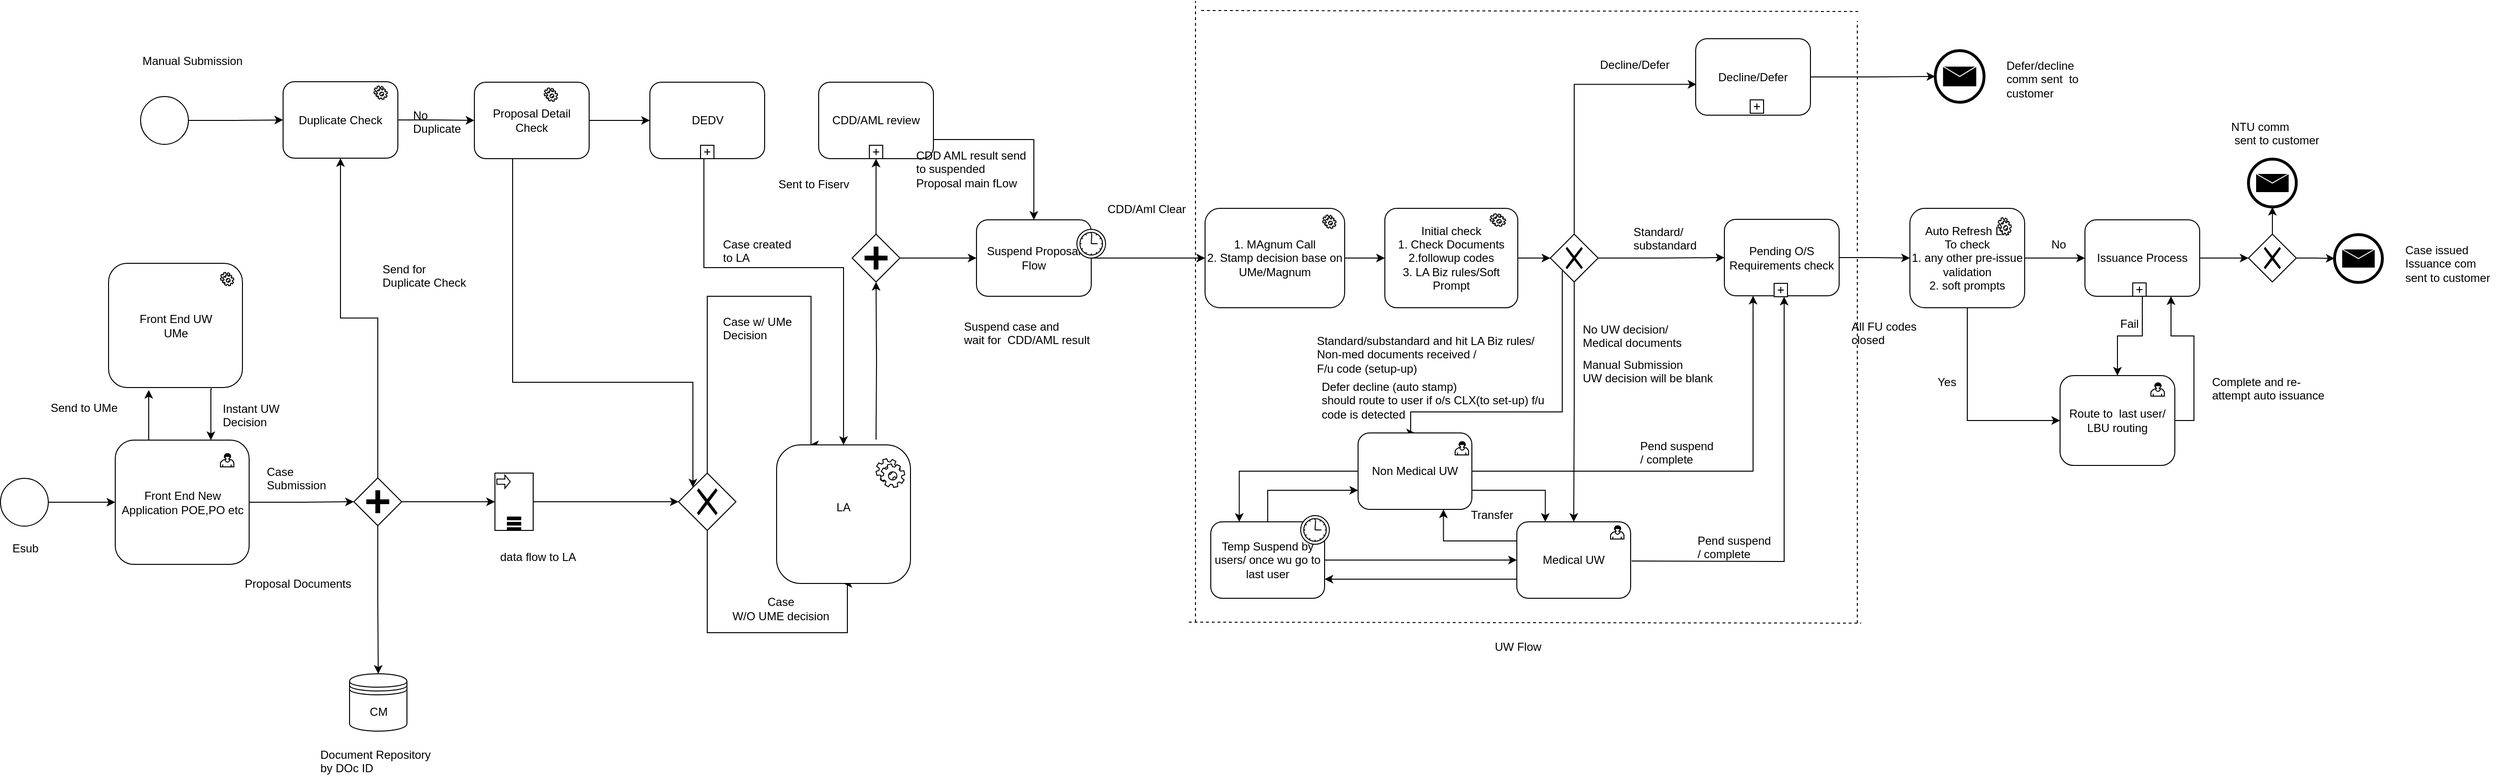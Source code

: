 <mxfile version="10.7.6" type="github"><diagram id="An9eS8bMnMK9GSK6aDjA" name="Page-1"><mxGraphModel dx="2592" dy="1195" grid="1" gridSize="10" guides="1" tooltips="1" connect="1" arrows="1" fold="1" page="1" pageScale="1" pageWidth="1100" pageHeight="850" math="0" shadow="0"><root><mxCell id="0"/><mxCell id="1" parent="0"/><mxCell id="iF4nt8fOIgJkQ80KbOVj-1" value="" style="edgeStyle=orthogonalEdgeStyle;rounded=0;orthogonalLoop=1;jettySize=auto;html=1;exitX=0.25;exitY=0;exitDx=0;exitDy=0;entryX=0.25;entryY=1;entryDx=0;entryDy=0;" parent="1" source="iF4nt8fOIgJkQ80KbOVj-3" edge="1"><mxGeometry relative="1" as="geometry"><mxPoint x="389.5" y="858" as="targetPoint"/></mxGeometry></mxCell><mxCell id="iF4nt8fOIgJkQ80KbOVj-2" style="edgeStyle=orthogonalEdgeStyle;rounded=0;orthogonalLoop=1;jettySize=auto;html=1;entryX=0;entryY=0.5;entryDx=0;entryDy=0;" parent="1" source="iF4nt8fOIgJkQ80KbOVj-3" target="iF4nt8fOIgJkQ80KbOVj-18" edge="1"><mxGeometry relative="1" as="geometry"/></mxCell><mxCell id="iF4nt8fOIgJkQ80KbOVj-3" value="Front End New Application POE,PO etc" style="html=1;whiteSpace=wrap;rounded=1;arcSize=15;" parent="1" vertex="1"><mxGeometry x="354.5" y="910.5" width="140" height="130" as="geometry"/></mxCell><mxCell id="iF4nt8fOIgJkQ80KbOVj-4" value="" style="html=1;shape=mxgraph.bpmn.user_task;outlineConnect=0;" parent="iF4nt8fOIgJkQ80KbOVj-3" vertex="1"><mxGeometry width="14" height="14" relative="1" as="geometry"><mxPoint x="110" y="14" as="offset"/></mxGeometry></mxCell><mxCell id="iF4nt8fOIgJkQ80KbOVj-5" value="" style="edgeStyle=orthogonalEdgeStyle;rounded=0;orthogonalLoop=1;jettySize=auto;html=1;" parent="1" target="iF4nt8fOIgJkQ80KbOVj-3" edge="1"><mxGeometry relative="1" as="geometry"><Array as="points"><mxPoint x="454.5" y="889"/><mxPoint x="454.5" y="889"/></Array><mxPoint x="455.5" y="857" as="sourcePoint"/></mxGeometry></mxCell><mxCell id="iF4nt8fOIgJkQ80KbOVj-6" value="Front End UW&lt;br&gt;UMe&lt;br&gt;" style="html=1;whiteSpace=wrap;rounded=1;" parent="1" vertex="1"><mxGeometry x="347.5" y="725.5" width="140" height="130" as="geometry"/></mxCell><mxCell id="iF4nt8fOIgJkQ80KbOVj-7" value="Case &lt;br&gt;Submission" style="text;html=1;resizable=0;points=[];autosize=1;align=left;verticalAlign=top;spacingTop=-4;" parent="1" vertex="1"><mxGeometry x="510.5" y="934" width="80" height="30" as="geometry"/></mxCell><mxCell id="iF4nt8fOIgJkQ80KbOVj-8" style="edgeStyle=orthogonalEdgeStyle;rounded=0;orthogonalLoop=1;jettySize=auto;html=1;entryX=0.5;entryY=1;entryDx=0;entryDy=0;exitX=0.5;exitY=1;exitDx=0;exitDy=0;" parent="1" source="iF4nt8fOIgJkQ80KbOVj-11" target="iF4nt8fOIgJkQ80KbOVj-14" edge="1"><mxGeometry relative="1" as="geometry"><mxPoint x="966" y="881" as="sourcePoint"/><mxPoint x="1161" y="881" as="targetPoint"/><Array as="points"><mxPoint x="974" y="1112"/><mxPoint x="1120" y="1112"/></Array></mxGeometry></mxCell><mxCell id="iF4nt8fOIgJkQ80KbOVj-9" value="Case&lt;br&gt;W/O UME decision" style="text;html=1;resizable=0;points=[];align=center;verticalAlign=middle;labelBackgroundColor=#ffffff;" parent="iF4nt8fOIgJkQ80KbOVj-8" vertex="1" connectable="0"><mxGeometry x="-0.114" y="-2" relative="1" as="geometry"><mxPoint x="46" y="-27" as="offset"/></mxGeometry></mxCell><mxCell id="iF4nt8fOIgJkQ80KbOVj-10" style="edgeStyle=orthogonalEdgeStyle;rounded=0;orthogonalLoop=1;jettySize=auto;html=1;entryX=0.25;entryY=0;entryDx=0;entryDy=0;exitX=0.5;exitY=0;exitDx=0;exitDy=0;" parent="1" source="iF4nt8fOIgJkQ80KbOVj-11" target="iF4nt8fOIgJkQ80KbOVj-14" edge="1"><mxGeometry relative="1" as="geometry"><Array as="points"><mxPoint x="974" y="760"/><mxPoint x="1082" y="760"/></Array></mxGeometry></mxCell><mxCell id="iF4nt8fOIgJkQ80KbOVj-11" value="" style="shape=mxgraph.bpmn.shape;html=1;verticalLabelPosition=bottom;labelBackgroundColor=#ffffff;verticalAlign=top;align=center;perimeter=rhombusPerimeter;background=gateway;outlineConnect=0;outline=none;symbol=exclusiveGw;" parent="1" vertex="1"><mxGeometry x="943.5" y="945" width="60" height="60" as="geometry"/></mxCell><mxCell id="iF4nt8fOIgJkQ80KbOVj-12" value="" style="edgeStyle=orthogonalEdgeStyle;rounded=0;orthogonalLoop=1;jettySize=auto;html=1;entryX=0.5;entryY=1;entryDx=0;entryDy=0;exitX=0.5;exitY=0;exitDx=0;exitDy=0;" parent="1" source="iF4nt8fOIgJkQ80KbOVj-100" target="iF4nt8fOIgJkQ80KbOVj-38" edge="1"><mxGeometry relative="1" as="geometry"><mxPoint x="1116" y="649" as="targetPoint"/></mxGeometry></mxCell><mxCell id="iF4nt8fOIgJkQ80KbOVj-13" value="" style="edgeStyle=orthogonalEdgeStyle;rounded=0;orthogonalLoop=1;jettySize=auto;html=1;entryX=0.5;entryY=1;entryDx=0;entryDy=0;" parent="1" target="iF4nt8fOIgJkQ80KbOVj-100" edge="1"><mxGeometry relative="1" as="geometry"><mxPoint x="1150" y="910" as="sourcePoint"/><mxPoint x="1120" y="835.5" as="targetPoint"/></mxGeometry></mxCell><mxCell id="iF4nt8fOIgJkQ80KbOVj-14" value="LA&lt;br&gt;&lt;br&gt;" style="shape=ext;rounded=1;html=1;whiteSpace=wrap;arcSize=18;" parent="1" vertex="1"><mxGeometry x="1046" y="915.5" width="140" height="145" as="geometry"/></mxCell><mxCell id="iF4nt8fOIgJkQ80KbOVj-15" value="" style="edgeStyle=orthogonalEdgeStyle;rounded=0;orthogonalLoop=1;jettySize=auto;html=1;entryX=0;entryY=0.5;entryDx=0;entryDy=0;entryPerimeter=0;" parent="1" source="iF4nt8fOIgJkQ80KbOVj-18" target="iF4nt8fOIgJkQ80KbOVj-121" edge="1"><mxGeometry relative="1" as="geometry"><mxPoint x="734" y="976" as="targetPoint"/></mxGeometry></mxCell><mxCell id="iF4nt8fOIgJkQ80KbOVj-16" style="edgeStyle=orthogonalEdgeStyle;rounded=0;orthogonalLoop=1;jettySize=auto;html=1;entryX=0.5;entryY=0;entryDx=0;entryDy=0;" parent="1" source="iF4nt8fOIgJkQ80KbOVj-18" target="iF4nt8fOIgJkQ80KbOVj-19" edge="1"><mxGeometry relative="1" as="geometry"/></mxCell><mxCell id="iF4nt8fOIgJkQ80KbOVj-17" style="edgeStyle=orthogonalEdgeStyle;rounded=0;orthogonalLoop=1;jettySize=auto;html=1;entryX=0.5;entryY=1;entryDx=0;entryDy=0;" parent="1" source="iF4nt8fOIgJkQ80KbOVj-18" target="iF4nt8fOIgJkQ80KbOVj-67" edge="1"><mxGeometry relative="1" as="geometry"/></mxCell><mxCell id="iF4nt8fOIgJkQ80KbOVj-18" value="" style="shape=mxgraph.bpmn.shape;html=1;verticalLabelPosition=bottom;labelBackgroundColor=#ffffff;verticalAlign=top;align=center;perimeter=rhombusPerimeter;background=gateway;outlineConnect=0;outline=none;symbol=parallelGw;" parent="1" vertex="1"><mxGeometry x="604" y="950" width="50" height="50" as="geometry"/></mxCell><mxCell id="iF4nt8fOIgJkQ80KbOVj-19" value="CM" style="shape=datastore;whiteSpace=wrap;html=1;" parent="1" vertex="1"><mxGeometry x="599.5" y="1155" width="60" height="60" as="geometry"/></mxCell><mxCell id="iF4nt8fOIgJkQ80KbOVj-20" value="Document Repository &lt;br&gt;by DOc ID" style="text;html=1;resizable=0;points=[];autosize=1;align=left;verticalAlign=top;spacingTop=-4;" parent="1" vertex="1"><mxGeometry x="566.5" y="1230" width="130" height="30" as="geometry"/></mxCell><mxCell id="iF4nt8fOIgJkQ80KbOVj-21" value="Proposal Documents" style="text;html=1;resizable=0;points=[];autosize=1;align=left;verticalAlign=top;spacingTop=-4;" parent="1" vertex="1"><mxGeometry x="487.5" y="1050.5" width="130" height="20" as="geometry"/></mxCell><mxCell id="iF4nt8fOIgJkQ80KbOVj-22" style="edgeStyle=orthogonalEdgeStyle;rounded=0;orthogonalLoop=1;jettySize=auto;html=1;entryX=0.75;entryY=1;entryDx=0;entryDy=0;" parent="1" target="iF4nt8fOIgJkQ80KbOVj-118" edge="1"><mxGeometry relative="1" as="geometry"><mxPoint x="2100" y="782" as="targetPoint"/><mxPoint x="1940" y="1037" as="sourcePoint"/></mxGeometry></mxCell><mxCell id="iF4nt8fOIgJkQ80KbOVj-23" value="" style="edgeStyle=orthogonalEdgeStyle;rounded=0;orthogonalLoop=1;jettySize=auto;html=1;exitX=0;exitY=0.75;exitDx=0;exitDy=0;entryX=1;entryY=0.75;entryDx=0;entryDy=0;" parent="1" source="iF4nt8fOIgJkQ80KbOVj-24" target="iF4nt8fOIgJkQ80KbOVj-28" edge="1"><mxGeometry relative="1" as="geometry"/></mxCell><mxCell id="iF4nt8fOIgJkQ80KbOVj-24" value="Medical UW" style="html=1;whiteSpace=wrap;rounded=1;" parent="1" vertex="1"><mxGeometry x="1820" y="996" width="119" height="80" as="geometry"/></mxCell><mxCell id="iF4nt8fOIgJkQ80KbOVj-25" value="" style="html=1;shape=mxgraph.bpmn.user_task;outlineConnect=0;" parent="iF4nt8fOIgJkQ80KbOVj-24" vertex="1"><mxGeometry x="98" y="4" width="14" height="14" as="geometry"><mxPoint x="110" y="14" as="offset"/></mxGeometry></mxCell><mxCell id="iF4nt8fOIgJkQ80KbOVj-26" value="" style="edgeStyle=orthogonalEdgeStyle;rounded=0;orthogonalLoop=1;jettySize=auto;html=1;" parent="1" source="iF4nt8fOIgJkQ80KbOVj-28" target="iF4nt8fOIgJkQ80KbOVj-24" edge="1"><mxGeometry relative="1" as="geometry"/></mxCell><mxCell id="iF4nt8fOIgJkQ80KbOVj-27" style="edgeStyle=orthogonalEdgeStyle;rounded=0;orthogonalLoop=1;jettySize=auto;html=1;entryX=0;entryY=0.75;entryDx=0;entryDy=0;exitX=0.5;exitY=0;exitDx=0;exitDy=0;" parent="1" source="iF4nt8fOIgJkQ80KbOVj-28" target="iF4nt8fOIgJkQ80KbOVj-112" edge="1"><mxGeometry relative="1" as="geometry"/></mxCell><mxCell id="iF4nt8fOIgJkQ80KbOVj-28" value="Temp Suspend by users/ once wu go to last user" style="html=1;whiteSpace=wrap;rounded=1;" parent="1" vertex="1"><mxGeometry x="1500" y="996" width="119" height="80" as="geometry"/></mxCell><mxCell id="iF4nt8fOIgJkQ80KbOVj-29" style="edgeStyle=orthogonalEdgeStyle;rounded=0;orthogonalLoop=1;jettySize=auto;html=1;" parent="1" source="iF4nt8fOIgJkQ80KbOVj-34" target="iF4nt8fOIgJkQ80KbOVj-117" edge="1"><mxGeometry relative="1" as="geometry"><mxPoint x="1596.294" y="690.412" as="sourcePoint"/><mxPoint x="2040" y="741" as="targetPoint"/></mxGeometry></mxCell><mxCell id="iF4nt8fOIgJkQ80KbOVj-30" value="" style="edgeStyle=orthogonalEdgeStyle;rounded=0;orthogonalLoop=1;jettySize=auto;html=1;" parent="1" source="iF4nt8fOIgJkQ80KbOVj-93" target="iF4nt8fOIgJkQ80KbOVj-46" edge="1"><mxGeometry relative="1" as="geometry"/></mxCell><mxCell id="iF4nt8fOIgJkQ80KbOVj-31" value="Standard/&lt;br&gt;substandard" style="text;html=1;resizable=0;points=[];autosize=1;align=left;verticalAlign=top;spacingTop=-4;" parent="1" vertex="1"><mxGeometry x="1940" y="683" width="80" height="30" as="geometry"/></mxCell><mxCell id="iF4nt8fOIgJkQ80KbOVj-32" value="" style="edgeStyle=orthogonalEdgeStyle;rounded=0;orthogonalLoop=1;jettySize=auto;html=1;entryX=0.006;entryY=0.597;entryDx=0;entryDy=0;entryPerimeter=0;exitX=0.5;exitY=0;exitDx=0;exitDy=0;" parent="1" source="iF4nt8fOIgJkQ80KbOVj-34" target="iF4nt8fOIgJkQ80KbOVj-83" edge="1"><mxGeometry relative="1" as="geometry"><mxPoint x="1880" y="616" as="targetPoint"/></mxGeometry></mxCell><mxCell id="iF4nt8fOIgJkQ80KbOVj-33" style="edgeStyle=orthogonalEdgeStyle;rounded=0;orthogonalLoop=1;jettySize=auto;html=1;entryX=0.5;entryY=0;entryDx=0;entryDy=0;" parent="1" source="iF4nt8fOIgJkQ80KbOVj-34" target="iF4nt8fOIgJkQ80KbOVj-24" edge="1"><mxGeometry relative="1" as="geometry"/></mxCell><mxCell id="iF4nt8fOIgJkQ80KbOVj-34" value="" style="shape=mxgraph.bpmn.shape;html=1;verticalLabelPosition=bottom;labelBackgroundColor=#ffffff;verticalAlign=top;align=center;perimeter=rhombusPerimeter;background=gateway;outlineConnect=0;outline=none;symbol=exclusiveGw;" parent="1" vertex="1"><mxGeometry x="1855" y="695" width="50" height="50" as="geometry"/></mxCell><mxCell id="iF4nt8fOIgJkQ80KbOVj-35" style="edgeStyle=orthogonalEdgeStyle;rounded=0;orthogonalLoop=1;jettySize=auto;html=1;entryX=0;entryY=0.5;entryDx=0;entryDy=0;" parent="1" source="iF4nt8fOIgJkQ80KbOVj-85" target="iF4nt8fOIgJkQ80KbOVj-34" edge="1"><mxGeometry relative="1" as="geometry"/></mxCell><mxCell id="iF4nt8fOIgJkQ80KbOVj-36" value="" style="edgeStyle=orthogonalEdgeStyle;rounded=0;orthogonalLoop=1;jettySize=auto;html=1;exitX=1;exitY=0.75;exitDx=0;exitDy=0;" parent="1" source="iF4nt8fOIgJkQ80KbOVj-37" target="iF4nt8fOIgJkQ80KbOVj-77" edge="1"><mxGeometry relative="1" as="geometry"><mxPoint x="1256" y="576" as="targetPoint"/></mxGeometry></mxCell><mxCell id="iF4nt8fOIgJkQ80KbOVj-37" value="CDD/AML review" style="html=1;whiteSpace=wrap;rounded=1;" parent="1" vertex="1"><mxGeometry x="1090" y="536" width="120" height="80" as="geometry"/></mxCell><UserObject label="" link="data:page/id,pO6Wz3neo9lrr_YOAFRY" id="iF4nt8fOIgJkQ80KbOVj-38"><mxCell style="html=1;shape=plus;outlineConnect=0;" parent="iF4nt8fOIgJkQ80KbOVj-37" vertex="1"><mxGeometry x="0.5" y="1" width="14" height="14" relative="1" as="geometry"><mxPoint x="-7" y="-14" as="offset"/></mxGeometry></mxCell></UserObject><mxCell id="iF4nt8fOIgJkQ80KbOVj-39" style="edgeStyle=orthogonalEdgeStyle;rounded=0;orthogonalLoop=1;jettySize=auto;html=1;" parent="1" source="iF4nt8fOIgJkQ80KbOVj-40" target="iF4nt8fOIgJkQ80KbOVj-3" edge="1"><mxGeometry relative="1" as="geometry"/></mxCell><mxCell id="iF4nt8fOIgJkQ80KbOVj-40" value="" style="shape=mxgraph.bpmn.shape;html=1;verticalLabelPosition=bottom;labelBackgroundColor=#ffffff;verticalAlign=top;align=center;perimeter=ellipsePerimeter;outlineConnect=0;outline=standard;symbol=general;" parent="1" vertex="1"><mxGeometry x="234.5" y="950.5" width="50" height="50" as="geometry"/></mxCell><mxCell id="iF4nt8fOIgJkQ80KbOVj-41" value="1. MAgnum Call&lt;br&gt;2. Stamp decision base on UMe/Magnum&lt;br&gt;" style="shape=ext;rounded=1;html=1;whiteSpace=wrap;" parent="1" vertex="1"><mxGeometry x="1494" y="668" width="146" height="104" as="geometry"/></mxCell><mxCell id="iF4nt8fOIgJkQ80KbOVj-42" value="" style="shape=mxgraph.bpmn.service_task;html=1;outlineConnect=0;" parent="1" vertex="1"><mxGeometry x="1617" y="675" width="14" height="14" as="geometry"/></mxCell><mxCell id="iF4nt8fOIgJkQ80KbOVj-43" value="" style="shape=mxgraph.bpmn.service_task;html=1;outlineConnect=0;" parent="1" vertex="1"><mxGeometry x="464.5" y="735" width="14" height="14" as="geometry"/></mxCell><mxCell id="iF4nt8fOIgJkQ80KbOVj-44" style="edgeStyle=orthogonalEdgeStyle;rounded=0;orthogonalLoop=1;jettySize=auto;html=1;entryX=0;entryY=0.5;entryDx=0;entryDy=0;" parent="1" source="iF4nt8fOIgJkQ80KbOVj-46" target="iF4nt8fOIgJkQ80KbOVj-53" edge="1"><mxGeometry relative="1" as="geometry"/></mxCell><mxCell id="iF4nt8fOIgJkQ80KbOVj-45" value="" style="edgeStyle=orthogonalEdgeStyle;rounded=0;orthogonalLoop=1;jettySize=auto;html=1;entryX=0.5;entryY=0;entryDx=0;entryDy=0;" parent="1" source="iF4nt8fOIgJkQ80KbOVj-46" target="iF4nt8fOIgJkQ80KbOVj-48" edge="1"><mxGeometry relative="1" as="geometry"><mxPoint x="2465.333" y="842" as="targetPoint"/></mxGeometry></mxCell><mxCell id="iF4nt8fOIgJkQ80KbOVj-46" value="Issuance Process" style="shape=ext;rounded=1;html=1;whiteSpace=wrap;" parent="1" vertex="1"><mxGeometry x="2414" y="680" width="120" height="80" as="geometry"/></mxCell><mxCell id="iF4nt8fOIgJkQ80KbOVj-47" value="" style="edgeStyle=orthogonalEdgeStyle;rounded=0;orthogonalLoop=1;jettySize=auto;html=1;entryX=0.75;entryY=1;entryDx=0;entryDy=0;exitX=1;exitY=0.5;exitDx=0;exitDy=0;" parent="1" source="iF4nt8fOIgJkQ80KbOVj-48" target="iF4nt8fOIgJkQ80KbOVj-46" edge="1"><mxGeometry relative="1" as="geometry"><mxPoint x="2547" y="756.5" as="targetPoint"/></mxGeometry></mxCell><mxCell id="iF4nt8fOIgJkQ80KbOVj-48" value="Route to&amp;nbsp; last user/ LBU routing&lt;br&gt;" style="shape=ext;rounded=1;html=1;whiteSpace=wrap;fillColor=#FFFFFF;" parent="1" vertex="1"><mxGeometry x="2388" y="843" width="120" height="94" as="geometry"/></mxCell><mxCell id="iF4nt8fOIgJkQ80KbOVj-49" value="" style="shape=plus;html=1;outlineConnect=0;" parent="1" vertex="1"><mxGeometry x="2464" y="746" width="14" height="14" as="geometry"/></mxCell><mxCell id="iF4nt8fOIgJkQ80KbOVj-50" value="Case issued&lt;br&gt;Issuance com &lt;br&gt;sent to customer&lt;br&gt;" style="text;html=1;resizable=0;points=[];autosize=1;align=left;verticalAlign=top;spacingTop=-4;" parent="1" vertex="1"><mxGeometry x="2747" y="702" width="100" height="40" as="geometry"/></mxCell><mxCell id="iF4nt8fOIgJkQ80KbOVj-51" value="" style="edgeStyle=orthogonalEdgeStyle;rounded=0;orthogonalLoop=1;jettySize=auto;html=1;" parent="1" source="iF4nt8fOIgJkQ80KbOVj-53" target="iF4nt8fOIgJkQ80KbOVj-54" edge="1"><mxGeometry relative="1" as="geometry"><mxPoint x="2673" y="720" as="targetPoint"/></mxGeometry></mxCell><mxCell id="iF4nt8fOIgJkQ80KbOVj-52" value="" style="edgeStyle=orthogonalEdgeStyle;rounded=0;orthogonalLoop=1;jettySize=auto;html=1;exitX=0.5;exitY=0;exitDx=0;exitDy=0;" parent="1" source="iF4nt8fOIgJkQ80KbOVj-53" target="iF4nt8fOIgJkQ80KbOVj-55" edge="1"><mxGeometry relative="1" as="geometry"><mxPoint x="2530" y="553.5" as="targetPoint"/></mxGeometry></mxCell><mxCell id="iF4nt8fOIgJkQ80KbOVj-53" value="" style="shape=mxgraph.bpmn.shape;html=1;verticalLabelPosition=bottom;labelBackgroundColor=#ffffff;verticalAlign=top;align=center;perimeter=rhombusPerimeter;background=gateway;outlineConnect=0;outline=none;symbol=exclusiveGw;" parent="1" vertex="1"><mxGeometry x="2585" y="695" width="50" height="50" as="geometry"/></mxCell><mxCell id="iF4nt8fOIgJkQ80KbOVj-54" value="" style="shape=mxgraph.bpmn.shape;html=1;verticalLabelPosition=bottom;labelBackgroundColor=#ffffff;verticalAlign=top;align=center;perimeter=ellipsePerimeter;outlineConnect=0;outline=end;symbol=message;" parent="1" vertex="1"><mxGeometry x="2675" y="695.5" width="50" height="50" as="geometry"/></mxCell><mxCell id="iF4nt8fOIgJkQ80KbOVj-55" value="" style="shape=mxgraph.bpmn.shape;html=1;verticalLabelPosition=bottom;labelBackgroundColor=#ffffff;verticalAlign=top;align=center;perimeter=ellipsePerimeter;outlineConnect=0;outline=end;symbol=message;" parent="1" vertex="1"><mxGeometry x="2585" y="616.5" width="50" height="50" as="geometry"/></mxCell><mxCell id="iF4nt8fOIgJkQ80KbOVj-56" value="NTU comm&lt;br&gt;&amp;nbsp;sent to customer" style="text;html=1;resizable=0;points=[];autosize=1;align=left;verticalAlign=top;spacingTop=-4;" parent="1" vertex="1"><mxGeometry x="2565" y="573" width="110" height="30" as="geometry"/></mxCell><mxCell id="iF4nt8fOIgJkQ80KbOVj-57" value="" style="endArrow=none;dashed=1;html=1;" parent="1" edge="1"><mxGeometry width="50" height="50" relative="1" as="geometry"><mxPoint x="1484" y="1101" as="sourcePoint"/><mxPoint x="1484" y="451" as="targetPoint"/><Array as="points"/></mxGeometry></mxCell><mxCell id="iF4nt8fOIgJkQ80KbOVj-58" value="" style="endArrow=none;dashed=1;html=1;" parent="1" edge="1"><mxGeometry width="50" height="50" relative="1" as="geometry"><mxPoint x="2176" y="713" as="sourcePoint"/><mxPoint x="2176" y="472" as="targetPoint"/><Array as="points"/></mxGeometry></mxCell><mxCell id="iF4nt8fOIgJkQ80KbOVj-59" value="" style="endArrow=none;dashed=1;html=1;" parent="1" edge="1"><mxGeometry width="50" height="50" relative="1" as="geometry"><mxPoint x="1490" y="461" as="sourcePoint"/><mxPoint x="2178" y="462" as="targetPoint"/><Array as="points"/></mxGeometry></mxCell><mxCell id="iF4nt8fOIgJkQ80KbOVj-60" value="" style="edgeStyle=orthogonalEdgeStyle;rounded=0;orthogonalLoop=1;jettySize=auto;html=1;entryX=0;entryY=0.5;entryDx=0;entryDy=0;" parent="1" source="iF4nt8fOIgJkQ80KbOVj-61" target="iF4nt8fOIgJkQ80KbOVj-67" edge="1"><mxGeometry relative="1" as="geometry"><mxPoint x="380" y="567" as="targetPoint"/></mxGeometry></mxCell><mxCell id="iF4nt8fOIgJkQ80KbOVj-61" value="" style="shape=mxgraph.bpmn.shape;html=1;verticalLabelPosition=bottom;labelBackgroundColor=#ffffff;verticalAlign=top;align=center;perimeter=ellipsePerimeter;outlineConnect=0;outline=standard;symbol=general;" parent="1" vertex="1"><mxGeometry x="381" y="551" width="50" height="50" as="geometry"/></mxCell><mxCell id="iF4nt8fOIgJkQ80KbOVj-62" value="" style="edgeStyle=orthogonalEdgeStyle;rounded=0;orthogonalLoop=1;jettySize=auto;html=1;" parent="1" source="iF4nt8fOIgJkQ80KbOVj-65" edge="1"><mxGeometry relative="1" as="geometry"><mxPoint x="946.824" y="569" as="targetPoint"/></mxGeometry></mxCell><mxCell id="iF4nt8fOIgJkQ80KbOVj-63" value="" style="edgeStyle=orthogonalEdgeStyle;rounded=0;orthogonalLoop=1;jettySize=auto;html=1;exitX=0.25;exitY=1;exitDx=0;exitDy=0;entryX=0.5;entryY=0;entryDx=0;entryDy=0;" parent="1" source="iF4nt8fOIgJkQ80KbOVj-65" target="iF4nt8fOIgJkQ80KbOVj-14" edge="1"><mxGeometry relative="1" as="geometry"><mxPoint x="1060" y="720" as="targetPoint"/><Array as="points"><mxPoint x="970" y="730"/><mxPoint x="1116" y="730"/></Array></mxGeometry></mxCell><mxCell id="iF4nt8fOIgJkQ80KbOVj-64" value="DEDV" style="html=1;whiteSpace=wrap;rounded=1;" parent="1" vertex="1"><mxGeometry x="913.5" y="536" width="120" height="80" as="geometry"/></mxCell><mxCell id="iF4nt8fOIgJkQ80KbOVj-65" value="" style="html=1;shape=plus;outlineConnect=0;" parent="iF4nt8fOIgJkQ80KbOVj-64" vertex="1"><mxGeometry x="0.5" y="1" width="14" height="14" relative="1" as="geometry"><mxPoint x="-7" y="-14" as="offset"/></mxGeometry></mxCell><mxCell id="iF4nt8fOIgJkQ80KbOVj-66" value="" style="edgeStyle=orthogonalEdgeStyle;rounded=0;orthogonalLoop=1;jettySize=auto;html=1;" parent="1" source="iF4nt8fOIgJkQ80KbOVj-67" target="iF4nt8fOIgJkQ80KbOVj-71" edge="1"><mxGeometry relative="1" as="geometry"/></mxCell><mxCell id="iF4nt8fOIgJkQ80KbOVj-67" value="Duplicate Check" style="shape=ext;rounded=1;html=1;whiteSpace=wrap;" parent="1" vertex="1"><mxGeometry x="530" y="535.5" width="120" height="80" as="geometry"/></mxCell><mxCell id="iF4nt8fOIgJkQ80KbOVj-68" value="" style="shape=mxgraph.bpmn.service_task;html=1;outlineConnect=0;" parent="1" vertex="1"><mxGeometry x="625" y="540" width="14" height="14" as="geometry"/></mxCell><mxCell id="iF4nt8fOIgJkQ80KbOVj-69" value="" style="edgeStyle=orthogonalEdgeStyle;rounded=0;orthogonalLoop=1;jettySize=auto;html=1;" parent="1" source="iF4nt8fOIgJkQ80KbOVj-71" target="iF4nt8fOIgJkQ80KbOVj-64" edge="1"><mxGeometry relative="1" as="geometry"><mxPoint x="790" y="567" as="targetPoint"/></mxGeometry></mxCell><mxCell id="iF4nt8fOIgJkQ80KbOVj-70" style="edgeStyle=orthogonalEdgeStyle;rounded=0;orthogonalLoop=1;jettySize=auto;html=1;entryX=0.25;entryY=0.25;entryDx=0;entryDy=0;entryPerimeter=0;" parent="1" source="iF4nt8fOIgJkQ80KbOVj-71" target="iF4nt8fOIgJkQ80KbOVj-11" edge="1"><mxGeometry relative="1" as="geometry"><Array as="points"><mxPoint x="770" y="850"/><mxPoint x="959" y="850"/></Array></mxGeometry></mxCell><mxCell id="iF4nt8fOIgJkQ80KbOVj-71" value="Proposal Detail Check" style="shape=ext;rounded=1;html=1;whiteSpace=wrap;" parent="1" vertex="1"><mxGeometry x="730" y="536" width="120" height="80" as="geometry"/></mxCell><mxCell id="iF4nt8fOIgJkQ80KbOVj-72" value="" style="shape=mxgraph.bpmn.service_task;html=1;outlineConnect=0;" parent="1" vertex="1"><mxGeometry x="803" y="542" width="14" height="14" as="geometry"/></mxCell><mxCell id="iF4nt8fOIgJkQ80KbOVj-73" value="&lt;span&gt;Instant UW &lt;br&gt;Decision&amp;nbsp;&lt;/span&gt;&lt;br&gt;&lt;br&gt;" style="text;html=1;resizable=0;points=[];autosize=1;align=left;verticalAlign=top;spacingTop=-4;" parent="1" vertex="1"><mxGeometry x="464.5" y="867.5" width="80" height="40" as="geometry"/></mxCell><mxCell id="iF4nt8fOIgJkQ80KbOVj-74" value="Send to UMe" style="text;html=1;resizable=0;points=[];autosize=1;align=left;verticalAlign=top;spacingTop=-4;" parent="1" vertex="1"><mxGeometry x="284.5" y="867" width="90" height="20" as="geometry"/></mxCell><mxCell id="iF4nt8fOIgJkQ80KbOVj-75" value="Sent to Fiserv" style="text;html=1;resizable=0;points=[];autosize=1;align=left;verticalAlign=top;spacingTop=-4;" parent="1" vertex="1"><mxGeometry x="1046" y="632.5" width="90" height="20" as="geometry"/></mxCell><mxCell id="iF4nt8fOIgJkQ80KbOVj-76" style="edgeStyle=orthogonalEdgeStyle;rounded=0;orthogonalLoop=1;jettySize=auto;html=1;" parent="1" source="iF4nt8fOIgJkQ80KbOVj-77" target="iF4nt8fOIgJkQ80KbOVj-41" edge="1"><mxGeometry relative="1" as="geometry"/></mxCell><mxCell id="iF4nt8fOIgJkQ80KbOVj-77" value="Suspend Proposal Flow&lt;br&gt;" style="html=1;whiteSpace=wrap;rounded=1;" parent="1" vertex="1"><mxGeometry x="1255" y="680" width="120" height="80" as="geometry"/></mxCell><mxCell id="iF4nt8fOIgJkQ80KbOVj-78" value="" style="shape=mxgraph.bpmn.timer_start;perimeter=ellipsePerimeter;html=1;labelPosition=right;labelBackgroundColor=#ffffff;align=left;outlineConnect=0;" parent="iF4nt8fOIgJkQ80KbOVj-77" vertex="1"><mxGeometry x="1" width="30" height="30" relative="1" as="geometry"><mxPoint x="-15" y="10" as="offset"/></mxGeometry></mxCell><mxCell id="iF4nt8fOIgJkQ80KbOVj-79" value="Suspend case and &lt;br&gt;wait for&amp;nbsp; CDD/AML result" style="text;html=1;resizable=0;points=[];autosize=1;align=left;verticalAlign=top;spacingTop=-4;" parent="1" vertex="1"><mxGeometry x="1240" y="782" width="150" height="30" as="geometry"/></mxCell><mxCell id="iF4nt8fOIgJkQ80KbOVj-80" value="CDD AML result send &lt;br&gt;to suspended &lt;br&gt;Proposal main fLow" style="text;html=1;resizable=0;points=[];autosize=1;align=left;verticalAlign=top;spacingTop=-4;" parent="1" vertex="1"><mxGeometry x="1190" y="602.5" width="130" height="40" as="geometry"/></mxCell><mxCell id="iF4nt8fOIgJkQ80KbOVj-81" value="Decline/Defer" style="text;html=1;resizable=0;points=[];autosize=1;align=left;verticalAlign=top;spacingTop=-4;" parent="1" vertex="1"><mxGeometry x="1905" y="508" width="90" height="20" as="geometry"/></mxCell><mxCell id="iF4nt8fOIgJkQ80KbOVj-82" value="" style="edgeStyle=orthogonalEdgeStyle;rounded=0;orthogonalLoop=1;jettySize=auto;html=1;entryX=0;entryY=0.5;entryDx=0;entryDy=0;" parent="1" source="iF4nt8fOIgJkQ80KbOVj-83" target="iF4nt8fOIgJkQ80KbOVj-89" edge="1"><mxGeometry relative="1" as="geometry"><mxPoint x="2247" y="529" as="targetPoint"/></mxGeometry></mxCell><mxCell id="iF4nt8fOIgJkQ80KbOVj-83" value="Decline/Defer" style="shape=ext;rounded=1;html=1;whiteSpace=wrap;" parent="1" vertex="1"><mxGeometry x="2007" y="490.5" width="120" height="80" as="geometry"/></mxCell><mxCell id="iF4nt8fOIgJkQ80KbOVj-84" style="edgeStyle=orthogonalEdgeStyle;rounded=0;orthogonalLoop=1;jettySize=auto;html=1;entryX=0.5;entryY=0;entryDx=0;entryDy=0;exitX=0.25;exitY=0.75;exitDx=0;exitDy=0;exitPerimeter=0;" parent="1" source="iF4nt8fOIgJkQ80KbOVj-34" target="iF4nt8fOIgJkQ80KbOVj-112" edge="1"><mxGeometry relative="1" as="geometry"><mxPoint x="1870" y="751" as="sourcePoint"/><Array as="points"><mxPoint x="1867" y="881"/><mxPoint x="1709" y="881"/></Array></mxGeometry></mxCell><mxCell id="iF4nt8fOIgJkQ80KbOVj-85" value="Initial check&lt;br&gt;1. Check Documents&lt;br&gt;2.followup codes&lt;br&gt;3. LA Biz rules/Soft Prompt&lt;br&gt;" style="html=1;whiteSpace=wrap;rounded=1;arcSize=12;" parent="1" vertex="1"><mxGeometry x="1682" y="668" width="139" height="104" as="geometry"/></mxCell><mxCell id="iF4nt8fOIgJkQ80KbOVj-86" value="" style="shape=mxgraph.bpmn.service_task;html=1;outlineConnect=0;" parent="iF4nt8fOIgJkQ80KbOVj-85" vertex="1"><mxGeometry x="109.98" y="5.683" width="16.353" height="13.194" as="geometry"/></mxCell><mxCell id="iF4nt8fOIgJkQ80KbOVj-87" style="edgeStyle=orthogonalEdgeStyle;rounded=0;orthogonalLoop=1;jettySize=auto;html=1;entryX=0;entryY=0.5;entryDx=0;entryDy=0;" parent="1" source="iF4nt8fOIgJkQ80KbOVj-41" target="iF4nt8fOIgJkQ80KbOVj-85" edge="1"><mxGeometry relative="1" as="geometry"><mxPoint x="1664" y="743" as="sourcePoint"/><mxPoint x="1892.571" y="743" as="targetPoint"/></mxGeometry></mxCell><UserObject label="" link="data:page/id,wPY77Fyx2plw209U1Vp8" id="iF4nt8fOIgJkQ80KbOVj-88"><mxCell style="html=1;shape=plus;outlineConnect=0;" parent="1" vertex="1"><mxGeometry x="2064" y="554.5" width="14" height="14" as="geometry"><mxPoint x="-7" y="-14" as="offset"/></mxGeometry></mxCell></UserObject><mxCell id="iF4nt8fOIgJkQ80KbOVj-89" value="" style="shape=mxgraph.bpmn.shape;html=1;verticalLabelPosition=bottom;labelBackgroundColor=#ffffff;verticalAlign=top;align=center;perimeter=ellipsePerimeter;outlineConnect=0;outline=end;symbol=message;" parent="1" vertex="1"><mxGeometry x="2257.5" y="503" width="51" height="54" as="geometry"/></mxCell><mxCell id="iF4nt8fOIgJkQ80KbOVj-90" value="Defer/decline &lt;br&gt;comm sent&amp;nbsp; to&lt;br&gt;customer" style="text;html=1;resizable=0;points=[];autosize=1;align=left;verticalAlign=top;spacingTop=-4;" parent="1" vertex="1"><mxGeometry x="2330" y="509" width="90" height="40" as="geometry"/></mxCell><mxCell id="iF4nt8fOIgJkQ80KbOVj-91" value="" style="shape=mxgraph.bpmn.user_task;html=1;outlineConnect=0;" parent="1" vertex="1"><mxGeometry x="2483" y="850.5" width="14" height="14" as="geometry"/></mxCell><mxCell id="iF4nt8fOIgJkQ80KbOVj-92" value="" style="edgeStyle=orthogonalEdgeStyle;rounded=0;orthogonalLoop=1;jettySize=auto;html=1;entryX=0;entryY=0.5;entryDx=0;entryDy=0;exitX=0.5;exitY=1;exitDx=0;exitDy=0;" parent="1" source="iF4nt8fOIgJkQ80KbOVj-93" target="iF4nt8fOIgJkQ80KbOVj-48" edge="1"><mxGeometry relative="1" as="geometry"><mxPoint x="2267.5" y="842.5" as="targetPoint"/></mxGeometry></mxCell><mxCell id="iF4nt8fOIgJkQ80KbOVj-93" value="Auto Refresh LA&lt;br&gt;To check &lt;br&gt;1. any other pre-issue validation&lt;br&gt;2. soft prompts&lt;br&gt;" style="html=1;whiteSpace=wrap;rounded=1;" parent="1" vertex="1"><mxGeometry x="2231" y="668" width="120" height="104" as="geometry"/></mxCell><mxCell id="iF4nt8fOIgJkQ80KbOVj-94" value="" style="shape=mxgraph.bpmn.service_task;html=1;outlineConnect=0;" parent="iF4nt8fOIgJkQ80KbOVj-93" vertex="1"><mxGeometry x="92" y="9.75" width="14" height="18.2" as="geometry"/></mxCell><mxCell id="iF4nt8fOIgJkQ80KbOVj-95" value="" style="edgeStyle=orthogonalEdgeStyle;rounded=0;orthogonalLoop=1;jettySize=auto;html=1;exitX=1;exitY=0.5;exitDx=0;exitDy=0;" parent="1" source="iF4nt8fOIgJkQ80KbOVj-117" target="iF4nt8fOIgJkQ80KbOVj-93" edge="1"><mxGeometry relative="1" as="geometry"><mxPoint x="2150" y="750.667" as="sourcePoint"/><mxPoint x="2317" y="722.5" as="targetPoint"/></mxGeometry></mxCell><mxCell id="iF4nt8fOIgJkQ80KbOVj-96" value="Complete and re-&lt;br&gt;attempt auto issuance" style="text;html=1;resizable=0;points=[];autosize=1;align=left;verticalAlign=top;spacingTop=-4;" parent="1" vertex="1"><mxGeometry x="2545" y="839.5" width="130" height="30" as="geometry"/></mxCell><mxCell id="iF4nt8fOIgJkQ80KbOVj-97" value="Manual Submission" style="text;html=1;resizable=0;points=[];autosize=1;align=left;verticalAlign=top;spacingTop=-4;" parent="1" vertex="1"><mxGeometry x="381" y="504" width="120" height="20" as="geometry"/></mxCell><mxCell id="iF4nt8fOIgJkQ80KbOVj-98" value="Esub" style="text;html=1;resizable=0;points=[];autosize=1;align=left;verticalAlign=top;spacingTop=-4;" parent="1" vertex="1"><mxGeometry x="244.5" y="1014" width="40" height="20" as="geometry"/></mxCell><mxCell id="iF4nt8fOIgJkQ80KbOVj-99" value="" style="edgeStyle=orthogonalEdgeStyle;rounded=0;orthogonalLoop=1;jettySize=auto;html=1;" parent="1" source="iF4nt8fOIgJkQ80KbOVj-100" target="iF4nt8fOIgJkQ80KbOVj-77" edge="1"><mxGeometry relative="1" as="geometry"/></mxCell><mxCell id="iF4nt8fOIgJkQ80KbOVj-100" value="" style="shape=mxgraph.bpmn.shape;html=1;verticalLabelPosition=bottom;labelBackgroundColor=#ffffff;verticalAlign=top;align=center;perimeter=rhombusPerimeter;background=gateway;outlineConnect=0;outline=none;symbol=parallelGw;" parent="1" vertex="1"><mxGeometry x="1125" y="695" width="50" height="50" as="geometry"/></mxCell><mxCell id="iF4nt8fOIgJkQ80KbOVj-101" value="CDD/Aml Clear" style="text;html=1;resizable=0;points=[];autosize=1;align=left;verticalAlign=top;spacingTop=-4;" parent="1" vertex="1"><mxGeometry x="1390" y="659" width="100" height="20" as="geometry"/></mxCell><mxCell id="iF4nt8fOIgJkQ80KbOVj-102" value="All FU codes&amp;nbsp;&lt;br&gt;closed" style="text;html=1;resizable=0;points=[];autosize=1;align=left;verticalAlign=top;spacingTop=-4;" parent="1" vertex="1"><mxGeometry x="2167.5" y="781.5" width="90" height="30" as="geometry"/></mxCell><mxCell id="iF4nt8fOIgJkQ80KbOVj-103" value="" style="endArrow=none;dashed=1;html=1;" parent="1" edge="1"><mxGeometry width="50" height="50" relative="1" as="geometry"><mxPoint x="2176" y="1102" as="sourcePoint"/><mxPoint x="2176" y="719" as="targetPoint"/><Array as="points"><mxPoint x="2176" y="780"/></Array></mxGeometry></mxCell><mxCell id="iF4nt8fOIgJkQ80KbOVj-104" value="Yes" style="text;html=1;resizable=0;points=[];autosize=1;align=left;verticalAlign=top;spacingTop=-4;" parent="1" vertex="1"><mxGeometry x="2258" y="839.5" width="40" height="20" as="geometry"/></mxCell><mxCell id="iF4nt8fOIgJkQ80KbOVj-105" value="No" style="text;html=1;resizable=0;points=[];autosize=1;align=left;verticalAlign=top;spacingTop=-4;" parent="1" vertex="1"><mxGeometry x="2376.5" y="695.5" width="30" height="20" as="geometry"/></mxCell><mxCell id="iF4nt8fOIgJkQ80KbOVj-106" value="Fail" style="text;html=1;resizable=0;points=[];autosize=1;align=left;verticalAlign=top;spacingTop=-4;" parent="1" vertex="1"><mxGeometry x="2449" y="778.5" width="30" height="20" as="geometry"/></mxCell><mxCell id="iF4nt8fOIgJkQ80KbOVj-107" value="" style="shape=mxgraph.bpmn.service_task;html=1;outlineConnect=0;fillColor=#FFFFFF;" parent="1" vertex="1"><mxGeometry x="1150" y="930" width="30" height="30" as="geometry"/></mxCell><mxCell id="iF4nt8fOIgJkQ80KbOVj-108" value="" style="shape=mxgraph.bpmn.timer_start;perimeter=ellipsePerimeter;html=1;labelPosition=right;labelBackgroundColor=#ffffff;align=left;outlineConnect=0;" parent="1" vertex="1"><mxGeometry x="1594" y="989.5" width="30" height="30" as="geometry"><mxPoint x="-15" y="10" as="offset"/></mxGeometry></mxCell><mxCell id="iF4nt8fOIgJkQ80KbOVj-109" value="No UW decision/&lt;br&gt;Medical documents&lt;br&gt;&lt;br&gt;" style="text;html=1;resizable=0;points=[];autosize=1;align=left;verticalAlign=top;spacingTop=-4;" parent="1" vertex="1"><mxGeometry x="1887" y="785" width="120" height="40" as="geometry"/></mxCell><mxCell id="iF4nt8fOIgJkQ80KbOVj-110" style="edgeStyle=orthogonalEdgeStyle;rounded=0;orthogonalLoop=1;jettySize=auto;html=1;entryX=0.25;entryY=0;entryDx=0;entryDy=0;" parent="1" source="iF4nt8fOIgJkQ80KbOVj-112" target="iF4nt8fOIgJkQ80KbOVj-28" edge="1"><mxGeometry relative="1" as="geometry"/></mxCell><mxCell id="iF4nt8fOIgJkQ80KbOVj-111" style="edgeStyle=orthogonalEdgeStyle;rounded=0;orthogonalLoop=1;jettySize=auto;html=1;entryX=0.25;entryY=1;entryDx=0;entryDy=0;" parent="1" source="iF4nt8fOIgJkQ80KbOVj-112" target="iF4nt8fOIgJkQ80KbOVj-117" edge="1"><mxGeometry relative="1" as="geometry"><mxPoint x="2060" y="781" as="targetPoint"/></mxGeometry></mxCell><mxCell id="bWBxP9kZH_e72HYEyeAi-1" style="edgeStyle=orthogonalEdgeStyle;rounded=0;orthogonalLoop=1;jettySize=auto;html=1;entryX=0.25;entryY=0;entryDx=0;entryDy=0;exitX=1;exitY=0.75;exitDx=0;exitDy=0;" parent="1" source="iF4nt8fOIgJkQ80KbOVj-112" target="iF4nt8fOIgJkQ80KbOVj-24" edge="1"><mxGeometry relative="1" as="geometry"/></mxCell><mxCell id="bWBxP9kZH_e72HYEyeAi-2" style="edgeStyle=orthogonalEdgeStyle;rounded=0;orthogonalLoop=1;jettySize=auto;html=1;entryX=0.75;entryY=1;entryDx=0;entryDy=0;exitX=0;exitY=0.25;exitDx=0;exitDy=0;" parent="1" source="iF4nt8fOIgJkQ80KbOVj-24" target="iF4nt8fOIgJkQ80KbOVj-112" edge="1"><mxGeometry relative="1" as="geometry"/></mxCell><mxCell id="iF4nt8fOIgJkQ80KbOVj-112" value="Non Medical UW" style="html=1;whiteSpace=wrap;rounded=1;" parent="1" vertex="1"><mxGeometry x="1654" y="903" width="119" height="80" as="geometry"/></mxCell><mxCell id="iF4nt8fOIgJkQ80KbOVj-113" value="" style="html=1;shape=mxgraph.bpmn.user_task;outlineConnect=0;" parent="iF4nt8fOIgJkQ80KbOVj-112" vertex="1"><mxGeometry x="101.5" y="9" width="14" height="14" as="geometry"><mxPoint x="110" y="14" as="offset"/></mxGeometry></mxCell><mxCell id="iF4nt8fOIgJkQ80KbOVj-114" value="Standard/substandard and&amp;nbsp;hit LA Biz rules/ &lt;br&gt;Non-med documents received / &lt;br&gt;F/u code (setup-up)&lt;br&gt;" style="text;html=1;resizable=0;points=[];autosize=1;align=left;verticalAlign=top;spacingTop=-4;" parent="1" vertex="1"><mxGeometry x="1609" y="797" width="250" height="40" as="geometry"/></mxCell><mxCell id="iF4nt8fOIgJkQ80KbOVj-115" value="Pend suspend&lt;br&gt;/ complete" style="text;html=1;resizable=0;points=[];autosize=1;align=left;verticalAlign=top;spacingTop=-4;" parent="1" vertex="1"><mxGeometry x="2007" y="1005.5" width="90" height="30" as="geometry"/></mxCell><mxCell id="iF4nt8fOIgJkQ80KbOVj-116" value="" style="endArrow=none;dashed=1;html=1;" parent="1" edge="1"><mxGeometry width="50" height="50" relative="1" as="geometry"><mxPoint x="1477" y="1101" as="sourcePoint"/><mxPoint x="2180" y="1102" as="targetPoint"/><Array as="points"/></mxGeometry></mxCell><mxCell id="iF4nt8fOIgJkQ80KbOVj-117" value="Pending O/S Requirements check" style="shape=ext;rounded=1;html=1;whiteSpace=wrap;" parent="1" vertex="1"><mxGeometry x="2037" y="679.5" width="120" height="80" as="geometry"/></mxCell><mxCell id="iF4nt8fOIgJkQ80KbOVj-118" value="" style="shape=plus;html=1;outlineConnect=0;" parent="1" vertex="1"><mxGeometry x="2089" y="746.5" width="14" height="14" as="geometry"/></mxCell><mxCell id="iF4nt8fOIgJkQ80KbOVj-119" value="Pend suspend&lt;br&gt;/ complete" style="text;html=1;resizable=0;points=[];autosize=1;align=left;verticalAlign=top;spacingTop=-4;" parent="1" vertex="1"><mxGeometry x="1947" y="907" width="90" height="30" as="geometry"/></mxCell><mxCell id="iF4nt8fOIgJkQ80KbOVj-120" style="edgeStyle=orthogonalEdgeStyle;rounded=0;orthogonalLoop=1;jettySize=auto;html=1;" parent="1" source="iF4nt8fOIgJkQ80KbOVj-121" target="iF4nt8fOIgJkQ80KbOVj-11" edge="1"><mxGeometry relative="1" as="geometry"/></mxCell><mxCell id="iF4nt8fOIgJkQ80KbOVj-121" value="" style="shape=note;whiteSpace=wrap;size=0;html=1;" parent="1" vertex="1"><mxGeometry x="751.5" y="945" width="40" height="60" as="geometry"/></mxCell><mxCell id="iF4nt8fOIgJkQ80KbOVj-122" value="" style="html=1;shape=singleArrow;arrowWidth=0.4;arrowSize=0.4;outlineConnect=0;" parent="iF4nt8fOIgJkQ80KbOVj-121" vertex="1"><mxGeometry width="14" height="14" relative="1" as="geometry"><mxPoint x="2" y="2" as="offset"/></mxGeometry></mxCell><mxCell id="iF4nt8fOIgJkQ80KbOVj-123" value="" style="html=1;whiteSpace=wrap;shape=parallelMarker;outlineConnect=0;direction=south;" parent="iF4nt8fOIgJkQ80KbOVj-121" vertex="1"><mxGeometry x="0.5" y="1" width="14" height="14" relative="1" as="geometry"><mxPoint x="-7" y="-14" as="offset"/></mxGeometry></mxCell><mxCell id="iF4nt8fOIgJkQ80KbOVj-124" value="Send for &lt;br&gt;Duplicate Check" style="text;html=1;resizable=0;points=[];autosize=1;align=left;verticalAlign=top;spacingTop=-4;" parent="1" vertex="1"><mxGeometry x="632" y="721.5" width="100" height="30" as="geometry"/></mxCell><mxCell id="iF4nt8fOIgJkQ80KbOVj-125" value="Case created &lt;br&gt;to LA" style="text;html=1;resizable=0;points=[];autosize=1;align=left;verticalAlign=top;spacingTop=-4;" parent="1" vertex="1"><mxGeometry x="988" y="696" width="90" height="30" as="geometry"/></mxCell><mxCell id="iF4nt8fOIgJkQ80KbOVj-126" value="Case w/ UMe &lt;br&gt;Decision" style="text;html=1;resizable=0;points=[];autosize=1;align=left;verticalAlign=top;spacingTop=-4;" parent="1" vertex="1"><mxGeometry x="988" y="776.5" width="90" height="30" as="geometry"/></mxCell><mxCell id="iF4nt8fOIgJkQ80KbOVj-127" value="No &lt;br&gt;Duplicate" style="text;html=1;resizable=0;points=[];autosize=1;align=left;verticalAlign=top;spacingTop=-4;" parent="1" vertex="1"><mxGeometry x="664" y="561" width="70" height="30" as="geometry"/></mxCell><mxCell id="iF4nt8fOIgJkQ80KbOVj-128" value="UW Flow" style="text;html=1;resizable=0;points=[];autosize=1;align=left;verticalAlign=top;spacingTop=-4;" parent="1" vertex="1"><mxGeometry x="1795" y="1117" width="60" height="20" as="geometry"/></mxCell><mxCell id="iF4nt8fOIgJkQ80KbOVj-129" value="data flow to LA" style="text;html=1;resizable=0;points=[];autosize=1;align=left;verticalAlign=top;spacingTop=-4;" parent="1" vertex="1"><mxGeometry x="755" y="1023" width="90" height="20" as="geometry"/></mxCell><mxCell id="bWBxP9kZH_e72HYEyeAi-4" value="Transfer" style="text;html=1;resizable=0;points=[];autosize=1;align=left;verticalAlign=top;spacingTop=-4;" parent="1" vertex="1"><mxGeometry x="1770" y="979" width="60" height="20" as="geometry"/></mxCell><mxCell id="zdYiqWBtD0OuCBeVhEII-4" value="Defer decline (auto stamp) &lt;br&gt;should route to user if o/s CLX(to set-up) f/u &lt;br&gt;code is detected" style="text;html=1;resizable=0;points=[];autosize=1;align=left;verticalAlign=top;spacingTop=-4;" vertex="1" parent="1"><mxGeometry x="1613.5" y="844.5" width="250" height="40" as="geometry"/></mxCell><mxCell id="KJ7N8uwfw5X2j03IthUX-4" value="Manual Submission&amp;nbsp;&lt;br&gt;UW decision will be blank&lt;br&gt;" style="text;html=1;resizable=0;points=[];autosize=1;align=left;verticalAlign=top;spacingTop=-4;" vertex="1" parent="1"><mxGeometry x="1887" y="822" width="150" height="30" as="geometry"/></mxCell></root></mxGraphModel></diagram><diagram name="Copy of Page-1" id="HB9s9k6Uu_eSu2HGhplR"><mxGraphModel dx="2592" dy="1195" grid="1" gridSize="10" guides="1" tooltips="1" connect="1" arrows="1" fold="1" page="1" pageScale="1" pageWidth="1100" pageHeight="850" math="0" shadow="0"><root><mxCell id="Hzzbtl_uaQ3JErLVLSJC-0"/><mxCell id="Hzzbtl_uaQ3JErLVLSJC-1" parent="Hzzbtl_uaQ3JErLVLSJC-0"/><mxCell id="Hzzbtl_uaQ3JErLVLSJC-2" value="" style="edgeStyle=orthogonalEdgeStyle;rounded=0;orthogonalLoop=1;jettySize=auto;html=1;exitX=0.25;exitY=0;exitDx=0;exitDy=0;entryX=0.25;entryY=1;entryDx=0;entryDy=0;" edge="1" parent="Hzzbtl_uaQ3JErLVLSJC-1" source="Hzzbtl_uaQ3JErLVLSJC-4"><mxGeometry relative="1" as="geometry"><mxPoint x="389.5" y="858" as="targetPoint"/></mxGeometry></mxCell><mxCell id="Hzzbtl_uaQ3JErLVLSJC-3" style="edgeStyle=orthogonalEdgeStyle;rounded=0;orthogonalLoop=1;jettySize=auto;html=1;entryX=0;entryY=0.5;entryDx=0;entryDy=0;" edge="1" parent="Hzzbtl_uaQ3JErLVLSJC-1" source="Hzzbtl_uaQ3JErLVLSJC-4" target="Hzzbtl_uaQ3JErLVLSJC-19"><mxGeometry relative="1" as="geometry"/></mxCell><mxCell id="Hzzbtl_uaQ3JErLVLSJC-4" value="Front End New Application POE,PO etc" style="html=1;whiteSpace=wrap;rounded=1;arcSize=15;" vertex="1" parent="Hzzbtl_uaQ3JErLVLSJC-1"><mxGeometry x="354.5" y="910.5" width="140" height="130" as="geometry"/></mxCell><mxCell id="Hzzbtl_uaQ3JErLVLSJC-5" value="" style="html=1;shape=mxgraph.bpmn.user_task;outlineConnect=0;" vertex="1" parent="Hzzbtl_uaQ3JErLVLSJC-4"><mxGeometry width="14" height="14" relative="1" as="geometry"><mxPoint x="110" y="14" as="offset"/></mxGeometry></mxCell><mxCell id="Hzzbtl_uaQ3JErLVLSJC-6" value="" style="edgeStyle=orthogonalEdgeStyle;rounded=0;orthogonalLoop=1;jettySize=auto;html=1;" edge="1" parent="Hzzbtl_uaQ3JErLVLSJC-1" target="Hzzbtl_uaQ3JErLVLSJC-4"><mxGeometry relative="1" as="geometry"><Array as="points"><mxPoint x="454.5" y="889"/><mxPoint x="454.5" y="889"/></Array><mxPoint x="455.5" y="857" as="sourcePoint"/></mxGeometry></mxCell><mxCell id="Hzzbtl_uaQ3JErLVLSJC-7" value="Front End UW&lt;br&gt;UMe&lt;br&gt;" style="html=1;whiteSpace=wrap;rounded=1;" vertex="1" parent="Hzzbtl_uaQ3JErLVLSJC-1"><mxGeometry x="347.5" y="725.5" width="140" height="130" as="geometry"/></mxCell><mxCell id="Hzzbtl_uaQ3JErLVLSJC-8" value="Case &lt;br&gt;Submission" style="text;html=1;resizable=0;points=[];autosize=1;align=left;verticalAlign=top;spacingTop=-4;" vertex="1" parent="Hzzbtl_uaQ3JErLVLSJC-1"><mxGeometry x="510.5" y="934" width="80" height="30" as="geometry"/></mxCell><mxCell id="Hzzbtl_uaQ3JErLVLSJC-9" style="edgeStyle=orthogonalEdgeStyle;rounded=0;orthogonalLoop=1;jettySize=auto;html=1;entryX=0.5;entryY=1;entryDx=0;entryDy=0;exitX=0.5;exitY=1;exitDx=0;exitDy=0;" edge="1" parent="Hzzbtl_uaQ3JErLVLSJC-1" source="Hzzbtl_uaQ3JErLVLSJC-12" target="Hzzbtl_uaQ3JErLVLSJC-15"><mxGeometry relative="1" as="geometry"><mxPoint x="966" y="881" as="sourcePoint"/><mxPoint x="1161" y="881" as="targetPoint"/><Array as="points"><mxPoint x="974" y="1112"/><mxPoint x="1120" y="1112"/></Array></mxGeometry></mxCell><mxCell id="Hzzbtl_uaQ3JErLVLSJC-10" value="Case&lt;br&gt;W/O UME decision" style="text;html=1;resizable=0;points=[];align=center;verticalAlign=middle;labelBackgroundColor=#ffffff;" vertex="1" connectable="0" parent="Hzzbtl_uaQ3JErLVLSJC-9"><mxGeometry x="-0.114" y="-2" relative="1" as="geometry"><mxPoint x="46" y="-27" as="offset"/></mxGeometry></mxCell><mxCell id="Hzzbtl_uaQ3JErLVLSJC-11" style="edgeStyle=orthogonalEdgeStyle;rounded=0;orthogonalLoop=1;jettySize=auto;html=1;entryX=0.25;entryY=0;entryDx=0;entryDy=0;exitX=0.5;exitY=0;exitDx=0;exitDy=0;" edge="1" parent="Hzzbtl_uaQ3JErLVLSJC-1" source="Hzzbtl_uaQ3JErLVLSJC-12" target="Hzzbtl_uaQ3JErLVLSJC-15"><mxGeometry relative="1" as="geometry"><Array as="points"><mxPoint x="974" y="760"/><mxPoint x="1082" y="760"/></Array></mxGeometry></mxCell><mxCell id="Hzzbtl_uaQ3JErLVLSJC-12" value="" style="shape=mxgraph.bpmn.shape;html=1;verticalLabelPosition=bottom;labelBackgroundColor=#ffffff;verticalAlign=top;align=center;perimeter=rhombusPerimeter;background=gateway;outlineConnect=0;outline=none;symbol=exclusiveGw;" vertex="1" parent="Hzzbtl_uaQ3JErLVLSJC-1"><mxGeometry x="943.5" y="945" width="60" height="60" as="geometry"/></mxCell><mxCell id="Hzzbtl_uaQ3JErLVLSJC-13" value="" style="edgeStyle=orthogonalEdgeStyle;rounded=0;orthogonalLoop=1;jettySize=auto;html=1;entryX=0.5;entryY=1;entryDx=0;entryDy=0;exitX=0.5;exitY=0;exitDx=0;exitDy=0;" edge="1" parent="Hzzbtl_uaQ3JErLVLSJC-1" source="Hzzbtl_uaQ3JErLVLSJC-101" target="Hzzbtl_uaQ3JErLVLSJC-39"><mxGeometry relative="1" as="geometry"><mxPoint x="1116" y="649" as="targetPoint"/></mxGeometry></mxCell><mxCell id="Hzzbtl_uaQ3JErLVLSJC-14" value="" style="edgeStyle=orthogonalEdgeStyle;rounded=0;orthogonalLoop=1;jettySize=auto;html=1;entryX=0.5;entryY=1;entryDx=0;entryDy=0;" edge="1" parent="Hzzbtl_uaQ3JErLVLSJC-1" target="Hzzbtl_uaQ3JErLVLSJC-101"><mxGeometry relative="1" as="geometry"><mxPoint x="1150" y="910" as="sourcePoint"/><mxPoint x="1120" y="835.5" as="targetPoint"/></mxGeometry></mxCell><mxCell id="Hzzbtl_uaQ3JErLVLSJC-15" value="LA&lt;br&gt;&lt;br&gt;" style="shape=ext;rounded=1;html=1;whiteSpace=wrap;arcSize=18;" vertex="1" parent="Hzzbtl_uaQ3JErLVLSJC-1"><mxGeometry x="1046" y="915.5" width="140" height="145" as="geometry"/></mxCell><mxCell id="Hzzbtl_uaQ3JErLVLSJC-16" value="" style="edgeStyle=orthogonalEdgeStyle;rounded=0;orthogonalLoop=1;jettySize=auto;html=1;entryX=0;entryY=0.5;entryDx=0;entryDy=0;entryPerimeter=0;" edge="1" parent="Hzzbtl_uaQ3JErLVLSJC-1" source="Hzzbtl_uaQ3JErLVLSJC-19" target="Hzzbtl_uaQ3JErLVLSJC-124"><mxGeometry relative="1" as="geometry"><mxPoint x="734" y="976" as="targetPoint"/></mxGeometry></mxCell><mxCell id="Hzzbtl_uaQ3JErLVLSJC-17" style="edgeStyle=orthogonalEdgeStyle;rounded=0;orthogonalLoop=1;jettySize=auto;html=1;entryX=0.5;entryY=0;entryDx=0;entryDy=0;" edge="1" parent="Hzzbtl_uaQ3JErLVLSJC-1" source="Hzzbtl_uaQ3JErLVLSJC-19" target="Hzzbtl_uaQ3JErLVLSJC-20"><mxGeometry relative="1" as="geometry"/></mxCell><mxCell id="Hzzbtl_uaQ3JErLVLSJC-18" style="edgeStyle=orthogonalEdgeStyle;rounded=0;orthogonalLoop=1;jettySize=auto;html=1;entryX=0.5;entryY=1;entryDx=0;entryDy=0;" edge="1" parent="Hzzbtl_uaQ3JErLVLSJC-1" source="Hzzbtl_uaQ3JErLVLSJC-19" target="Hzzbtl_uaQ3JErLVLSJC-68"><mxGeometry relative="1" as="geometry"/></mxCell><mxCell id="Hzzbtl_uaQ3JErLVLSJC-19" value="" style="shape=mxgraph.bpmn.shape;html=1;verticalLabelPosition=bottom;labelBackgroundColor=#ffffff;verticalAlign=top;align=center;perimeter=rhombusPerimeter;background=gateway;outlineConnect=0;outline=none;symbol=parallelGw;" vertex="1" parent="Hzzbtl_uaQ3JErLVLSJC-1"><mxGeometry x="604" y="950" width="50" height="50" as="geometry"/></mxCell><mxCell id="Hzzbtl_uaQ3JErLVLSJC-20" value="CM" style="shape=datastore;whiteSpace=wrap;html=1;" vertex="1" parent="Hzzbtl_uaQ3JErLVLSJC-1"><mxGeometry x="599.5" y="1155" width="60" height="60" as="geometry"/></mxCell><mxCell id="Hzzbtl_uaQ3JErLVLSJC-21" value="Document Repository &lt;br&gt;by DOc ID" style="text;html=1;resizable=0;points=[];autosize=1;align=left;verticalAlign=top;spacingTop=-4;" vertex="1" parent="Hzzbtl_uaQ3JErLVLSJC-1"><mxGeometry x="566.5" y="1230" width="130" height="30" as="geometry"/></mxCell><mxCell id="Hzzbtl_uaQ3JErLVLSJC-22" value="Proposal Documents" style="text;html=1;resizable=0;points=[];autosize=1;align=left;verticalAlign=top;spacingTop=-4;" vertex="1" parent="Hzzbtl_uaQ3JErLVLSJC-1"><mxGeometry x="487.5" y="1050.5" width="130" height="20" as="geometry"/></mxCell><mxCell id="Hzzbtl_uaQ3JErLVLSJC-23" style="edgeStyle=orthogonalEdgeStyle;rounded=0;orthogonalLoop=1;jettySize=auto;html=1;entryX=0.75;entryY=1;entryDx=0;entryDy=0;" edge="1" parent="Hzzbtl_uaQ3JErLVLSJC-1" target="Hzzbtl_uaQ3JErLVLSJC-121"><mxGeometry relative="1" as="geometry"><mxPoint x="2100" y="782" as="targetPoint"/><mxPoint x="1940" y="1037" as="sourcePoint"/></mxGeometry></mxCell><mxCell id="Hzzbtl_uaQ3JErLVLSJC-24" value="" style="edgeStyle=orthogonalEdgeStyle;rounded=0;orthogonalLoop=1;jettySize=auto;html=1;exitX=0;exitY=0.75;exitDx=0;exitDy=0;entryX=1;entryY=0.75;entryDx=0;entryDy=0;" edge="1" parent="Hzzbtl_uaQ3JErLVLSJC-1" source="Hzzbtl_uaQ3JErLVLSJC-25" target="Hzzbtl_uaQ3JErLVLSJC-29"><mxGeometry relative="1" as="geometry"/></mxCell><mxCell id="Hzzbtl_uaQ3JErLVLSJC-25" value="Medical UW" style="html=1;whiteSpace=wrap;rounded=1;" vertex="1" parent="Hzzbtl_uaQ3JErLVLSJC-1"><mxGeometry x="1820" y="996" width="119" height="80" as="geometry"/></mxCell><mxCell id="Hzzbtl_uaQ3JErLVLSJC-26" value="" style="html=1;shape=mxgraph.bpmn.user_task;outlineConnect=0;" vertex="1" parent="Hzzbtl_uaQ3JErLVLSJC-25"><mxGeometry x="98" y="4" width="14" height="14" as="geometry"><mxPoint x="110" y="14" as="offset"/></mxGeometry></mxCell><mxCell id="Hzzbtl_uaQ3JErLVLSJC-27" value="" style="edgeStyle=orthogonalEdgeStyle;rounded=0;orthogonalLoop=1;jettySize=auto;html=1;" edge="1" parent="Hzzbtl_uaQ3JErLVLSJC-1" source="Hzzbtl_uaQ3JErLVLSJC-29" target="Hzzbtl_uaQ3JErLVLSJC-25"><mxGeometry relative="1" as="geometry"/></mxCell><mxCell id="Hzzbtl_uaQ3JErLVLSJC-28" style="edgeStyle=orthogonalEdgeStyle;rounded=0;orthogonalLoop=1;jettySize=auto;html=1;entryX=0;entryY=0.75;entryDx=0;entryDy=0;exitX=0.5;exitY=0;exitDx=0;exitDy=0;" edge="1" parent="Hzzbtl_uaQ3JErLVLSJC-1" source="Hzzbtl_uaQ3JErLVLSJC-29" target="Hzzbtl_uaQ3JErLVLSJC-115"><mxGeometry relative="1" as="geometry"/></mxCell><mxCell id="Hzzbtl_uaQ3JErLVLSJC-29" value="Temp Suspend by users/ once wu go to last user" style="html=1;whiteSpace=wrap;rounded=1;" vertex="1" parent="Hzzbtl_uaQ3JErLVLSJC-1"><mxGeometry x="1500" y="996" width="119" height="80" as="geometry"/></mxCell><mxCell id="Hzzbtl_uaQ3JErLVLSJC-30" style="edgeStyle=orthogonalEdgeStyle;rounded=0;orthogonalLoop=1;jettySize=auto;html=1;" edge="1" parent="Hzzbtl_uaQ3JErLVLSJC-1" source="Hzzbtl_uaQ3JErLVLSJC-35" target="Hzzbtl_uaQ3JErLVLSJC-120"><mxGeometry relative="1" as="geometry"><mxPoint x="1596.294" y="690.412" as="sourcePoint"/><mxPoint x="2040" y="741" as="targetPoint"/></mxGeometry></mxCell><mxCell id="Hzzbtl_uaQ3JErLVLSJC-31" value="" style="edgeStyle=orthogonalEdgeStyle;rounded=0;orthogonalLoop=1;jettySize=auto;html=1;" edge="1" parent="Hzzbtl_uaQ3JErLVLSJC-1" source="Hzzbtl_uaQ3JErLVLSJC-94" target="Hzzbtl_uaQ3JErLVLSJC-47"><mxGeometry relative="1" as="geometry"/></mxCell><mxCell id="Hzzbtl_uaQ3JErLVLSJC-32" value="Standard/&lt;br&gt;substandard" style="text;html=1;resizable=0;points=[];autosize=1;align=left;verticalAlign=top;spacingTop=-4;" vertex="1" parent="Hzzbtl_uaQ3JErLVLSJC-1"><mxGeometry x="1940" y="683" width="80" height="30" as="geometry"/></mxCell><mxCell id="Hzzbtl_uaQ3JErLVLSJC-33" value="" style="edgeStyle=orthogonalEdgeStyle;rounded=0;orthogonalLoop=1;jettySize=auto;html=1;entryX=0.006;entryY=0.597;entryDx=0;entryDy=0;entryPerimeter=0;exitX=0.5;exitY=0;exitDx=0;exitDy=0;" edge="1" parent="Hzzbtl_uaQ3JErLVLSJC-1" source="Hzzbtl_uaQ3JErLVLSJC-35" target="Hzzbtl_uaQ3JErLVLSJC-84"><mxGeometry relative="1" as="geometry"><mxPoint x="1880" y="616" as="targetPoint"/></mxGeometry></mxCell><mxCell id="Hzzbtl_uaQ3JErLVLSJC-34" style="edgeStyle=orthogonalEdgeStyle;rounded=0;orthogonalLoop=1;jettySize=auto;html=1;entryX=0.5;entryY=0;entryDx=0;entryDy=0;" edge="1" parent="Hzzbtl_uaQ3JErLVLSJC-1" source="Hzzbtl_uaQ3JErLVLSJC-35" target="Hzzbtl_uaQ3JErLVLSJC-25"><mxGeometry relative="1" as="geometry"/></mxCell><mxCell id="Hzzbtl_uaQ3JErLVLSJC-35" value="" style="shape=mxgraph.bpmn.shape;html=1;verticalLabelPosition=bottom;labelBackgroundColor=#ffffff;verticalAlign=top;align=center;perimeter=rhombusPerimeter;background=gateway;outlineConnect=0;outline=none;symbol=exclusiveGw;" vertex="1" parent="Hzzbtl_uaQ3JErLVLSJC-1"><mxGeometry x="1855" y="695" width="50" height="50" as="geometry"/></mxCell><mxCell id="Hzzbtl_uaQ3JErLVLSJC-36" style="edgeStyle=orthogonalEdgeStyle;rounded=0;orthogonalLoop=1;jettySize=auto;html=1;entryX=0;entryY=0.5;entryDx=0;entryDy=0;" edge="1" parent="Hzzbtl_uaQ3JErLVLSJC-1" source="Hzzbtl_uaQ3JErLVLSJC-86" target="Hzzbtl_uaQ3JErLVLSJC-35"><mxGeometry relative="1" as="geometry"/></mxCell><mxCell id="Hzzbtl_uaQ3JErLVLSJC-37" value="" style="edgeStyle=orthogonalEdgeStyle;rounded=0;orthogonalLoop=1;jettySize=auto;html=1;exitX=1;exitY=0.75;exitDx=0;exitDy=0;" edge="1" parent="Hzzbtl_uaQ3JErLVLSJC-1" source="Hzzbtl_uaQ3JErLVLSJC-38" target="Hzzbtl_uaQ3JErLVLSJC-78"><mxGeometry relative="1" as="geometry"><mxPoint x="1256" y="576" as="targetPoint"/></mxGeometry></mxCell><mxCell id="Hzzbtl_uaQ3JErLVLSJC-38" value="CDD/AML review" style="html=1;whiteSpace=wrap;rounded=1;" vertex="1" parent="Hzzbtl_uaQ3JErLVLSJC-1"><mxGeometry x="1090" y="536" width="120" height="80" as="geometry"/></mxCell><UserObject label="" link="data:page/id,pO6Wz3neo9lrr_YOAFRY" id="Hzzbtl_uaQ3JErLVLSJC-39"><mxCell style="html=1;shape=plus;outlineConnect=0;" vertex="1" parent="Hzzbtl_uaQ3JErLVLSJC-38"><mxGeometry x="0.5" y="1" width="14" height="14" relative="1" as="geometry"><mxPoint x="-7" y="-14" as="offset"/></mxGeometry></mxCell></UserObject><mxCell id="Hzzbtl_uaQ3JErLVLSJC-40" style="edgeStyle=orthogonalEdgeStyle;rounded=0;orthogonalLoop=1;jettySize=auto;html=1;" edge="1" parent="Hzzbtl_uaQ3JErLVLSJC-1" source="Hzzbtl_uaQ3JErLVLSJC-41" target="Hzzbtl_uaQ3JErLVLSJC-4"><mxGeometry relative="1" as="geometry"/></mxCell><mxCell id="Hzzbtl_uaQ3JErLVLSJC-41" value="" style="shape=mxgraph.bpmn.shape;html=1;verticalLabelPosition=bottom;labelBackgroundColor=#ffffff;verticalAlign=top;align=center;perimeter=ellipsePerimeter;outlineConnect=0;outline=standard;symbol=general;" vertex="1" parent="Hzzbtl_uaQ3JErLVLSJC-1"><mxGeometry x="234.5" y="950.5" width="50" height="50" as="geometry"/></mxCell><mxCell id="Hzzbtl_uaQ3JErLVLSJC-42" value="1. MAgnum Call&lt;br&gt;2. Stamp decision base on UMe/Magnum&lt;br&gt;" style="shape=ext;rounded=1;html=1;whiteSpace=wrap;" vertex="1" parent="Hzzbtl_uaQ3JErLVLSJC-1"><mxGeometry x="1494" y="668" width="146" height="104" as="geometry"/></mxCell><mxCell id="Hzzbtl_uaQ3JErLVLSJC-43" value="" style="shape=mxgraph.bpmn.service_task;html=1;outlineConnect=0;" vertex="1" parent="Hzzbtl_uaQ3JErLVLSJC-1"><mxGeometry x="1617" y="675" width="14" height="14" as="geometry"/></mxCell><mxCell id="Hzzbtl_uaQ3JErLVLSJC-44" value="" style="shape=mxgraph.bpmn.service_task;html=1;outlineConnect=0;" vertex="1" parent="Hzzbtl_uaQ3JErLVLSJC-1"><mxGeometry x="464.5" y="735" width="14" height="14" as="geometry"/></mxCell><mxCell id="Hzzbtl_uaQ3JErLVLSJC-45" style="edgeStyle=orthogonalEdgeStyle;rounded=0;orthogonalLoop=1;jettySize=auto;html=1;entryX=0;entryY=0.5;entryDx=0;entryDy=0;" edge="1" parent="Hzzbtl_uaQ3JErLVLSJC-1" source="Hzzbtl_uaQ3JErLVLSJC-47" target="Hzzbtl_uaQ3JErLVLSJC-54"><mxGeometry relative="1" as="geometry"/></mxCell><mxCell id="Hzzbtl_uaQ3JErLVLSJC-46" value="" style="edgeStyle=orthogonalEdgeStyle;rounded=0;orthogonalLoop=1;jettySize=auto;html=1;entryX=0.5;entryY=0;entryDx=0;entryDy=0;" edge="1" parent="Hzzbtl_uaQ3JErLVLSJC-1" source="Hzzbtl_uaQ3JErLVLSJC-47" target="Hzzbtl_uaQ3JErLVLSJC-49"><mxGeometry relative="1" as="geometry"><mxPoint x="2465.333" y="842" as="targetPoint"/></mxGeometry></mxCell><mxCell id="Hzzbtl_uaQ3JErLVLSJC-47" value="Issuance Process" style="shape=ext;rounded=1;html=1;whiteSpace=wrap;" vertex="1" parent="Hzzbtl_uaQ3JErLVLSJC-1"><mxGeometry x="2414" y="680" width="120" height="80" as="geometry"/></mxCell><mxCell id="Hzzbtl_uaQ3JErLVLSJC-48" value="" style="edgeStyle=orthogonalEdgeStyle;rounded=0;orthogonalLoop=1;jettySize=auto;html=1;entryX=0.75;entryY=1;entryDx=0;entryDy=0;exitX=1;exitY=0.5;exitDx=0;exitDy=0;" edge="1" parent="Hzzbtl_uaQ3JErLVLSJC-1" source="Hzzbtl_uaQ3JErLVLSJC-49" target="Hzzbtl_uaQ3JErLVLSJC-47"><mxGeometry relative="1" as="geometry"><mxPoint x="2547" y="756.5" as="targetPoint"/></mxGeometry></mxCell><mxCell id="Hzzbtl_uaQ3JErLVLSJC-49" value="Route to&amp;nbsp; last user/ LBU routing&lt;br&gt;" style="shape=ext;rounded=1;html=1;whiteSpace=wrap;fillColor=#FFFFFF;" vertex="1" parent="Hzzbtl_uaQ3JErLVLSJC-1"><mxGeometry x="2388" y="843" width="120" height="94" as="geometry"/></mxCell><mxCell id="Hzzbtl_uaQ3JErLVLSJC-50" value="" style="shape=plus;html=1;outlineConnect=0;" vertex="1" parent="Hzzbtl_uaQ3JErLVLSJC-1"><mxGeometry x="2464" y="746" width="14" height="14" as="geometry"/></mxCell><mxCell id="Hzzbtl_uaQ3JErLVLSJC-51" value="Case issued&lt;br&gt;Issuance com &lt;br&gt;sent to customer&lt;br&gt;" style="text;html=1;resizable=0;points=[];autosize=1;align=left;verticalAlign=top;spacingTop=-4;" vertex="1" parent="Hzzbtl_uaQ3JErLVLSJC-1"><mxGeometry x="2747" y="702" width="100" height="40" as="geometry"/></mxCell><mxCell id="Hzzbtl_uaQ3JErLVLSJC-52" value="" style="edgeStyle=orthogonalEdgeStyle;rounded=0;orthogonalLoop=1;jettySize=auto;html=1;" edge="1" parent="Hzzbtl_uaQ3JErLVLSJC-1" source="Hzzbtl_uaQ3JErLVLSJC-54" target="Hzzbtl_uaQ3JErLVLSJC-55"><mxGeometry relative="1" as="geometry"><mxPoint x="2673" y="720" as="targetPoint"/></mxGeometry></mxCell><mxCell id="Hzzbtl_uaQ3JErLVLSJC-53" value="" style="edgeStyle=orthogonalEdgeStyle;rounded=0;orthogonalLoop=1;jettySize=auto;html=1;exitX=0.5;exitY=0;exitDx=0;exitDy=0;" edge="1" parent="Hzzbtl_uaQ3JErLVLSJC-1" source="Hzzbtl_uaQ3JErLVLSJC-54" target="Hzzbtl_uaQ3JErLVLSJC-56"><mxGeometry relative="1" as="geometry"><mxPoint x="2530" y="553.5" as="targetPoint"/></mxGeometry></mxCell><mxCell id="Hzzbtl_uaQ3JErLVLSJC-54" value="" style="shape=mxgraph.bpmn.shape;html=1;verticalLabelPosition=bottom;labelBackgroundColor=#ffffff;verticalAlign=top;align=center;perimeter=rhombusPerimeter;background=gateway;outlineConnect=0;outline=none;symbol=exclusiveGw;" vertex="1" parent="Hzzbtl_uaQ3JErLVLSJC-1"><mxGeometry x="2585" y="695" width="50" height="50" as="geometry"/></mxCell><mxCell id="Hzzbtl_uaQ3JErLVLSJC-55" value="" style="shape=mxgraph.bpmn.shape;html=1;verticalLabelPosition=bottom;labelBackgroundColor=#ffffff;verticalAlign=top;align=center;perimeter=ellipsePerimeter;outlineConnect=0;outline=end;symbol=message;" vertex="1" parent="Hzzbtl_uaQ3JErLVLSJC-1"><mxGeometry x="2675" y="695.5" width="50" height="50" as="geometry"/></mxCell><mxCell id="Hzzbtl_uaQ3JErLVLSJC-56" value="" style="shape=mxgraph.bpmn.shape;html=1;verticalLabelPosition=bottom;labelBackgroundColor=#ffffff;verticalAlign=top;align=center;perimeter=ellipsePerimeter;outlineConnect=0;outline=end;symbol=message;" vertex="1" parent="Hzzbtl_uaQ3JErLVLSJC-1"><mxGeometry x="2585" y="616.5" width="50" height="50" as="geometry"/></mxCell><mxCell id="Hzzbtl_uaQ3JErLVLSJC-57" value="NTU comm&lt;br&gt;&amp;nbsp;sent to customer" style="text;html=1;resizable=0;points=[];autosize=1;align=left;verticalAlign=top;spacingTop=-4;" vertex="1" parent="Hzzbtl_uaQ3JErLVLSJC-1"><mxGeometry x="2565" y="573" width="110" height="30" as="geometry"/></mxCell><mxCell id="Hzzbtl_uaQ3JErLVLSJC-58" value="" style="endArrow=none;dashed=1;html=1;" edge="1" parent="Hzzbtl_uaQ3JErLVLSJC-1"><mxGeometry width="50" height="50" relative="1" as="geometry"><mxPoint x="1484" y="1101" as="sourcePoint"/><mxPoint x="1484" y="451" as="targetPoint"/><Array as="points"/></mxGeometry></mxCell><mxCell id="Hzzbtl_uaQ3JErLVLSJC-59" value="" style="endArrow=none;dashed=1;html=1;" edge="1" parent="Hzzbtl_uaQ3JErLVLSJC-1"><mxGeometry width="50" height="50" relative="1" as="geometry"><mxPoint x="2176" y="713" as="sourcePoint"/><mxPoint x="2176" y="472" as="targetPoint"/><Array as="points"/></mxGeometry></mxCell><mxCell id="Hzzbtl_uaQ3JErLVLSJC-60" value="" style="endArrow=none;dashed=1;html=1;" edge="1" parent="Hzzbtl_uaQ3JErLVLSJC-1"><mxGeometry width="50" height="50" relative="1" as="geometry"><mxPoint x="1490" y="461" as="sourcePoint"/><mxPoint x="2178" y="462" as="targetPoint"/><Array as="points"/></mxGeometry></mxCell><mxCell id="Hzzbtl_uaQ3JErLVLSJC-61" value="" style="edgeStyle=orthogonalEdgeStyle;rounded=0;orthogonalLoop=1;jettySize=auto;html=1;entryX=0;entryY=0.5;entryDx=0;entryDy=0;" edge="1" parent="Hzzbtl_uaQ3JErLVLSJC-1" source="Hzzbtl_uaQ3JErLVLSJC-62" target="Hzzbtl_uaQ3JErLVLSJC-68"><mxGeometry relative="1" as="geometry"><mxPoint x="380" y="567" as="targetPoint"/></mxGeometry></mxCell><mxCell id="Hzzbtl_uaQ3JErLVLSJC-62" value="" style="shape=mxgraph.bpmn.shape;html=1;verticalLabelPosition=bottom;labelBackgroundColor=#ffffff;verticalAlign=top;align=center;perimeter=ellipsePerimeter;outlineConnect=0;outline=standard;symbol=general;" vertex="1" parent="Hzzbtl_uaQ3JErLVLSJC-1"><mxGeometry x="381" y="551" width="50" height="50" as="geometry"/></mxCell><mxCell id="Hzzbtl_uaQ3JErLVLSJC-63" value="" style="edgeStyle=orthogonalEdgeStyle;rounded=0;orthogonalLoop=1;jettySize=auto;html=1;" edge="1" parent="Hzzbtl_uaQ3JErLVLSJC-1" source="Hzzbtl_uaQ3JErLVLSJC-66"><mxGeometry relative="1" as="geometry"><mxPoint x="946.824" y="569" as="targetPoint"/></mxGeometry></mxCell><mxCell id="Hzzbtl_uaQ3JErLVLSJC-64" value="" style="edgeStyle=orthogonalEdgeStyle;rounded=0;orthogonalLoop=1;jettySize=auto;html=1;exitX=0.25;exitY=1;exitDx=0;exitDy=0;entryX=0.5;entryY=0;entryDx=0;entryDy=0;" edge="1" parent="Hzzbtl_uaQ3JErLVLSJC-1" source="Hzzbtl_uaQ3JErLVLSJC-66" target="Hzzbtl_uaQ3JErLVLSJC-15"><mxGeometry relative="1" as="geometry"><mxPoint x="1060" y="720" as="targetPoint"/><Array as="points"><mxPoint x="970" y="730"/><mxPoint x="1116" y="730"/></Array></mxGeometry></mxCell><mxCell id="Hzzbtl_uaQ3JErLVLSJC-65" value="DEDV" style="html=1;whiteSpace=wrap;rounded=1;" vertex="1" parent="Hzzbtl_uaQ3JErLVLSJC-1"><mxGeometry x="913.5" y="536" width="120" height="80" as="geometry"/></mxCell><mxCell id="Hzzbtl_uaQ3JErLVLSJC-66" value="" style="html=1;shape=plus;outlineConnect=0;" vertex="1" parent="Hzzbtl_uaQ3JErLVLSJC-65"><mxGeometry x="0.5" y="1" width="14" height="14" relative="1" as="geometry"><mxPoint x="-7" y="-14" as="offset"/></mxGeometry></mxCell><mxCell id="Hzzbtl_uaQ3JErLVLSJC-67" value="" style="edgeStyle=orthogonalEdgeStyle;rounded=0;orthogonalLoop=1;jettySize=auto;html=1;" edge="1" parent="Hzzbtl_uaQ3JErLVLSJC-1" source="Hzzbtl_uaQ3JErLVLSJC-68" target="Hzzbtl_uaQ3JErLVLSJC-72"><mxGeometry relative="1" as="geometry"/></mxCell><mxCell id="Hzzbtl_uaQ3JErLVLSJC-68" value="Duplicate Check" style="shape=ext;rounded=1;html=1;whiteSpace=wrap;" vertex="1" parent="Hzzbtl_uaQ3JErLVLSJC-1"><mxGeometry x="530" y="535.5" width="120" height="80" as="geometry"/></mxCell><mxCell id="Hzzbtl_uaQ3JErLVLSJC-69" value="" style="shape=mxgraph.bpmn.service_task;html=1;outlineConnect=0;" vertex="1" parent="Hzzbtl_uaQ3JErLVLSJC-1"><mxGeometry x="625" y="540" width="14" height="14" as="geometry"/></mxCell><mxCell id="Hzzbtl_uaQ3JErLVLSJC-70" value="" style="edgeStyle=orthogonalEdgeStyle;rounded=0;orthogonalLoop=1;jettySize=auto;html=1;" edge="1" parent="Hzzbtl_uaQ3JErLVLSJC-1" source="Hzzbtl_uaQ3JErLVLSJC-72" target="Hzzbtl_uaQ3JErLVLSJC-65"><mxGeometry relative="1" as="geometry"><mxPoint x="790" y="567" as="targetPoint"/></mxGeometry></mxCell><mxCell id="Hzzbtl_uaQ3JErLVLSJC-71" style="edgeStyle=orthogonalEdgeStyle;rounded=0;orthogonalLoop=1;jettySize=auto;html=1;entryX=0.25;entryY=0.25;entryDx=0;entryDy=0;entryPerimeter=0;" edge="1" parent="Hzzbtl_uaQ3JErLVLSJC-1" source="Hzzbtl_uaQ3JErLVLSJC-72" target="Hzzbtl_uaQ3JErLVLSJC-12"><mxGeometry relative="1" as="geometry"><Array as="points"><mxPoint x="770" y="850"/><mxPoint x="959" y="850"/></Array></mxGeometry></mxCell><mxCell id="Hzzbtl_uaQ3JErLVLSJC-72" value="Proposal Detail Check" style="shape=ext;rounded=1;html=1;whiteSpace=wrap;" vertex="1" parent="Hzzbtl_uaQ3JErLVLSJC-1"><mxGeometry x="730" y="536" width="120" height="80" as="geometry"/></mxCell><mxCell id="Hzzbtl_uaQ3JErLVLSJC-73" value="" style="shape=mxgraph.bpmn.service_task;html=1;outlineConnect=0;" vertex="1" parent="Hzzbtl_uaQ3JErLVLSJC-1"><mxGeometry x="803" y="542" width="14" height="14" as="geometry"/></mxCell><mxCell id="Hzzbtl_uaQ3JErLVLSJC-74" value="&lt;span&gt;Instant UW &lt;br&gt;Decision&amp;nbsp;&lt;/span&gt;&lt;br&gt;&lt;br&gt;" style="text;html=1;resizable=0;points=[];autosize=1;align=left;verticalAlign=top;spacingTop=-4;" vertex="1" parent="Hzzbtl_uaQ3JErLVLSJC-1"><mxGeometry x="464.5" y="867.5" width="80" height="40" as="geometry"/></mxCell><mxCell id="Hzzbtl_uaQ3JErLVLSJC-75" value="Send to UMe" style="text;html=1;resizable=0;points=[];autosize=1;align=left;verticalAlign=top;spacingTop=-4;" vertex="1" parent="Hzzbtl_uaQ3JErLVLSJC-1"><mxGeometry x="284.5" y="867" width="90" height="20" as="geometry"/></mxCell><mxCell id="Hzzbtl_uaQ3JErLVLSJC-76" value="Sent to Fiserv" style="text;html=1;resizable=0;points=[];autosize=1;align=left;verticalAlign=top;spacingTop=-4;" vertex="1" parent="Hzzbtl_uaQ3JErLVLSJC-1"><mxGeometry x="1046" y="632.5" width="90" height="20" as="geometry"/></mxCell><mxCell id="Hzzbtl_uaQ3JErLVLSJC-77" style="edgeStyle=orthogonalEdgeStyle;rounded=0;orthogonalLoop=1;jettySize=auto;html=1;" edge="1" parent="Hzzbtl_uaQ3JErLVLSJC-1" source="Hzzbtl_uaQ3JErLVLSJC-78" target="Hzzbtl_uaQ3JErLVLSJC-42"><mxGeometry relative="1" as="geometry"/></mxCell><mxCell id="Hzzbtl_uaQ3JErLVLSJC-78" value="Suspend Proposal Flow&lt;br&gt;" style="html=1;whiteSpace=wrap;rounded=1;" vertex="1" parent="Hzzbtl_uaQ3JErLVLSJC-1"><mxGeometry x="1255" y="680" width="120" height="80" as="geometry"/></mxCell><mxCell id="Hzzbtl_uaQ3JErLVLSJC-79" value="" style="shape=mxgraph.bpmn.timer_start;perimeter=ellipsePerimeter;html=1;labelPosition=right;labelBackgroundColor=#ffffff;align=left;outlineConnect=0;" vertex="1" parent="Hzzbtl_uaQ3JErLVLSJC-78"><mxGeometry x="1" width="30" height="30" relative="1" as="geometry"><mxPoint x="-15" y="10" as="offset"/></mxGeometry></mxCell><mxCell id="Hzzbtl_uaQ3JErLVLSJC-80" value="Suspend case and &lt;br&gt;wait for&amp;nbsp; CDD/AML result" style="text;html=1;resizable=0;points=[];autosize=1;align=left;verticalAlign=top;spacingTop=-4;" vertex="1" parent="Hzzbtl_uaQ3JErLVLSJC-1"><mxGeometry x="1240" y="782" width="150" height="30" as="geometry"/></mxCell><mxCell id="Hzzbtl_uaQ3JErLVLSJC-81" value="CDD AML result send &lt;br&gt;to suspended &lt;br&gt;Proposal main fLow" style="text;html=1;resizable=0;points=[];autosize=1;align=left;verticalAlign=top;spacingTop=-4;" vertex="1" parent="Hzzbtl_uaQ3JErLVLSJC-1"><mxGeometry x="1190" y="602.5" width="130" height="40" as="geometry"/></mxCell><mxCell id="Hzzbtl_uaQ3JErLVLSJC-82" value="Decline/Defer" style="text;html=1;resizable=0;points=[];autosize=1;align=left;verticalAlign=top;spacingTop=-4;" vertex="1" parent="Hzzbtl_uaQ3JErLVLSJC-1"><mxGeometry x="1905" y="508" width="90" height="20" as="geometry"/></mxCell><mxCell id="Hzzbtl_uaQ3JErLVLSJC-83" value="" style="edgeStyle=orthogonalEdgeStyle;rounded=0;orthogonalLoop=1;jettySize=auto;html=1;entryX=0;entryY=0.5;entryDx=0;entryDy=0;" edge="1" parent="Hzzbtl_uaQ3JErLVLSJC-1" source="Hzzbtl_uaQ3JErLVLSJC-84" target="Hzzbtl_uaQ3JErLVLSJC-90"><mxGeometry relative="1" as="geometry"><mxPoint x="2247" y="529" as="targetPoint"/></mxGeometry></mxCell><mxCell id="Hzzbtl_uaQ3JErLVLSJC-84" value="Decline/Defer" style="shape=ext;rounded=1;html=1;whiteSpace=wrap;" vertex="1" parent="Hzzbtl_uaQ3JErLVLSJC-1"><mxGeometry x="2007" y="490.5" width="120" height="80" as="geometry"/></mxCell><mxCell id="Hzzbtl_uaQ3JErLVLSJC-85" style="edgeStyle=orthogonalEdgeStyle;rounded=0;orthogonalLoop=1;jettySize=auto;html=1;entryX=0.5;entryY=0;entryDx=0;entryDy=0;exitX=0.25;exitY=0.75;exitDx=0;exitDy=0;exitPerimeter=0;" edge="1" parent="Hzzbtl_uaQ3JErLVLSJC-1" source="Hzzbtl_uaQ3JErLVLSJC-35" target="Hzzbtl_uaQ3JErLVLSJC-115"><mxGeometry relative="1" as="geometry"><mxPoint x="1870" y="751" as="sourcePoint"/><Array as="points"><mxPoint x="1867" y="881"/><mxPoint x="1709" y="881"/></Array></mxGeometry></mxCell><mxCell id="Hzzbtl_uaQ3JErLVLSJC-86" value="Initial check&lt;br&gt;1. Check Documents&lt;br&gt;2.followup codes&lt;br&gt;3. LA Biz rules/Soft Prompt&lt;br&gt;" style="html=1;whiteSpace=wrap;rounded=1;arcSize=12;" vertex="1" parent="Hzzbtl_uaQ3JErLVLSJC-1"><mxGeometry x="1682" y="668" width="139" height="104" as="geometry"/></mxCell><mxCell id="Hzzbtl_uaQ3JErLVLSJC-87" value="" style="shape=mxgraph.bpmn.service_task;html=1;outlineConnect=0;" vertex="1" parent="Hzzbtl_uaQ3JErLVLSJC-86"><mxGeometry x="109.98" y="5.683" width="16.353" height="13.194" as="geometry"/></mxCell><mxCell id="Hzzbtl_uaQ3JErLVLSJC-88" style="edgeStyle=orthogonalEdgeStyle;rounded=0;orthogonalLoop=1;jettySize=auto;html=1;entryX=0;entryY=0.5;entryDx=0;entryDy=0;" edge="1" parent="Hzzbtl_uaQ3JErLVLSJC-1" source="Hzzbtl_uaQ3JErLVLSJC-42" target="Hzzbtl_uaQ3JErLVLSJC-86"><mxGeometry relative="1" as="geometry"><mxPoint x="1664" y="743" as="sourcePoint"/><mxPoint x="1892.571" y="743" as="targetPoint"/></mxGeometry></mxCell><UserObject label="" link="data:page/id,wPY77Fyx2plw209U1Vp8" id="Hzzbtl_uaQ3JErLVLSJC-89"><mxCell style="html=1;shape=plus;outlineConnect=0;" vertex="1" parent="Hzzbtl_uaQ3JErLVLSJC-1"><mxGeometry x="2064" y="554.5" width="14" height="14" as="geometry"><mxPoint x="-7" y="-14" as="offset"/></mxGeometry></mxCell></UserObject><mxCell id="Hzzbtl_uaQ3JErLVLSJC-90" value="" style="shape=mxgraph.bpmn.shape;html=1;verticalLabelPosition=bottom;labelBackgroundColor=#ffffff;verticalAlign=top;align=center;perimeter=ellipsePerimeter;outlineConnect=0;outline=end;symbol=message;" vertex="1" parent="Hzzbtl_uaQ3JErLVLSJC-1"><mxGeometry x="2257.5" y="503" width="51" height="54" as="geometry"/></mxCell><mxCell id="Hzzbtl_uaQ3JErLVLSJC-91" value="Defer/decline &lt;br&gt;comm sent&amp;nbsp; to&lt;br&gt;customer" style="text;html=1;resizable=0;points=[];autosize=1;align=left;verticalAlign=top;spacingTop=-4;" vertex="1" parent="Hzzbtl_uaQ3JErLVLSJC-1"><mxGeometry x="2330" y="509" width="90" height="40" as="geometry"/></mxCell><mxCell id="Hzzbtl_uaQ3JErLVLSJC-92" value="" style="shape=mxgraph.bpmn.user_task;html=1;outlineConnect=0;" vertex="1" parent="Hzzbtl_uaQ3JErLVLSJC-1"><mxGeometry x="2483" y="850.5" width="14" height="14" as="geometry"/></mxCell><mxCell id="Hzzbtl_uaQ3JErLVLSJC-93" value="" style="edgeStyle=orthogonalEdgeStyle;rounded=0;orthogonalLoop=1;jettySize=auto;html=1;entryX=0;entryY=0.5;entryDx=0;entryDy=0;exitX=0.5;exitY=1;exitDx=0;exitDy=0;" edge="1" parent="Hzzbtl_uaQ3JErLVLSJC-1" source="Hzzbtl_uaQ3JErLVLSJC-94" target="Hzzbtl_uaQ3JErLVLSJC-49"><mxGeometry relative="1" as="geometry"><mxPoint x="2267.5" y="842.5" as="targetPoint"/></mxGeometry></mxCell><mxCell id="Hzzbtl_uaQ3JErLVLSJC-94" value="Auto Refresh LA&lt;br&gt;To check &lt;br&gt;1. any other pre-issue validation&lt;br&gt;2. soft prompts&lt;br&gt;" style="html=1;whiteSpace=wrap;rounded=1;" vertex="1" parent="Hzzbtl_uaQ3JErLVLSJC-1"><mxGeometry x="2231" y="668" width="120" height="104" as="geometry"/></mxCell><mxCell id="Hzzbtl_uaQ3JErLVLSJC-95" value="" style="shape=mxgraph.bpmn.service_task;html=1;outlineConnect=0;" vertex="1" parent="Hzzbtl_uaQ3JErLVLSJC-94"><mxGeometry x="92" y="9.75" width="14" height="18.2" as="geometry"/></mxCell><mxCell id="Hzzbtl_uaQ3JErLVLSJC-96" value="" style="edgeStyle=orthogonalEdgeStyle;rounded=0;orthogonalLoop=1;jettySize=auto;html=1;exitX=1;exitY=0.5;exitDx=0;exitDy=0;" edge="1" parent="Hzzbtl_uaQ3JErLVLSJC-1" source="Hzzbtl_uaQ3JErLVLSJC-120" target="Hzzbtl_uaQ3JErLVLSJC-94"><mxGeometry relative="1" as="geometry"><mxPoint x="2150" y="750.667" as="sourcePoint"/><mxPoint x="2317" y="722.5" as="targetPoint"/></mxGeometry></mxCell><mxCell id="Hzzbtl_uaQ3JErLVLSJC-97" value="Complete and re-&lt;br&gt;attempt auto issuance" style="text;html=1;resizable=0;points=[];autosize=1;align=left;verticalAlign=top;spacingTop=-4;" vertex="1" parent="Hzzbtl_uaQ3JErLVLSJC-1"><mxGeometry x="2545" y="839.5" width="130" height="30" as="geometry"/></mxCell><mxCell id="Hzzbtl_uaQ3JErLVLSJC-98" value="Manual Submission" style="text;html=1;resizable=0;points=[];autosize=1;align=left;verticalAlign=top;spacingTop=-4;" vertex="1" parent="Hzzbtl_uaQ3JErLVLSJC-1"><mxGeometry x="381" y="504" width="120" height="20" as="geometry"/></mxCell><mxCell id="Hzzbtl_uaQ3JErLVLSJC-99" value="Esub" style="text;html=1;resizable=0;points=[];autosize=1;align=left;verticalAlign=top;spacingTop=-4;" vertex="1" parent="Hzzbtl_uaQ3JErLVLSJC-1"><mxGeometry x="244.5" y="1014" width="40" height="20" as="geometry"/></mxCell><mxCell id="Hzzbtl_uaQ3JErLVLSJC-100" value="" style="edgeStyle=orthogonalEdgeStyle;rounded=0;orthogonalLoop=1;jettySize=auto;html=1;" edge="1" parent="Hzzbtl_uaQ3JErLVLSJC-1" source="Hzzbtl_uaQ3JErLVLSJC-101" target="Hzzbtl_uaQ3JErLVLSJC-78"><mxGeometry relative="1" as="geometry"/></mxCell><mxCell id="Hzzbtl_uaQ3JErLVLSJC-101" value="" style="shape=mxgraph.bpmn.shape;html=1;verticalLabelPosition=bottom;labelBackgroundColor=#ffffff;verticalAlign=top;align=center;perimeter=rhombusPerimeter;background=gateway;outlineConnect=0;outline=none;symbol=parallelGw;" vertex="1" parent="Hzzbtl_uaQ3JErLVLSJC-1"><mxGeometry x="1125" y="695" width="50" height="50" as="geometry"/></mxCell><mxCell id="Hzzbtl_uaQ3JErLVLSJC-102" value="CDD/Aml Clear" style="text;html=1;resizable=0;points=[];autosize=1;align=left;verticalAlign=top;spacingTop=-4;" vertex="1" parent="Hzzbtl_uaQ3JErLVLSJC-1"><mxGeometry x="1390" y="659" width="100" height="20" as="geometry"/></mxCell><mxCell id="Hzzbtl_uaQ3JErLVLSJC-103" value="All FU codes&amp;nbsp;&lt;br&gt;closed" style="text;html=1;resizable=0;points=[];autosize=1;align=left;verticalAlign=top;spacingTop=-4;" vertex="1" parent="Hzzbtl_uaQ3JErLVLSJC-1"><mxGeometry x="2167.5" y="781.5" width="90" height="30" as="geometry"/></mxCell><mxCell id="Hzzbtl_uaQ3JErLVLSJC-104" value="" style="endArrow=none;dashed=1;html=1;" edge="1" parent="Hzzbtl_uaQ3JErLVLSJC-1"><mxGeometry width="50" height="50" relative="1" as="geometry"><mxPoint x="2176" y="1102" as="sourcePoint"/><mxPoint x="2176" y="719" as="targetPoint"/><Array as="points"><mxPoint x="2176" y="780"/></Array></mxGeometry></mxCell><mxCell id="Hzzbtl_uaQ3JErLVLSJC-105" value="Yes" style="text;html=1;resizable=0;points=[];autosize=1;align=left;verticalAlign=top;spacingTop=-4;" vertex="1" parent="Hzzbtl_uaQ3JErLVLSJC-1"><mxGeometry x="2258" y="839.5" width="40" height="20" as="geometry"/></mxCell><mxCell id="Hzzbtl_uaQ3JErLVLSJC-106" value="No" style="text;html=1;resizable=0;points=[];autosize=1;align=left;verticalAlign=top;spacingTop=-4;" vertex="1" parent="Hzzbtl_uaQ3JErLVLSJC-1"><mxGeometry x="2376.5" y="695.5" width="30" height="20" as="geometry"/></mxCell><mxCell id="Hzzbtl_uaQ3JErLVLSJC-107" value="Fail" style="text;html=1;resizable=0;points=[];autosize=1;align=left;verticalAlign=top;spacingTop=-4;" vertex="1" parent="Hzzbtl_uaQ3JErLVLSJC-1"><mxGeometry x="2449" y="778.5" width="30" height="20" as="geometry"/></mxCell><mxCell id="Hzzbtl_uaQ3JErLVLSJC-108" value="" style="shape=mxgraph.bpmn.service_task;html=1;outlineConnect=0;fillColor=#FFFFFF;" vertex="1" parent="Hzzbtl_uaQ3JErLVLSJC-1"><mxGeometry x="1150" y="930" width="30" height="30" as="geometry"/></mxCell><mxCell id="Hzzbtl_uaQ3JErLVLSJC-109" value="" style="shape=mxgraph.bpmn.timer_start;perimeter=ellipsePerimeter;html=1;labelPosition=right;labelBackgroundColor=#ffffff;align=left;outlineConnect=0;" vertex="1" parent="Hzzbtl_uaQ3JErLVLSJC-1"><mxGeometry x="1594" y="989.5" width="30" height="30" as="geometry"><mxPoint x="-15" y="10" as="offset"/></mxGeometry></mxCell><mxCell id="Hzzbtl_uaQ3JErLVLSJC-110" value="No UW decision/&lt;br&gt;Medical documents&lt;br&gt;&lt;br&gt;" style="text;html=1;resizable=0;points=[];autosize=1;align=left;verticalAlign=top;spacingTop=-4;" vertex="1" parent="Hzzbtl_uaQ3JErLVLSJC-1"><mxGeometry x="1887" y="785" width="120" height="40" as="geometry"/></mxCell><mxCell id="Hzzbtl_uaQ3JErLVLSJC-111" style="edgeStyle=orthogonalEdgeStyle;rounded=0;orthogonalLoop=1;jettySize=auto;html=1;entryX=0.25;entryY=0;entryDx=0;entryDy=0;" edge="1" parent="Hzzbtl_uaQ3JErLVLSJC-1" source="Hzzbtl_uaQ3JErLVLSJC-115" target="Hzzbtl_uaQ3JErLVLSJC-29"><mxGeometry relative="1" as="geometry"/></mxCell><mxCell id="Hzzbtl_uaQ3JErLVLSJC-112" style="edgeStyle=orthogonalEdgeStyle;rounded=0;orthogonalLoop=1;jettySize=auto;html=1;entryX=0.25;entryY=1;entryDx=0;entryDy=0;" edge="1" parent="Hzzbtl_uaQ3JErLVLSJC-1" source="Hzzbtl_uaQ3JErLVLSJC-115" target="Hzzbtl_uaQ3JErLVLSJC-120"><mxGeometry relative="1" as="geometry"><mxPoint x="2060" y="781" as="targetPoint"/></mxGeometry></mxCell><mxCell id="Hzzbtl_uaQ3JErLVLSJC-113" style="edgeStyle=orthogonalEdgeStyle;rounded=0;orthogonalLoop=1;jettySize=auto;html=1;entryX=0.25;entryY=0;entryDx=0;entryDy=0;exitX=1;exitY=0.75;exitDx=0;exitDy=0;" edge="1" parent="Hzzbtl_uaQ3JErLVLSJC-1" source="Hzzbtl_uaQ3JErLVLSJC-115" target="Hzzbtl_uaQ3JErLVLSJC-25"><mxGeometry relative="1" as="geometry"/></mxCell><mxCell id="Hzzbtl_uaQ3JErLVLSJC-114" style="edgeStyle=orthogonalEdgeStyle;rounded=0;orthogonalLoop=1;jettySize=auto;html=1;entryX=0.75;entryY=1;entryDx=0;entryDy=0;exitX=0;exitY=0.25;exitDx=0;exitDy=0;" edge="1" parent="Hzzbtl_uaQ3JErLVLSJC-1" source="Hzzbtl_uaQ3JErLVLSJC-25" target="Hzzbtl_uaQ3JErLVLSJC-115"><mxGeometry relative="1" as="geometry"/></mxCell><mxCell id="Hzzbtl_uaQ3JErLVLSJC-115" value="Non Medical UW" style="html=1;whiteSpace=wrap;rounded=1;" vertex="1" parent="Hzzbtl_uaQ3JErLVLSJC-1"><mxGeometry x="1654" y="903" width="119" height="80" as="geometry"/></mxCell><mxCell id="Hzzbtl_uaQ3JErLVLSJC-116" value="" style="html=1;shape=mxgraph.bpmn.user_task;outlineConnect=0;" vertex="1" parent="Hzzbtl_uaQ3JErLVLSJC-115"><mxGeometry x="101.5" y="9" width="14" height="14" as="geometry"><mxPoint x="110" y="14" as="offset"/></mxGeometry></mxCell><mxCell id="Hzzbtl_uaQ3JErLVLSJC-117" value="Standard/substandard and&amp;nbsp;hit LA Biz rules/ &lt;br&gt;Non-med documents received / &lt;br&gt;F/u code (setup-up)&lt;br&gt;" style="text;html=1;resizable=0;points=[];autosize=1;align=left;verticalAlign=top;spacingTop=-4;" vertex="1" parent="Hzzbtl_uaQ3JErLVLSJC-1"><mxGeometry x="1609" y="797" width="250" height="40" as="geometry"/></mxCell><mxCell id="Hzzbtl_uaQ3JErLVLSJC-118" value="Pend suspend&lt;br&gt;/ complete" style="text;html=1;resizable=0;points=[];autosize=1;align=left;verticalAlign=top;spacingTop=-4;" vertex="1" parent="Hzzbtl_uaQ3JErLVLSJC-1"><mxGeometry x="2007" y="1005.5" width="90" height="30" as="geometry"/></mxCell><mxCell id="Hzzbtl_uaQ3JErLVLSJC-119" value="" style="endArrow=none;dashed=1;html=1;" edge="1" parent="Hzzbtl_uaQ3JErLVLSJC-1"><mxGeometry width="50" height="50" relative="1" as="geometry"><mxPoint x="1477" y="1101" as="sourcePoint"/><mxPoint x="2180" y="1102" as="targetPoint"/><Array as="points"/></mxGeometry></mxCell><mxCell id="Hzzbtl_uaQ3JErLVLSJC-120" value="Pending O/S Requirements check" style="shape=ext;rounded=1;html=1;whiteSpace=wrap;" vertex="1" parent="Hzzbtl_uaQ3JErLVLSJC-1"><mxGeometry x="2037" y="679.5" width="120" height="80" as="geometry"/></mxCell><mxCell id="Hzzbtl_uaQ3JErLVLSJC-121" value="" style="shape=plus;html=1;outlineConnect=0;" vertex="1" parent="Hzzbtl_uaQ3JErLVLSJC-1"><mxGeometry x="2089" y="746.5" width="14" height="14" as="geometry"/></mxCell><mxCell id="Hzzbtl_uaQ3JErLVLSJC-122" value="Pend suspend&lt;br&gt;/ complete" style="text;html=1;resizable=0;points=[];autosize=1;align=left;verticalAlign=top;spacingTop=-4;" vertex="1" parent="Hzzbtl_uaQ3JErLVLSJC-1"><mxGeometry x="1947" y="907" width="90" height="30" as="geometry"/></mxCell><mxCell id="Hzzbtl_uaQ3JErLVLSJC-123" style="edgeStyle=orthogonalEdgeStyle;rounded=0;orthogonalLoop=1;jettySize=auto;html=1;" edge="1" parent="Hzzbtl_uaQ3JErLVLSJC-1" source="Hzzbtl_uaQ3JErLVLSJC-124" target="Hzzbtl_uaQ3JErLVLSJC-12"><mxGeometry relative="1" as="geometry"/></mxCell><mxCell id="Hzzbtl_uaQ3JErLVLSJC-124" value="" style="shape=note;whiteSpace=wrap;size=0;html=1;" vertex="1" parent="Hzzbtl_uaQ3JErLVLSJC-1"><mxGeometry x="751.5" y="945" width="40" height="60" as="geometry"/></mxCell><mxCell id="Hzzbtl_uaQ3JErLVLSJC-125" value="" style="html=1;shape=singleArrow;arrowWidth=0.4;arrowSize=0.4;outlineConnect=0;" vertex="1" parent="Hzzbtl_uaQ3JErLVLSJC-124"><mxGeometry width="14" height="14" relative="1" as="geometry"><mxPoint x="2" y="2" as="offset"/></mxGeometry></mxCell><mxCell id="Hzzbtl_uaQ3JErLVLSJC-126" value="" style="html=1;whiteSpace=wrap;shape=parallelMarker;outlineConnect=0;direction=south;" vertex="1" parent="Hzzbtl_uaQ3JErLVLSJC-124"><mxGeometry x="0.5" y="1" width="14" height="14" relative="1" as="geometry"><mxPoint x="-7" y="-14" as="offset"/></mxGeometry></mxCell><mxCell id="Hzzbtl_uaQ3JErLVLSJC-127" value="Send for &lt;br&gt;Duplicate Check" style="text;html=1;resizable=0;points=[];autosize=1;align=left;verticalAlign=top;spacingTop=-4;" vertex="1" parent="Hzzbtl_uaQ3JErLVLSJC-1"><mxGeometry x="632" y="721.5" width="100" height="30" as="geometry"/></mxCell><mxCell id="Hzzbtl_uaQ3JErLVLSJC-128" value="Case created &lt;br&gt;to LA" style="text;html=1;resizable=0;points=[];autosize=1;align=left;verticalAlign=top;spacingTop=-4;" vertex="1" parent="Hzzbtl_uaQ3JErLVLSJC-1"><mxGeometry x="988" y="696" width="90" height="30" as="geometry"/></mxCell><mxCell id="Hzzbtl_uaQ3JErLVLSJC-129" value="Case w/ UMe &lt;br&gt;Decision" style="text;html=1;resizable=0;points=[];autosize=1;align=left;verticalAlign=top;spacingTop=-4;" vertex="1" parent="Hzzbtl_uaQ3JErLVLSJC-1"><mxGeometry x="988" y="776.5" width="90" height="30" as="geometry"/></mxCell><mxCell id="Hzzbtl_uaQ3JErLVLSJC-130" value="No &lt;br&gt;Duplicate" style="text;html=1;resizable=0;points=[];autosize=1;align=left;verticalAlign=top;spacingTop=-4;" vertex="1" parent="Hzzbtl_uaQ3JErLVLSJC-1"><mxGeometry x="664" y="561" width="70" height="30" as="geometry"/></mxCell><mxCell id="Hzzbtl_uaQ3JErLVLSJC-131" value="UW Flow" style="text;html=1;resizable=0;points=[];autosize=1;align=left;verticalAlign=top;spacingTop=-4;" vertex="1" parent="Hzzbtl_uaQ3JErLVLSJC-1"><mxGeometry x="1795" y="1117" width="60" height="20" as="geometry"/></mxCell><mxCell id="Hzzbtl_uaQ3JErLVLSJC-132" value="data flow to LA" style="text;html=1;resizable=0;points=[];autosize=1;align=left;verticalAlign=top;spacingTop=-4;" vertex="1" parent="Hzzbtl_uaQ3JErLVLSJC-1"><mxGeometry x="755" y="1023" width="90" height="20" as="geometry"/></mxCell><mxCell id="Hzzbtl_uaQ3JErLVLSJC-133" value="Transfer" style="text;html=1;resizable=0;points=[];autosize=1;align=left;verticalAlign=top;spacingTop=-4;" vertex="1" parent="Hzzbtl_uaQ3JErLVLSJC-1"><mxGeometry x="1770" y="979" width="60" height="20" as="geometry"/></mxCell><mxCell id="Hzzbtl_uaQ3JErLVLSJC-134" value="Defer decline (auto stamp) &lt;br&gt;should route to user if o/s CLX(to set-up) f/u &lt;br&gt;code is detected" style="text;html=1;resizable=0;points=[];autosize=1;align=left;verticalAlign=top;spacingTop=-4;" vertex="1" parent="Hzzbtl_uaQ3JErLVLSJC-1"><mxGeometry x="1613.5" y="844.5" width="250" height="40" as="geometry"/></mxCell><mxCell id="Hzzbtl_uaQ3JErLVLSJC-135" value="Manual Submission&amp;nbsp;&lt;br&gt;UW decision will be blank&lt;br&gt;" style="text;html=1;resizable=0;points=[];autosize=1;align=left;verticalAlign=top;spacingTop=-4;" vertex="1" parent="Hzzbtl_uaQ3JErLVLSJC-1"><mxGeometry x="1887" y="822" width="150" height="30" as="geometry"/></mxCell></root></mxGraphModel></diagram><diagram id="857LFzAQjcOCf6A89biA" name="Page-8"><mxGraphModel dx="1829" dy="844" grid="1" gridSize="10" guides="1" tooltips="1" connect="1" arrows="1" fold="1" page="1" pageScale="1" pageWidth="1100" pageHeight="850" math="0" shadow="0"><root><mxCell id="96CcE5yA_c2cvG1VCSMl-0"/><mxCell id="96CcE5yA_c2cvG1VCSMl-1" parent="96CcE5yA_c2cvG1VCSMl-0"/><mxCell id="-ujcPb0FcaRbyvD2uoIE-1" value="" style="edgeStyle=orthogonalEdgeStyle;rounded=0;orthogonalLoop=1;jettySize=auto;html=1;entryX=0;entryY=0.5;entryDx=0;entryDy=0;" edge="1" parent="96CcE5yA_c2cvG1VCSMl-1" source="96CcE5yA_c2cvG1VCSMl-2" target="-ujcPb0FcaRbyvD2uoIE-2"><mxGeometry relative="1" as="geometry"><mxPoint x="340" y="170" as="targetPoint"/></mxGeometry></mxCell><mxCell id="96CcE5yA_c2cvG1VCSMl-2" value="ConR Decision auto stamp" style="shape=ext;rounded=1;html=1;whiteSpace=wrap;fillColor=#FFFFFF;" vertex="1" parent="96CcE5yA_c2cvG1VCSMl-1"><mxGeometry x="140" y="130" width="120" height="80" as="geometry"/></mxCell><mxCell id="-ujcPb0FcaRbyvD2uoIE-4" value="" style="edgeStyle=orthogonalEdgeStyle;rounded=0;orthogonalLoop=1;jettySize=auto;html=1;" edge="1" parent="96CcE5yA_c2cvG1VCSMl-1" source="-ujcPb0FcaRbyvD2uoIE-2" target="xsy8FpTAoHfseOjuiYT9-10"><mxGeometry relative="1" as="geometry"><mxPoint x="460" y="170" as="targetPoint"/></mxGeometry></mxCell><mxCell id="-ujcPb0FcaRbyvD2uoIE-6" value="" style="edgeStyle=orthogonalEdgeStyle;rounded=0;orthogonalLoop=1;jettySize=auto;html=1;entryX=0.5;entryY=0;entryDx=0;entryDy=0;exitX=0.5;exitY=1;exitDx=0;exitDy=0;" edge="1" parent="96CcE5yA_c2cvG1VCSMl-1" source="-ujcPb0FcaRbyvD2uoIE-2" target="3m9D6PKTKhVpz2_6b0g3-0"><mxGeometry relative="1" as="geometry"><mxPoint x="355" y="350" as="sourcePoint"/><mxPoint x="350" y="340" as="targetPoint"/></mxGeometry></mxCell><mxCell id="-ujcPb0FcaRbyvD2uoIE-2" value="" style="shape=mxgraph.bpmn.shape;html=1;verticalLabelPosition=bottom;labelBackgroundColor=#ffffff;verticalAlign=top;align=center;perimeter=rhombusPerimeter;background=gateway;outlineConnect=0;outline=none;symbol=exclusiveGw;fillColor=#FFFFFF;" vertex="1" parent="96CcE5yA_c2cvG1VCSMl-1"><mxGeometry x="330" y="145" width="50" height="50" as="geometry"/></mxCell><mxCell id="-ujcPb0FcaRbyvD2uoIE-8" value="exclusion and PMR &lt;br&gt;&amp;nbsp;/Loading and PMR &lt;br&gt;pass by UW engine" style="text;html=1;resizable=0;points=[];autosize=1;align=left;verticalAlign=top;spacingTop=-4;" vertex="1" parent="96CcE5yA_c2cvG1VCSMl-1"><mxGeometry x="370" y="110" width="120" height="40" as="geometry"/></mxCell><mxCell id="xsy8FpTAoHfseOjuiYT9-6" value="" style="edgeStyle=orthogonalEdgeStyle;rounded=0;orthogonalLoop=1;jettySize=auto;html=1;" edge="1" parent="96CcE5yA_c2cvG1VCSMl-1" source="TSo4Ne59GLHcZw710Q-Y-0" target="TSo4Ne59GLHcZw710Q-Y-4"><mxGeometry relative="1" as="geometry"><mxPoint x="685" y="290" as="targetPoint"/></mxGeometry></mxCell><mxCell id="xsy8FpTAoHfseOjuiYT9-0" value="Pending O/S Requirements check" style="shape=ext;rounded=1;html=1;whiteSpace=wrap;" vertex="1" parent="96CcE5yA_c2cvG1VCSMl-1"><mxGeometry x="710" y="130" width="120" height="80" as="geometry"/></mxCell><mxCell id="xsy8FpTAoHfseOjuiYT9-7" value="All f/u code&amp;nbsp;close&amp;nbsp;&lt;br&gt;&amp;nbsp;(or except PTN/PTJ)&amp;nbsp;&lt;br&gt;&lt;br&gt;" style="text;html=1;resizable=0;points=[];autosize=1;align=left;verticalAlign=top;spacingTop=-4;" vertex="1" parent="96CcE5yA_c2cvG1VCSMl-1"><mxGeometry x="910" y="170" width="130" height="40" as="geometry"/></mxCell><mxCell id="xsy8FpTAoHfseOjuiYT9-9" value="exclusion and PMR &lt;br&gt;&amp;nbsp;/Loading and PMR &lt;br&gt;not pass by UW engine&lt;br&gt;&lt;br&gt;" style="text;html=1;resizable=0;points=[];autosize=1;align=left;verticalAlign=top;spacingTop=-4;" vertex="1" parent="96CcE5yA_c2cvG1VCSMl-1"><mxGeometry x="200" y="213.5" width="140" height="60" as="geometry"/></mxCell><mxCell id="xsy8FpTAoHfseOjuiYT9-12" value="" style="edgeStyle=orthogonalEdgeStyle;rounded=0;orthogonalLoop=1;jettySize=auto;html=1;" edge="1" parent="96CcE5yA_c2cvG1VCSMl-1" source="xsy8FpTAoHfseOjuiYT9-10" target="xsy8FpTAoHfseOjuiYT9-0"><mxGeometry relative="1" as="geometry"/></mxCell><mxCell id="xsy8FpTAoHfseOjuiYT9-10" value="LA auto update base on UW engine info with CAL/SAL f/u code status as &quot;G&quot;" style="shape=ext;rounded=1;html=1;whiteSpace=wrap;" vertex="1" parent="96CcE5yA_c2cvG1VCSMl-1"><mxGeometry x="480" y="130" width="120" height="80" as="geometry"/></mxCell><mxCell id="xsy8FpTAoHfseOjuiYT9-17" value="" style="edgeStyle=orthogonalEdgeStyle;rounded=0;orthogonalLoop=1;jettySize=auto;html=1;" edge="1" parent="96CcE5yA_c2cvG1VCSMl-1" source="xsy8FpTAoHfseOjuiYT9-13" target="xsy8FpTAoHfseOjuiYT9-15"><mxGeometry relative="1" as="geometry"/></mxCell><mxCell id="xsy8FpTAoHfseOjuiYT9-13" value="eCAL Auto generatred" style="html=1;whiteSpace=wrap;rounded=1;fillColor=#FFFFFF;" vertex="1" parent="96CcE5yA_c2cvG1VCSMl-1"><mxGeometry x="954.5" y="710" width="120" height="80" as="geometry"/></mxCell><mxCell id="xsy8FpTAoHfseOjuiYT9-14" value="" style="html=1;shape=message;outlineConnect=0;" vertex="1" parent="xsy8FpTAoHfseOjuiYT9-13"><mxGeometry width="20" height="14" relative="1" as="geometry"><mxPoint x="7" y="7" as="offset"/></mxGeometry></mxCell><mxCell id="MUxFG6LiB6G5ExLTVbQn-77" value="" style="edgeStyle=orthogonalEdgeStyle;rounded=0;orthogonalLoop=1;jettySize=auto;html=1;" edge="1" parent="96CcE5yA_c2cvG1VCSMl-1" source="xsy8FpTAoHfseOjuiYT9-15" target="MUxFG6LiB6G5ExLTVbQn-75"><mxGeometry relative="1" as="geometry"/></mxCell><mxCell id="xsy8FpTAoHfseOjuiYT9-15" value="Case auto suspend and wait for ICAL" style="html=1;whiteSpace=wrap;rounded=1;fillColor=#FFFFFF;fontStyle=1" vertex="1" parent="96CcE5yA_c2cvG1VCSMl-1"><mxGeometry x="708.5" y="710" width="120" height="80" as="geometry"/></mxCell><mxCell id="xsy8FpTAoHfseOjuiYT9-16" value="" style="shape=mxgraph.bpmn.timer_start;perimeter=ellipsePerimeter;html=1;verticalLabelPosition=bottom;labelBackgroundColor=#ffffff;verticalAlign=top;outlineConnect=0;" vertex="1" parent="xsy8FpTAoHfseOjuiYT9-15"><mxGeometry x="1" y="1" width="30" height="30" relative="1" as="geometry"><mxPoint x="-40" y="-15" as="offset"/></mxGeometry></mxCell><mxCell id="ov3Rg7A6L9APK6qAkKgN-2" style="edgeStyle=orthogonalEdgeStyle;rounded=0;orthogonalLoop=1;jettySize=auto;html=1;" edge="1" parent="96CcE5yA_c2cvG1VCSMl-1" source="MUxFG6LiB6G5ExLTVbQn-75" target="ov3Rg7A6L9APK6qAkKgN-0"><mxGeometry relative="1" as="geometry"/></mxCell><mxCell id="MUxFG6LiB6G5ExLTVbQn-75" value="Auto/Manual&lt;br&gt;NTU" style="html=1;whiteSpace=wrap;rounded=1;fillColor=#FFFFFF;fontStyle=1" vertex="1" parent="96CcE5yA_c2cvG1VCSMl-1"><mxGeometry x="446" y="710" width="120" height="80" as="geometry"/></mxCell><mxCell id="TSo4Ne59GLHcZw710Q-Y-22" style="edgeStyle=orthogonalEdgeStyle;rounded=0;orthogonalLoop=1;jettySize=auto;html=1;entryX=0.25;entryY=1;entryDx=0;entryDy=0;exitX=0.75;exitY=1;exitDx=0;exitDy=0;" edge="1" parent="96CcE5yA_c2cvG1VCSMl-1" source="3m9D6PKTKhVpz2_6b0g3-0" target="TSo4Ne59GLHcZw710Q-Y-0"><mxGeometry relative="1" as="geometry"><Array as="points"><mxPoint x="392" y="450"/><mxPoint x="866" y="450"/></Array></mxGeometry></mxCell><mxCell id="MUxFG6LiB6G5ExLTVbQn-2" value="" style="edgeStyle=orthogonalEdgeStyle;rounded=0;orthogonalLoop=1;jettySize=auto;html=1;entryX=1;entryY=0.25;entryDx=0;entryDy=0;exitX=0;exitY=0.25;exitDx=0;exitDy=0;" edge="1" parent="96CcE5yA_c2cvG1VCSMl-1" source="3m9D6PKTKhVpz2_6b0g3-0" target="MUxFG6LiB6G5ExLTVbQn-3"><mxGeometry relative="1" as="geometry"><mxPoint x="217.5" y="400.364" as="targetPoint"/></mxGeometry></mxCell><mxCell id="MUxFG6LiB6G5ExLTVbQn-17" style="edgeStyle=orthogonalEdgeStyle;rounded=0;orthogonalLoop=1;jettySize=auto;html=1;entryX=0;entryY=0.25;entryDx=0;entryDy=0;exitX=0.424;exitY=0.998;exitDx=0;exitDy=0;exitPerimeter=0;" edge="1" parent="96CcE5yA_c2cvG1VCSMl-1" source="3m9D6PKTKhVpz2_6b0g3-0" target="MUxFG6LiB6G5ExLTVbQn-15"><mxGeometry relative="1" as="geometry"><Array as="points"><mxPoint x="346" y="500"/><mxPoint x="330" y="500"/><mxPoint x="330" y="620"/></Array></mxGeometry></mxCell><mxCell id="MUxFG6LiB6G5ExLTVbQn-47" style="edgeStyle=orthogonalEdgeStyle;rounded=0;orthogonalLoop=1;jettySize=auto;html=1;entryX=1;entryY=0.25;entryDx=0;entryDy=0;exitX=0.75;exitY=0;exitDx=0;exitDy=0;" edge="1" parent="96CcE5yA_c2cvG1VCSMl-1" source="3m9D6PKTKhVpz2_6b0g3-0" target="3m9D6PKTKhVpz2_6b0g3-0"><mxGeometry relative="1" as="geometry"><mxPoint x="517.5" y="248.5" as="targetPoint"/><Array as="points"><mxPoint x="391.5" y="285.5"/><mxPoint x="497.5" y="285.5"/><mxPoint x="497.5" y="380.5"/></Array></mxGeometry></mxCell><mxCell id="3m9D6PKTKhVpz2_6b0g3-0" value="Medical UW" style="html=1;whiteSpace=wrap;rounded=1;" vertex="1" parent="96CcE5yA_c2cvG1VCSMl-1"><mxGeometry x="295.5" y="360.364" width="119" height="80" as="geometry"/></mxCell><mxCell id="3m9D6PKTKhVpz2_6b0g3-1" value="" style="html=1;shape=mxgraph.bpmn.user_task;outlineConnect=0;" vertex="1" parent="3m9D6PKTKhVpz2_6b0g3-0"><mxGeometry x="98" y="4" width="14" height="14" as="geometry"><mxPoint x="110" y="14" as="offset"/></mxGeometry></mxCell><mxCell id="TSo4Ne59GLHcZw710Q-Y-0" value="Auto Refresh LA&lt;br&gt;To check &lt;br&gt;1. any other pre-issue validation&lt;br&gt;2. soft prompts&lt;br&gt;" style="html=1;whiteSpace=wrap;rounded=1;" vertex="1" parent="96CcE5yA_c2cvG1VCSMl-1"><mxGeometry x="836" y="233.5" width="120" height="104" as="geometry"/></mxCell><mxCell id="TSo4Ne59GLHcZw710Q-Y-1" value="" style="shape=mxgraph.bpmn.service_task;html=1;outlineConnect=0;" vertex="1" parent="TSo4Ne59GLHcZw710Q-Y-0"><mxGeometry x="92" y="9.75" width="14" height="18.2" as="geometry"/></mxCell><mxCell id="TSo4Ne59GLHcZw710Q-Y-2" value="" style="edgeStyle=orthogonalEdgeStyle;rounded=0;orthogonalLoop=1;jettySize=auto;html=1;entryX=0.5;entryY=0;entryDx=0;entryDy=0;" edge="1" parent="96CcE5yA_c2cvG1VCSMl-1" source="xsy8FpTAoHfseOjuiYT9-0" target="TSo4Ne59GLHcZw710Q-Y-0"><mxGeometry relative="1" as="geometry"><mxPoint x="685" y="210" as="sourcePoint"/><mxPoint x="685" y="364" as="targetPoint"/></mxGeometry></mxCell><mxCell id="TSo4Ne59GLHcZw710Q-Y-5" value="" style="edgeStyle=orthogonalEdgeStyle;rounded=0;orthogonalLoop=1;jettySize=auto;html=1;exitX=0.75;exitY=0.75;exitDx=0;exitDy=0;exitPerimeter=0;" edge="1" parent="96CcE5yA_c2cvG1VCSMl-1" source="TSo4Ne59GLHcZw710Q-Y-4" target="xsy8FpTAoHfseOjuiYT9-13"><mxGeometry relative="1" as="geometry"><Array as="points"><mxPoint x="909" y="480"/><mxPoint x="1040" y="480"/></Array></mxGeometry></mxCell><mxCell id="TSo4Ne59GLHcZw710Q-Y-6" style="edgeStyle=orthogonalEdgeStyle;rounded=0;orthogonalLoop=1;jettySize=auto;html=1;entryX=1;entryY=0.75;entryDx=0;entryDy=0;exitX=0.25;exitY=0.75;exitDx=0;exitDy=0;exitPerimeter=0;" edge="1" parent="96CcE5yA_c2cvG1VCSMl-1" source="TSo4Ne59GLHcZw710Q-Y-4" target="3m9D6PKTKhVpz2_6b0g3-0"><mxGeometry relative="1" as="geometry"><Array as="points"><mxPoint x="884" y="510"/><mxPoint x="510" y="510"/><mxPoint x="510" y="420"/></Array></mxGeometry></mxCell><mxCell id="MUxFG6LiB6G5ExLTVbQn-25" value="" style="edgeStyle=orthogonalEdgeStyle;rounded=0;orthogonalLoop=1;jettySize=auto;html=1;entryX=1;entryY=0.25;entryDx=0;entryDy=0;exitX=0.5;exitY=1;exitDx=0;exitDy=0;" edge="1" parent="96CcE5yA_c2cvG1VCSMl-1" source="TSo4Ne59GLHcZw710Q-Y-4" target="MUxFG6LiB6G5ExLTVbQn-15"><mxGeometry relative="1" as="geometry"><mxPoint x="1041" y="425.412" as="targetPoint"/></mxGeometry></mxCell><mxCell id="TSo4Ne59GLHcZw710Q-Y-4" value="" style="shape=mxgraph.bpmn.shape;html=1;verticalLabelPosition=bottom;labelBackgroundColor=#ffffff;verticalAlign=top;align=center;perimeter=rhombusPerimeter;background=gateway;outlineConnect=0;outline=none;symbol=exclusiveGw;fillColor=#FFFFFF;" vertex="1" parent="96CcE5yA_c2cvG1VCSMl-1"><mxGeometry x="871" y="400" width="50" height="50" as="geometry"/></mxCell><mxCell id="TSo4Ne59GLHcZw710Q-Y-10" value="Loose med doc come in" style="text;html=1;resizable=0;points=[];autosize=1;align=left;verticalAlign=top;spacingTop=-4;" vertex="1" parent="96CcE5yA_c2cvG1VCSMl-1"><mxGeometry x="530" y="485" width="140" height="20" as="geometry"/></mxCell><mxCell id="TSo4Ne59GLHcZw710Q-Y-18" value="Auto refress check pass&lt;br&gt;&amp;nbsp;and no loose mails&lt;br&gt;Auto change SAL/CAL&amp;nbsp;&lt;br&gt;status from &quot;G&quot; to&amp;nbsp; L)&lt;br&gt;" style="text;html=1;resizable=0;points=[];autosize=1;align=left;verticalAlign=top;spacingTop=-4;" vertex="1" parent="96CcE5yA_c2cvG1VCSMl-1"><mxGeometry x="1050" y="514" width="140" height="60" as="geometry"/></mxCell><mxCell id="TSo4Ne59GLHcZw710Q-Y-24" value="Pend CAL&amp;nbsp;&lt;br&gt;All followup code close &lt;br&gt;or except PTN/PTJ&lt;br&gt;" style="text;html=1;resizable=0;points=[];autosize=1;align=left;verticalAlign=top;spacingTop=-4;" vertex="1" parent="96CcE5yA_c2cvG1VCSMl-1"><mxGeometry x="586" y="405" width="140" height="40" as="geometry"/></mxCell><mxCell id="MUxFG6LiB6G5ExLTVbQn-5" style="edgeStyle=orthogonalEdgeStyle;rounded=0;orthogonalLoop=1;jettySize=auto;html=1;entryX=0;entryY=0.75;entryDx=0;entryDy=0;exitX=1;exitY=0.75;exitDx=0;exitDy=0;" edge="1" parent="96CcE5yA_c2cvG1VCSMl-1" source="MUxFG6LiB6G5ExLTVbQn-3" target="3m9D6PKTKhVpz2_6b0g3-0"><mxGeometry relative="1" as="geometry"/></mxCell><mxCell id="ov3Rg7A6L9APK6qAkKgN-4" style="edgeStyle=orthogonalEdgeStyle;rounded=0;orthogonalLoop=1;jettySize=auto;html=1;entryX=0.5;entryY=0;entryDx=0;entryDy=0;exitX=0.5;exitY=1;exitDx=0;exitDy=0;" edge="1" parent="96CcE5yA_c2cvG1VCSMl-1" source="MUxFG6LiB6G5ExLTVbQn-3" target="MUxFG6LiB6G5ExLTVbQn-59"><mxGeometry relative="1" as="geometry"/></mxCell><mxCell id="MUxFG6LiB6G5ExLTVbQn-3" value="Termp Suspend" style="html=1;whiteSpace=wrap;rounded=1;fillColor=#FFFFFF;" vertex="1" parent="96CcE5yA_c2cvG1VCSMl-1"><mxGeometry x="132.5" y="360.5" width="120" height="80" as="geometry"/></mxCell><mxCell id="MUxFG6LiB6G5ExLTVbQn-4" value="" style="shape=mxgraph.bpmn.timer_start;perimeter=ellipsePerimeter;html=1;verticalLabelPosition=bottom;labelBackgroundColor=#ffffff;verticalAlign=top;outlineConnect=0;" vertex="1" parent="MUxFG6LiB6G5ExLTVbQn-3"><mxGeometry x="1" y="1" width="30" height="30" relative="1" as="geometry"><mxPoint x="-40" y="-15" as="offset"/></mxGeometry></mxCell><mxCell id="MUxFG6LiB6G5ExLTVbQn-6" value="Outgoing &lt;br&gt;CAL" style="text;html=1;resizable=0;points=[];autosize=1;align=left;verticalAlign=top;spacingTop=-4;" vertex="1" parent="96CcE5yA_c2cvG1VCSMl-1"><mxGeometry x="878.5" y="735" width="70" height="30" as="geometry"/></mxCell><mxCell id="MUxFG6LiB6G5ExLTVbQn-18" style="edgeStyle=orthogonalEdgeStyle;rounded=0;orthogonalLoop=1;jettySize=auto;html=1;entryX=0.25;entryY=0;entryDx=0;entryDy=0;" edge="1" parent="96CcE5yA_c2cvG1VCSMl-1" source="MUxFG6LiB6G5ExLTVbQn-15" target="xsy8FpTAoHfseOjuiYT9-13"><mxGeometry relative="1" as="geometry"/></mxCell><mxCell id="lFCtAIR4Zy3yx0sg7P2A-0" style="edgeStyle=orthogonalEdgeStyle;rounded=0;orthogonalLoop=1;jettySize=auto;html=1;exitX=0.25;exitY=0;exitDx=0;exitDy=0;" edge="1" parent="96CcE5yA_c2cvG1VCSMl-1" source="MUxFG6LiB6G5ExLTVbQn-15"><mxGeometry relative="1" as="geometry"><mxPoint x="360" y="441" as="targetPoint"/><Array as="points"><mxPoint x="510" y="550"/><mxPoint x="360" y="550"/></Array></mxGeometry></mxCell><mxCell id="lFCtAIR4Zy3yx0sg7P2A-18" style="edgeStyle=orthogonalEdgeStyle;rounded=0;orthogonalLoop=1;jettySize=auto;html=1;entryX=0;entryY=0.5;entryDx=0;entryDy=0;exitX=0.75;exitY=0;exitDx=0;exitDy=0;" edge="1" parent="96CcE5yA_c2cvG1VCSMl-1" source="MUxFG6LiB6G5ExLTVbQn-15" target="TSo4Ne59GLHcZw710Q-Y-0"><mxGeometry relative="1" as="geometry"><Array as="points"><mxPoint x="569" y="550"/><mxPoint x="718" y="550"/><mxPoint x="718" y="285"/></Array></mxGeometry></mxCell><mxCell id="MUxFG6LiB6G5ExLTVbQn-15" value="Non- Medical UW" style="html=1;whiteSpace=wrap;rounded=1;" vertex="1" parent="96CcE5yA_c2cvG1VCSMl-1"><mxGeometry x="479.5" y="599.864" width="119" height="80" as="geometry"/></mxCell><mxCell id="MUxFG6LiB6G5ExLTVbQn-16" value="" style="html=1;shape=mxgraph.bpmn.user_task;outlineConnect=0;" vertex="1" parent="MUxFG6LiB6G5ExLTVbQn-15"><mxGeometry x="98" y="4" width="14" height="14" as="geometry"><mxPoint x="110" y="14" as="offset"/></mxGeometry></mxCell><mxCell id="MUxFG6LiB6G5ExLTVbQn-23" value="CAL manually generated" style="text;html=1;resizable=0;points=[];autosize=1;align=left;verticalAlign=top;spacingTop=-4;" vertex="1" parent="96CcE5yA_c2cvG1VCSMl-1"><mxGeometry x="618.5" y="650" width="150" height="20" as="geometry"/></mxCell><mxCell id="MUxFG6LiB6G5ExLTVbQn-28" value="Loose non-med &lt;br&gt;document com in" style="text;html=1;resizable=0;points=[];autosize=1;align=left;verticalAlign=top;spacingTop=-4;" vertex="1" parent="96CcE5yA_c2cvG1VCSMl-1"><mxGeometry x="761" y="602" width="110" height="30" as="geometry"/></mxCell><mxCell id="MUxFG6LiB6G5ExLTVbQn-33" value="Pend CAL&amp;nbsp;&lt;br&gt;All followup code close &lt;br&gt;or except PTN/PTJ&lt;br&gt;" style="text;html=1;resizable=0;points=[];autosize=1;align=left;verticalAlign=top;spacingTop=-4;" vertex="1" parent="96CcE5yA_c2cvG1VCSMl-1"><mxGeometry x="583.5" y="534" width="140" height="40" as="geometry"/></mxCell><mxCell id="MUxFG6LiB6G5ExLTVbQn-50" value="Counter sign" style="text;html=1;resizable=0;points=[];autosize=1;align=left;verticalAlign=top;spacingTop=-4;" vertex="1" parent="96CcE5yA_c2cvG1VCSMl-1"><mxGeometry x="407.5" y="318.5" width="80" height="20" as="geometry"/></mxCell><mxCell id="MUxFG6LiB6G5ExLTVbQn-56" value="" style="edgeStyle=orthogonalEdgeStyle;rounded=0;orthogonalLoop=1;jettySize=auto;html=1;" edge="1" parent="96CcE5yA_c2cvG1VCSMl-1" source="MUxFG6LiB6G5ExLTVbQn-55" target="96CcE5yA_c2cvG1VCSMl-2"><mxGeometry relative="1" as="geometry"/></mxCell><mxCell id="MUxFG6LiB6G5ExLTVbQn-55" value="" style="shape=mxgraph.bpmn.shape;html=1;verticalLabelPosition=bottom;labelBackgroundColor=#ffffff;verticalAlign=top;align=center;perimeter=ellipsePerimeter;outlineConnect=0;outline=standard;symbol=general;fillColor=#FFFFFF;" vertex="1" parent="96CcE5yA_c2cvG1VCSMl-1"><mxGeometry x="20" y="145" width="50" height="50" as="geometry"/></mxCell><mxCell id="MUxFG6LiB6G5ExLTVbQn-58" value="" style="edgeStyle=orthogonalEdgeStyle;rounded=0;orthogonalLoop=1;jettySize=auto;html=1;" edge="1" parent="96CcE5yA_c2cvG1VCSMl-1" source="MUxFG6LiB6G5ExLTVbQn-57" target="MUxFG6LiB6G5ExLTVbQn-59"><mxGeometry relative="1" as="geometry"><mxPoint x="119.955" y="690" as="targetPoint"/></mxGeometry></mxCell><mxCell id="MUxFG6LiB6G5ExLTVbQn-57" value="" style="shape=mxgraph.bpmn.shape;html=1;verticalLabelPosition=bottom;labelBackgroundColor=#ffffff;verticalAlign=top;align=center;perimeter=ellipsePerimeter;outlineConnect=0;outline=standard;symbol=general;fillColor=#FFFFFF;" vertex="1" parent="96CcE5yA_c2cvG1VCSMl-1"><mxGeometry x="5" y="665" width="50" height="50" as="geometry"/></mxCell><mxCell id="MUxFG6LiB6G5ExLTVbQn-61" style="edgeStyle=orthogonalEdgeStyle;rounded=0;orthogonalLoop=1;jettySize=auto;html=1;entryX=0.25;entryY=1;entryDx=0;entryDy=0;exitX=0.75;exitY=0;exitDx=0;exitDy=0;" edge="1" parent="96CcE5yA_c2cvG1VCSMl-1" source="MUxFG6LiB6G5ExLTVbQn-59" target="3m9D6PKTKhVpz2_6b0g3-0"><mxGeometry relative="1" as="geometry"><Array as="points"><mxPoint x="223" y="545"/><mxPoint x="270" y="545"/><mxPoint x="270" y="480"/><mxPoint x="325" y="480"/></Array></mxGeometry></mxCell><mxCell id="MUxFG6LiB6G5ExLTVbQn-62" style="edgeStyle=orthogonalEdgeStyle;rounded=0;orthogonalLoop=1;jettySize=auto;html=1;exitX=0.5;exitY=1;exitDx=0;exitDy=0;entryX=0.5;entryY=0;entryDx=0;entryDy=0;" edge="1" parent="96CcE5yA_c2cvG1VCSMl-1" source="MUxFG6LiB6G5ExLTVbQn-59" target="MUxFG6LiB6G5ExLTVbQn-67"><mxGeometry relative="1" as="geometry"><mxPoint x="1210" y="820" as="targetPoint"/></mxGeometry></mxCell><mxCell id="MUxFG6LiB6G5ExLTVbQn-74" style="edgeStyle=orthogonalEdgeStyle;rounded=0;orthogonalLoop=1;jettySize=auto;html=1;entryX=0.25;entryY=1;entryDx=0;entryDy=0;exitX=0.25;exitY=0;exitDx=0;exitDy=0;" edge="1" parent="96CcE5yA_c2cvG1VCSMl-1" source="MUxFG6LiB6G5ExLTVbQn-59" target="MUxFG6LiB6G5ExLTVbQn-3"><mxGeometry relative="1" as="geometry"/></mxCell><mxCell id="MUxFG6LiB6G5ExLTVbQn-80" style="edgeStyle=orthogonalEdgeStyle;rounded=0;orthogonalLoop=1;jettySize=auto;html=1;" edge="1" parent="96CcE5yA_c2cvG1VCSMl-1" source="MUxFG6LiB6G5ExLTVbQn-59" target="MUxFG6LiB6G5ExLTVbQn-75"><mxGeometry relative="1" as="geometry"/></mxCell><mxCell id="MUxFG6LiB6G5ExLTVbQn-59" value="&lt;span&gt;Verify&amp;nbsp; ICAL received&lt;/span&gt;" style="html=1;whiteSpace=wrap;rounded=1;" vertex="1" parent="96CcE5yA_c2cvG1VCSMl-1"><mxGeometry x="133" y="649.864" width="119" height="80" as="geometry"/></mxCell><mxCell id="MUxFG6LiB6G5ExLTVbQn-60" value="" style="html=1;shape=mxgraph.bpmn.user_task;outlineConnect=0;" vertex="1" parent="MUxFG6LiB6G5ExLTVbQn-59"><mxGeometry x="98" y="4" width="14" height="14" as="geometry"><mxPoint x="110" y="14" as="offset"/></mxGeometry></mxCell><mxCell id="lFCtAIR4Zy3yx0sg7P2A-22" style="edgeStyle=orthogonalEdgeStyle;rounded=0;orthogonalLoop=1;jettySize=auto;html=1;entryX=0;entryY=0.5;entryDx=0;entryDy=0;" edge="1" parent="96CcE5yA_c2cvG1VCSMl-1" source="MUxFG6LiB6G5ExLTVbQn-67" target="ov3Rg7A6L9APK6qAkKgN-0"><mxGeometry relative="1" as="geometry"/></mxCell><mxCell id="MUxFG6LiB6G5ExLTVbQn-67" value="NTU Replacement" style="html=1;whiteSpace=wrap;rounded=1;" vertex="1" parent="96CcE5yA_c2cvG1VCSMl-1"><mxGeometry x="132.5" y="808.864" width="119" height="80" as="geometry"/></mxCell><mxCell id="MUxFG6LiB6G5ExLTVbQn-68" value="" style="html=1;shape=mxgraph.bpmn.user_task;outlineConnect=0;" vertex="1" parent="MUxFG6LiB6G5ExLTVbQn-67"><mxGeometry x="96.5" y="64" width="14" height="14" as="geometry"><mxPoint x="110" y="14" as="offset"/></mxGeometry></mxCell><mxCell id="MUxFG6LiB6G5ExLTVbQn-72" value="Refer to UW" style="text;html=1;resizable=0;points=[];autosize=1;align=left;verticalAlign=top;spacingTop=-4;" vertex="1" parent="96CcE5yA_c2cvG1VCSMl-1"><mxGeometry x="229" y="554" width="80" height="20" as="geometry"/></mxCell><mxCell id="MUxFG6LiB6G5ExLTVbQn-79" value="" style="shape=mxgraph.bpmn.service_task;html=1;outlineConnect=0;fillColor=#FFFFFF;" vertex="1" parent="96CcE5yA_c2cvG1VCSMl-1"><mxGeometry x="543.5" y="714" width="14" height="14" as="geometry"/></mxCell><mxCell id="ov3Rg7A6L9APK6qAkKgN-0" value="" style="shape=mxgraph.bpmn.shape;html=1;verticalLabelPosition=bottom;labelBackgroundColor=#ffffff;verticalAlign=top;align=center;perimeter=ellipsePerimeter;outlineConnect=0;outline=end;symbol=message;" vertex="1" parent="96CcE5yA_c2cvG1VCSMl-1"><mxGeometry x="481" y="824.5" width="50" height="50" as="geometry"/></mxCell><mxCell id="ov3Rg7A6L9APK6qAkKgN-1" value="NTU comm&lt;br&gt;&amp;nbsp;sent to customer" style="text;html=1;resizable=0;points=[];autosize=1;align=left;verticalAlign=top;spacingTop=-4;" vertex="1" parent="96CcE5yA_c2cvG1VCSMl-1"><mxGeometry x="543.5" y="835" width="110" height="30" as="geometry"/></mxCell><mxCell id="ov3Rg7A6L9APK6qAkKgN-3" value="Doc Didn't &lt;br&gt;received after x days" style="text;html=1;resizable=0;points=[];autosize=1;align=left;verticalAlign=top;spacingTop=-4;" vertex="1" parent="96CcE5yA_c2cvG1VCSMl-1"><mxGeometry x="586.5" y="734" width="130" height="30" as="geometry"/></mxCell><mxCell id="ov3Rg7A6L9APK6qAkKgN-5" value="" style="shape=plus;html=1;outlineConnect=0;fillColor=#FFFFFF;" vertex="1" parent="96CcE5yA_c2cvG1VCSMl-1"><mxGeometry x="499" y="775" width="14" height="14" as="geometry"/></mxCell><mxCell id="lFCtAIR4Zy3yx0sg7P2A-1" value="Refer to med UW" style="text;html=1;resizable=0;points=[];autosize=1;align=left;verticalAlign=top;spacingTop=-4;" vertex="1" parent="96CcE5yA_c2cvG1VCSMl-1"><mxGeometry x="403" y="525" width="110" height="20" as="geometry"/></mxCell><mxCell id="lFCtAIR4Zy3yx0sg7P2A-4" style="edgeStyle=orthogonalEdgeStyle;rounded=0;orthogonalLoop=1;jettySize=auto;html=1;entryX=0;entryY=0.5;entryDx=0;entryDy=0;" edge="1" parent="96CcE5yA_c2cvG1VCSMl-1" source="lFCtAIR4Zy3yx0sg7P2A-3" target="TSo4Ne59GLHcZw710Q-Y-4"><mxGeometry relative="1" as="geometry"><Array as="points"><mxPoint x="700" y="280"/><mxPoint x="700" y="360"/><mxPoint x="840" y="360"/><mxPoint x="840" y="425"/></Array></mxGeometry></mxCell><mxCell id="lFCtAIR4Zy3yx0sg7P2A-3" value="" style="shape=mxgraph.bpmn.shape;html=1;verticalLabelPosition=bottom;labelBackgroundColor=#ffffff;verticalAlign=top;align=center;perimeter=ellipsePerimeter;outlineConnect=0;outline=standard;symbol=general;fillColor=#FFFFFF;" vertex="1" parent="96CcE5yA_c2cvG1VCSMl-1"><mxGeometry x="10" y="253.5" width="50" height="50" as="geometry"/></mxCell><mxCell id="lFCtAIR4Zy3yx0sg7P2A-5" value="Loose Mails" style="text;html=1;resizable=0;points=[];autosize=1;align=left;verticalAlign=top;spacingTop=-4;" vertex="1" parent="96CcE5yA_c2cvG1VCSMl-1"><mxGeometry x="62.5" y="290" width="80" height="20" as="geometry"/></mxCell><mxCell id="lFCtAIR4Zy3yx0sg7P2A-19" value="&lt;span&gt;Verify Out going CAL&lt;/span&gt;" style="text;html=1;resizable=0;points=[];autosize=1;align=left;verticalAlign=top;spacingTop=-4;" vertex="1" parent="96CcE5yA_c2cvG1VCSMl-1"><mxGeometry x="338" y="594" width="130" height="20" as="geometry"/></mxCell></root></mxGraphModel></diagram><diagram name="DEDV" id="eLWO-8mvXpGIPrfuYteT"><mxGraphModel dx="1555" dy="717" grid="1" gridSize="10" guides="1" tooltips="1" connect="1" arrows="1" fold="1" page="1" pageScale="1" pageWidth="1100" pageHeight="850" math="0" shadow="0"><root><mxCell id="B-TA7KJ2fTD59IWry2UZ-0"/><mxCell id="B-TA7KJ2fTD59IWry2UZ-1" parent="B-TA7KJ2fTD59IWry2UZ-0"/><mxCell id="B-TA7KJ2fTD59IWry2UZ-4" value="" style="edgeStyle=orthogonalEdgeStyle;rounded=0;orthogonalLoop=1;jettySize=auto;html=1;" parent="B-TA7KJ2fTD59IWry2UZ-1" source="B-TA7KJ2fTD59IWry2UZ-2" target="B-TA7KJ2fTD59IWry2UZ-7" edge="1"><mxGeometry relative="1" as="geometry"><mxPoint x="140" y="405" as="targetPoint"/></mxGeometry></mxCell><mxCell id="B-TA7KJ2fTD59IWry2UZ-2" value="" style="shape=mxgraph.bpmn.shape;html=1;verticalLabelPosition=bottom;labelBackgroundColor=#ffffff;verticalAlign=top;align=center;perimeter=ellipsePerimeter;outlineConnect=0;outline=standard;symbol=general;" parent="B-TA7KJ2fTD59IWry2UZ-1" vertex="1"><mxGeometry x="55" y="40" width="50" height="50" as="geometry"/></mxCell><mxCell id="B-TA7KJ2fTD59IWry2UZ-11" value="" style="edgeStyle=orthogonalEdgeStyle;rounded=0;orthogonalLoop=1;jettySize=auto;html=1;" parent="B-TA7KJ2fTD59IWry2UZ-1" source="B-TA7KJ2fTD59IWry2UZ-7" target="B-TA7KJ2fTD59IWry2UZ-10" edge="1"><mxGeometry relative="1" as="geometry"/></mxCell><mxCell id="B-TA7KJ2fTD59IWry2UZ-7" value="Hard copy Proposal received" style="shape=ext;rounded=1;html=1;whiteSpace=wrap;" parent="B-TA7KJ2fTD59IWry2UZ-1" vertex="1"><mxGeometry x="20" y="140" width="120" height="80" as="geometry"/></mxCell><mxCell id="B-TA7KJ2fTD59IWry2UZ-17" value="" style="edgeStyle=orthogonalEdgeStyle;rounded=0;orthogonalLoop=1;jettySize=auto;html=1;" parent="B-TA7KJ2fTD59IWry2UZ-1" source="B-TA7KJ2fTD59IWry2UZ-10" target="B-TA7KJ2fTD59IWry2UZ-16" edge="1"><mxGeometry relative="1" as="geometry"/></mxCell><mxCell id="B-TA7KJ2fTD59IWry2UZ-10" value="TH received and scanned the documents" style="shape=ext;rounded=1;html=1;whiteSpace=wrap;" parent="B-TA7KJ2fTD59IWry2UZ-1" vertex="1"><mxGeometry x="20" y="250" width="120" height="80" as="geometry"/></mxCell><mxCell id="B-TA7KJ2fTD59IWry2UZ-20" value="" style="edgeStyle=orthogonalEdgeStyle;rounded=0;orthogonalLoop=1;jettySize=auto;html=1;" parent="B-TA7KJ2fTD59IWry2UZ-1" source="B-TA7KJ2fTD59IWry2UZ-16" target="B-TA7KJ2fTD59IWry2UZ-19" edge="1"><mxGeometry relative="1" as="geometry"/></mxCell><mxCell id="B-TA7KJ2fTD59IWry2UZ-16" value="WF Created and&amp;nbsp; auto route to DE Staff" style="shape=ext;rounded=1;html=1;whiteSpace=wrap;" parent="B-TA7KJ2fTD59IWry2UZ-1" vertex="1"><mxGeometry x="20" y="366" width="120" height="80" as="geometry"/></mxCell><mxCell id="B-TA7KJ2fTD59IWry2UZ-25" value="" style="edgeStyle=orthogonalEdgeStyle;rounded=0;orthogonalLoop=1;jettySize=auto;html=1;" parent="B-TA7KJ2fTD59IWry2UZ-1" source="B-TA7KJ2fTD59IWry2UZ-19" target="B-TA7KJ2fTD59IWry2UZ-24" edge="1"><mxGeometry relative="1" as="geometry"/></mxCell><mxCell id="B-TA7KJ2fTD59IWry2UZ-19" value="DE staff complete process (LA DE) and auto route to Admin for DV" style="shape=ext;rounded=1;html=1;whiteSpace=wrap;" parent="B-TA7KJ2fTD59IWry2UZ-1" vertex="1"><mxGeometry x="20" y="480" width="120" height="80" as="geometry"/></mxCell><mxCell id="x0tyHXiq4s_0cG1r3r4A-1" value="" style="edgeStyle=orthogonalEdgeStyle;rounded=0;orthogonalLoop=1;jettySize=auto;html=1;entryX=0;entryY=0.5;entryDx=0;entryDy=0;" parent="B-TA7KJ2fTD59IWry2UZ-1" source="B-TA7KJ2fTD59IWry2UZ-24" target="x0tyHXiq4s_0cG1r3r4A-6" edge="1"><mxGeometry relative="1" as="geometry"><mxPoint x="210" y="630" as="targetPoint"/></mxGeometry></mxCell><mxCell id="B-TA7KJ2fTD59IWry2UZ-24" value="DE staff&amp;nbsp; complete process and auto route to Admin for DV" style="shape=ext;rounded=1;html=1;whiteSpace=wrap;" parent="B-TA7KJ2fTD59IWry2UZ-1" vertex="1"><mxGeometry x="20" y="590" width="120" height="80" as="geometry"/></mxCell><mxCell id="B-TA7KJ2fTD59IWry2UZ-9" value="" style="shape=mxgraph.bpmn.user_task;html=1;outlineConnect=0;" parent="B-TA7KJ2fTD59IWry2UZ-1" vertex="1"><mxGeometry x="110" y="250" width="14" height="14" as="geometry"/></mxCell><mxCell id="B-TA7KJ2fTD59IWry2UZ-12" value="" style="shape=mxgraph.bpmn.user_task;html=1;outlineConnect=0;" parent="B-TA7KJ2fTD59IWry2UZ-1" vertex="1"><mxGeometry x="117" y="150" width="14" height="14" as="geometry"/></mxCell><mxCell id="B-TA7KJ2fTD59IWry2UZ-18" value="" style="shape=mxgraph.bpmn.service_task;html=1;outlineConnect=0;" parent="B-TA7KJ2fTD59IWry2UZ-1" vertex="1"><mxGeometry x="117" y="373" width="14" height="14" as="geometry"/></mxCell><mxCell id="B-TA7KJ2fTD59IWry2UZ-23" value="" style="shape=mxgraph.bpmn.user_task;html=1;outlineConnect=0;" parent="B-TA7KJ2fTD59IWry2UZ-1" vertex="1"><mxGeometry x="117" y="490" width="14" height="14" as="geometry"/></mxCell><mxCell id="B-TA7KJ2fTD59IWry2UZ-26" value="" style="shape=mxgraph.bpmn.user_task;html=1;outlineConnect=0;" parent="B-TA7KJ2fTD59IWry2UZ-1" vertex="1"><mxGeometry x="117" y="590" width="14" height="14" as="geometry"/></mxCell><mxCell id="x0tyHXiq4s_0cG1r3r4A-19" value="" style="edgeStyle=orthogonalEdgeStyle;rounded=0;orthogonalLoop=1;jettySize=auto;html=1;" parent="B-TA7KJ2fTD59IWry2UZ-1" source="x0tyHXiq4s_0cG1r3r4A-6" target="x0tyHXiq4s_0cG1r3r4A-18" edge="1"><mxGeometry relative="1" as="geometry"/></mxCell><mxCell id="x0tyHXiq4s_0cG1r3r4A-6" value="DE Verification completed" style="html=1;whiteSpace=wrap;rounded=1;" parent="B-TA7KJ2fTD59IWry2UZ-1" vertex="1"><mxGeometry x="200" y="590" width="120" height="80" as="geometry"/></mxCell><mxCell id="x0tyHXiq4s_0cG1r3r4A-7" value="" style="html=1;shape=mxgraph.bpmn.user_task;outlineConnect=0;" parent="x0tyHXiq4s_0cG1r3r4A-6" vertex="1"><mxGeometry width="14" height="14" relative="1" as="geometry"><mxPoint x="100" y="7" as="offset"/></mxGeometry></mxCell><mxCell id="x0tyHXiq4s_0cG1r3r4A-21" value="" style="edgeStyle=orthogonalEdgeStyle;rounded=0;orthogonalLoop=1;jettySize=auto;html=1;entryX=1;entryY=0.5;entryDx=0;entryDy=0;" parent="B-TA7KJ2fTD59IWry2UZ-1" source="x0tyHXiq4s_0cG1r3r4A-18" target="B-TA7KJ2fTD59IWry2UZ-19" edge="1"><mxGeometry relative="1" as="geometry"><mxPoint x="385" y="525" as="targetPoint"/><Array as="points"><mxPoint x="385" y="520"/></Array></mxGeometry></mxCell><mxCell id="x0tyHXiq4s_0cG1r3r4A-25" value="" style="edgeStyle=orthogonalEdgeStyle;rounded=0;orthogonalLoop=1;jettySize=auto;html=1;entryX=0;entryY=0.5;entryDx=0;entryDy=0;" parent="B-TA7KJ2fTD59IWry2UZ-1" source="x0tyHXiq4s_0cG1r3r4A-18" target="x0tyHXiq4s_0cG1r3r4A-27" edge="1"><mxGeometry relative="1" as="geometry"><mxPoint x="490" y="630" as="targetPoint"/></mxGeometry></mxCell><mxCell id="x0tyHXiq4s_0cG1r3r4A-18" value="" style="shape=mxgraph.bpmn.shape;html=1;verticalLabelPosition=bottom;labelBackgroundColor=#ffffff;verticalAlign=top;align=center;perimeter=rhombusPerimeter;background=gateway;outlineConnect=0;outline=none;symbol=exclusiveGw;" parent="B-TA7KJ2fTD59IWry2UZ-1" vertex="1"><mxGeometry x="360" y="605" width="50" height="50" as="geometry"/></mxCell><mxCell id="x0tyHXiq4s_0cG1r3r4A-23" value="Failed" style="text;html=1;resizable=0;points=[];autosize=1;align=left;verticalAlign=top;spacingTop=-4;" parent="B-TA7KJ2fTD59IWry2UZ-1" vertex="1"><mxGeometry x="238" y="536" width="50" height="20" as="geometry"/></mxCell><mxCell id="x0tyHXiq4s_0cG1r3r4A-26" value="Pass" style="text;html=1;resizable=0;points=[];autosize=1;align=left;verticalAlign=top;spacingTop=-4;" parent="B-TA7KJ2fTD59IWry2UZ-1" vertex="1"><mxGeometry x="420" y="597" width="40" height="20" as="geometry"/></mxCell><mxCell id="6VhGoSWXNzo7xDn7g8oL-0" value="" style="edgeStyle=orthogonalEdgeStyle;rounded=0;orthogonalLoop=1;jettySize=auto;html=1;" parent="B-TA7KJ2fTD59IWry2UZ-1" source="x0tyHXiq4s_0cG1r3r4A-27" target="LE8n31-LgHOQNmTWC6zQ-2" edge="1"><mxGeometry relative="1" as="geometry"/></mxCell><mxCell id="x0tyHXiq4s_0cG1r3r4A-27" value="CDD/AML Review" style="shape=ext;rounded=1;html=1;whiteSpace=wrap;" parent="B-TA7KJ2fTD59IWry2UZ-1" vertex="1"><mxGeometry x="470" y="590" width="120" height="80" as="geometry"/></mxCell><mxCell id="x0tyHXiq4s_0cG1r3r4A-29" value="" style="shape=plus;html=1;outlineConnect=0;" parent="B-TA7KJ2fTD59IWry2UZ-1" vertex="1"><mxGeometry x="536" y="656" width="14" height="14" as="geometry"/></mxCell><mxCell id="LE8n31-LgHOQNmTWC6zQ-2" value="" style="shape=mxgraph.bpmn.shape;html=1;verticalLabelPosition=bottom;labelBackgroundColor=#ffffff;verticalAlign=top;align=center;perimeter=ellipsePerimeter;outlineConnect=0;outline=end;symbol=general;" parent="B-TA7KJ2fTD59IWry2UZ-1" vertex="1"><mxGeometry x="645" y="605" width="50" height="50" as="geometry"/></mxCell><mxCell id="LE8n31-LgHOQNmTWC6zQ-4" value="Proceed Post AML flow" style="text;html=1;resizable=0;points=[];autosize=1;align=left;verticalAlign=top;spacingTop=-4;" parent="B-TA7KJ2fTD59IWry2UZ-1" vertex="1"><mxGeometry x="600" y="671" width="140" height="20" as="geometry"/></mxCell><mxCell id="LE8n31-LgHOQNmTWC6zQ-8" value="Start" style="text;html=1;resizable=0;points=[];autosize=1;align=left;verticalAlign=top;spacingTop=-4;" parent="B-TA7KJ2fTD59IWry2UZ-1" vertex="1"><mxGeometry x="65" y="20" width="40" height="20" as="geometry"/></mxCell></root></mxGraphModel></diagram><diagram name="Pending Requirement check" id="vCNkbd4tqWTt3ikwcKcR"><mxGraphModel dx="2592" dy="1195" grid="1" gridSize="10" guides="1" tooltips="1" connect="1" arrows="1" fold="1" page="1" pageScale="1" pageWidth="1100" pageHeight="850" math="0" shadow="0"><root><mxCell id="GbroRq_bJ1PUxRV-IRW9-0"/><mxCell id="GbroRq_bJ1PUxRV-IRW9-1" parent="GbroRq_bJ1PUxRV-IRW9-0"/><mxCell id="DYWxPUUE-aAgLZp-zXri-6" style="edgeStyle=orthogonalEdgeStyle;rounded=0;orthogonalLoop=1;jettySize=auto;html=1;entryX=0;entryY=0.5;entryDx=0;entryDy=0;" parent="GbroRq_bJ1PUxRV-IRW9-1" source="_yk81QGQGf0ZXwI4sCzD-1" target="DYWxPUUE-aAgLZp-zXri-0" edge="1"><mxGeometry relative="1" as="geometry"/></mxCell><mxCell id="_yk81QGQGf0ZXwI4sCzD-1" value="" style="shape=mxgraph.bpmn.shape;html=1;verticalLabelPosition=bottom;labelBackgroundColor=#ffffff;verticalAlign=top;align=center;perimeter=ellipsePerimeter;outlineConnect=0;outline=standard;symbol=general;" parent="GbroRq_bJ1PUxRV-IRW9-1" vertex="1"><mxGeometry x="420" y="440" width="50" height="50" as="geometry"/></mxCell><mxCell id="_yk81QGQGf0ZXwI4sCzD-26" value="" style="edgeStyle=orthogonalEdgeStyle;rounded=0;orthogonalLoop=1;jettySize=auto;html=1;entryX=0;entryY=0.5;entryDx=0;entryDy=0;" parent="GbroRq_bJ1PUxRV-IRW9-1" source="_yk81QGQGf0ZXwI4sCzD-73" target="_yk81QGQGf0ZXwI4sCzD-67" edge="1"><mxGeometry relative="1" as="geometry"><mxPoint x="1177.5" y="402" as="targetPoint"/></mxGeometry></mxCell><mxCell id="_yk81QGQGf0ZXwI4sCzD-27" value="Suspend, wait requirements completion ( for o/s fu code open)" style="shape=ext;rounded=1;html=1;whiteSpace=wrap;" parent="GbroRq_bJ1PUxRV-IRW9-1" vertex="1"><mxGeometry x="1081.5" y="334" width="157" height="105" as="geometry"/></mxCell><mxCell id="_yk81QGQGf0ZXwI4sCzD-28" style="edgeStyle=orthogonalEdgeStyle;rounded=0;orthogonalLoop=1;jettySize=auto;html=1;entryX=0.25;entryY=1;entryDx=0;entryDy=0;exitX=1;exitY=0.5;exitDx=0;exitDy=0;" parent="GbroRq_bJ1PUxRV-IRW9-1" source="_yk81QGQGf0ZXwI4sCzD-29" target="_yk81QGQGf0ZXwI4sCzD-27" edge="1"><mxGeometry relative="1" as="geometry"/></mxCell><mxCell id="xcdmhXzgNbS9UlcVsa8t-0" value="Giro Resolve" style="text;html=1;resizable=0;points=[];align=center;verticalAlign=middle;labelBackgroundColor=#ffffff;" parent="_yk81QGQGf0ZXwI4sCzD-28" vertex="1" connectable="0"><mxGeometry x="0.734" y="241" relative="1" as="geometry"><mxPoint x="-137" y="218.5" as="offset"/></mxGeometry></mxCell><mxCell id="_yk81QGQGf0ZXwI4sCzD-29" value="&lt;span&gt;GIRO Processing&lt;br&gt;PTJ/PTN&lt;br&gt;&lt;/span&gt;" style="shape=ext;rounded=1;html=1;whiteSpace=wrap;" parent="GbroRq_bJ1PUxRV-IRW9-1" vertex="1"><mxGeometry x="801.5" y="425" width="120" height="80" as="geometry"/></mxCell><mxCell id="_yk81QGQGf0ZXwI4sCzD-37" value="" style="shape=mxgraph.bpmn.service_task;html=1;outlineConnect=0;" parent="GbroRq_bJ1PUxRV-IRW9-1" vertex="1"><mxGeometry x="895.5" y="432" width="14" height="14" as="geometry"/></mxCell><mxCell id="_yk81QGQGf0ZXwI4sCzD-56" value="" style="shape=mxgraph.bpmn.timer_start;perimeter=ellipsePerimeter;html=1;labelPosition=right;labelBackgroundColor=#ffffff;align=left;outlineConnect=0;" parent="GbroRq_bJ1PUxRV-IRW9-1" vertex="1"><mxGeometry x="1208.5" y="330" width="30" height="30" as="geometry"><mxPoint x="415" y="125" as="offset"/></mxGeometry></mxCell><mxCell id="_yk81QGQGf0ZXwI4sCzD-57" value="" style="shape=mxgraph.bpmn.shape;html=1;verticalLabelPosition=bottom;labelBackgroundColor=#ffffff;verticalAlign=top;align=center;perimeter=ellipsePerimeter;outlineConnect=0;outline=end;symbol=general;" parent="GbroRq_bJ1PUxRV-IRW9-1" vertex="1"><mxGeometry x="1345.5" y="463" width="50" height="50" as="geometry"/></mxCell><mxCell id="_yk81QGQGf0ZXwI4sCzD-63" value="" style="shape=mxgraph.bpmn.service_task;html=1;outlineConnect=0;" parent="GbroRq_bJ1PUxRV-IRW9-1" vertex="1"><mxGeometry x="1573.5" y="366" width="14" height="14" as="geometry"/></mxCell><mxCell id="_yk81QGQGf0ZXwI4sCzD-64" value="Requirement &lt;br&gt;not&amp;nbsp;receive" style="text;html=1;resizable=0;points=[];autosize=1;align=left;verticalAlign=top;spacingTop=-4;" parent="GbroRq_bJ1PUxRV-IRW9-1" vertex="1"><mxGeometry x="1405" y="356" width="90" height="30" as="geometry"/></mxCell><mxCell id="_yk81QGQGf0ZXwI4sCzD-65" value="" style="shape=mxgraph.bpmn.shape;html=1;verticalLabelPosition=bottom;labelBackgroundColor=#ffffff;verticalAlign=top;align=center;perimeter=ellipsePerimeter;outlineConnect=0;outline=end;symbol=message;" parent="GbroRq_bJ1PUxRV-IRW9-1" vertex="1"><mxGeometry x="1539.5" y="479" width="50" height="50" as="geometry"/></mxCell><mxCell id="_yk81QGQGf0ZXwI4sCzD-66" style="edgeStyle=orthogonalEdgeStyle;rounded=0;orthogonalLoop=1;jettySize=auto;html=1;entryX=0.5;entryY=0;entryDx=0;entryDy=0;" parent="GbroRq_bJ1PUxRV-IRW9-1" source="_yk81QGQGf0ZXwI4sCzD-67" target="_yk81QGQGf0ZXwI4sCzD-65" edge="1"><mxGeometry relative="1" as="geometry"><mxPoint x="1563.5" y="504" as="targetPoint"/></mxGeometry></mxCell><mxCell id="_yk81QGQGf0ZXwI4sCzD-67" value="Auto NTU the Appication" style="shape=ext;rounded=1;html=1;whiteSpace=wrap;" parent="GbroRq_bJ1PUxRV-IRW9-1" vertex="1"><mxGeometry x="1503.5" y="346" width="120" height="80" as="geometry"/></mxCell><mxCell id="_yk81QGQGf0ZXwI4sCzD-68" value="Letter send to PH" style="text;html=1;resizable=0;points=[];autosize=1;align=left;verticalAlign=top;spacingTop=-4;" parent="GbroRq_bJ1PUxRV-IRW9-1" vertex="1"><mxGeometry x="1507" y="542" width="110" height="20" as="geometry"/></mxCell><mxCell id="_yk81QGQGf0ZXwI4sCzD-69" value="" style="shape=plus;html=1;outlineConnect=0;" parent="GbroRq_bJ1PUxRV-IRW9-1" vertex="1"><mxGeometry x="1559.5" y="410" width="14" height="14" as="geometry"/></mxCell><mxCell id="_yk81QGQGf0ZXwI4sCzD-72" value="" style="edgeStyle=orthogonalEdgeStyle;rounded=0;orthogonalLoop=1;jettySize=auto;html=1;entryX=0.5;entryY=0;entryDx=0;entryDy=0;" parent="GbroRq_bJ1PUxRV-IRW9-1" source="_yk81QGQGf0ZXwI4sCzD-73" target="_yk81QGQGf0ZXwI4sCzD-57" edge="1"><mxGeometry relative="1" as="geometry"><mxPoint x="1405" y="509" as="targetPoint"/></mxGeometry></mxCell><mxCell id="_yk81QGQGf0ZXwI4sCzD-73" value="" style="shape=mxgraph.bpmn.shape;html=1;verticalLabelPosition=bottom;labelBackgroundColor=#ffffff;verticalAlign=top;align=center;perimeter=rhombusPerimeter;background=gateway;outlineConnect=0;outline=none;symbol=exclusiveGw;" parent="GbroRq_bJ1PUxRV-IRW9-1" vertex="1"><mxGeometry x="1346.5" y="361" width="50" height="50" as="geometry"/></mxCell><mxCell id="_yk81QGQGf0ZXwI4sCzD-74" value="" style="edgeStyle=orthogonalEdgeStyle;rounded=0;orthogonalLoop=1;jettySize=auto;html=1;entryX=0;entryY=0.5;entryDx=0;entryDy=0;" parent="GbroRq_bJ1PUxRV-IRW9-1" source="_yk81QGQGf0ZXwI4sCzD-27" target="_yk81QGQGf0ZXwI4sCzD-73" edge="1"><mxGeometry relative="1" as="geometry"><mxPoint x="1201.5" y="374" as="sourcePoint"/><mxPoint x="1422.5" y="373" as="targetPoint"/></mxGeometry></mxCell><mxCell id="_yk81QGQGf0ZXwI4sCzD-76" value="Auto refresh LA&amp;nbsp;&lt;br&gt;and Proceed Issuance&lt;br&gt;" style="text;html=1;direction=south;" parent="GbroRq_bJ1PUxRV-IRW9-1" vertex="1"><mxGeometry x="1345" y="526" width="60" height="80" as="geometry"/></mxCell><mxCell id="_yk81QGQGf0ZXwI4sCzD-77" value="All requirement &lt;br&gt;Receive" style="text;html=1;resizable=0;points=[];autosize=1;align=left;verticalAlign=top;spacingTop=-4;" parent="GbroRq_bJ1PUxRV-IRW9-1" vertex="1"><mxGeometry x="1395" y="428" width="100" height="30" as="geometry"/></mxCell><mxCell id="QTUdlLqtQorugAc2f11r-8" style="edgeStyle=orthogonalEdgeStyle;rounded=0;orthogonalLoop=1;jettySize=auto;html=1;entryX=0.5;entryY=1;entryDx=0;entryDy=0;" parent="GbroRq_bJ1PUxRV-IRW9-1" source="QTUdlLqtQorugAc2f11r-4" target="_yk81QGQGf0ZXwI4sCzD-27" edge="1"><mxGeometry relative="1" as="geometry"/></mxCell><mxCell id="QTUdlLqtQorugAc2f11r-4" value="eManager Approval&lt;br&gt;PMS&lt;br&gt;" style="shape=ext;rounded=1;html=1;whiteSpace=wrap;" parent="GbroRq_bJ1PUxRV-IRW9-1" vertex="1"><mxGeometry x="694" y="533" width="120" height="80" as="geometry"/></mxCell><mxCell id="QTUdlLqtQorugAc2f11r-9" value="/Approved/disapproved" style="text;html=1;resizable=0;points=[];autosize=1;align=left;verticalAlign=top;spacingTop=-4;" parent="GbroRq_bJ1PUxRV-IRW9-1" vertex="1"><mxGeometry x="840" y="547.5" width="140" height="20" as="geometry"/></mxCell><mxCell id="xcdmhXzgNbS9UlcVsa8t-1" value="All followup &lt;br&gt;codes close" style="text;html=1;resizable=0;points=[];autosize=1;align=left;verticalAlign=top;spacingTop=-4;" parent="GbroRq_bJ1PUxRV-IRW9-1" vertex="1"><mxGeometry x="1254.5" y="402" width="80" height="30" as="geometry"/></mxCell><mxCell id="6x-98nPDppxku70uBYM3-0" value="Initial check" style="text;html=1;resizable=0;points=[];autosize=1;align=left;verticalAlign=top;spacingTop=-4;" parent="GbroRq_bJ1PUxRV-IRW9-1" vertex="1"><mxGeometry x="405" y="404" width="80" height="20" as="geometry"/></mxCell><mxCell id="DYWxPUUE-aAgLZp-zXri-7" style="edgeStyle=orthogonalEdgeStyle;rounded=0;orthogonalLoop=1;jettySize=auto;html=1;entryX=0;entryY=0.5;entryDx=0;entryDy=0;" parent="GbroRq_bJ1PUxRV-IRW9-1" source="DYWxPUUE-aAgLZp-zXri-0" target="_yk81QGQGf0ZXwI4sCzD-29" edge="1"><mxGeometry relative="1" as="geometry"/></mxCell><mxCell id="DYWxPUUE-aAgLZp-zXri-8" style="edgeStyle=orthogonalEdgeStyle;rounded=0;orthogonalLoop=1;jettySize=auto;html=1;entryX=0;entryY=0.5;entryDx=0;entryDy=0;" parent="GbroRq_bJ1PUxRV-IRW9-1" source="DYWxPUUE-aAgLZp-zXri-0" target="QTUdlLqtQorugAc2f11r-4" edge="1"><mxGeometry relative="1" as="geometry"><Array as="points"><mxPoint x="619" y="574"/></Array></mxGeometry></mxCell><mxCell id="DYWxPUUE-aAgLZp-zXri-15" style="edgeStyle=orthogonalEdgeStyle;rounded=0;orthogonalLoop=1;jettySize=auto;html=1;entryX=0;entryY=0.5;entryDx=0;entryDy=0;exitX=1;exitY=0.5;exitDx=0;exitDy=0;" parent="GbroRq_bJ1PUxRV-IRW9-1" target="_yk81QGQGf0ZXwI4sCzD-27" edge="1"><mxGeometry relative="1" as="geometry"><mxPoint x="771.214" y="386.429" as="sourcePoint"/></mxGeometry></mxCell><mxCell id="DYWxPUUE-aAgLZp-zXri-0" value="" style="shape=mxgraph.bpmn.shape;html=1;verticalLabelPosition=bottom;labelBackgroundColor=#ffffff;verticalAlign=top;align=center;perimeter=rhombusPerimeter;background=gateway;outlineConnect=0;outline=none;symbol=parallelGw;" parent="GbroRq_bJ1PUxRV-IRW9-1" vertex="1"><mxGeometry x="594" y="440" width="50" height="50" as="geometry"/></mxCell><mxCell id="DYWxPUUE-aAgLZp-zXri-14" value="" style="shape=plus;html=1;outlineConnect=0;" parent="GbroRq_bJ1PUxRV-IRW9-1" vertex="1"><mxGeometry x="747" y="599" width="14" height="14" as="geometry"/></mxCell><mxCell id="MD3LpIP1uIlvVHFxXYxN-0" style="edgeStyle=orthogonalEdgeStyle;rounded=0;orthogonalLoop=1;jettySize=auto;html=1;entryX=-0.008;entryY=0.413;entryDx=0;entryDy=0;entryPerimeter=0;exitX=0.5;exitY=0;exitDx=0;exitDy=0;" parent="GbroRq_bJ1PUxRV-IRW9-1" source="MD3LpIP1uIlvVHFxXYxN-5" target="MD3LpIP1uIlvVHFxXYxN-1" edge="1"><mxGeometry relative="1" as="geometry"><Array as="points"><mxPoint x="795" y="270"/></Array><mxPoint x="746.929" y="360.714" as="sourcePoint"/></mxGeometry></mxCell><mxCell id="MD3LpIP1uIlvVHFxXYxN-7" style="edgeStyle=orthogonalEdgeStyle;rounded=0;orthogonalLoop=1;jettySize=auto;html=1;entryX=0.5;entryY=0;entryDx=0;entryDy=0;" parent="GbroRq_bJ1PUxRV-IRW9-1" source="MD3LpIP1uIlvVHFxXYxN-1" target="_yk81QGQGf0ZXwI4sCzD-27" edge="1"><mxGeometry relative="1" as="geometry"/></mxCell><mxCell id="MD3LpIP1uIlvVHFxXYxN-1" value="&lt;br&gt;&amp;nbsp;User maintenance&amp;nbsp; (Screen)&lt;br&gt;Non-med and Med UW&lt;br&gt;" style="html=1;whiteSpace=wrap;rounded=1;" parent="GbroRq_bJ1PUxRV-IRW9-1" vertex="1"><mxGeometry x="941.5" y="237" width="120" height="80" as="geometry"/></mxCell><mxCell id="MD3LpIP1uIlvVHFxXYxN-2" value="" style="html=1;shape=mxgraph.bpmn.user_task;outlineConnect=0;" parent="MD3LpIP1uIlvVHFxXYxN-1" vertex="1"><mxGeometry width="14" height="14" relative="1" as="geometry"><mxPoint x="103" y="6" as="offset"/></mxGeometry></mxCell><mxCell id="MD3LpIP1uIlvVHFxXYxN-3" value="followup code close /&lt;br&gt;resolve /" style="text;html=1;resizable=0;points=[];autosize=1;align=left;verticalAlign=top;spacingTop=-4;" parent="GbroRq_bJ1PUxRV-IRW9-1" vertex="1"><mxGeometry x="845" y="370" width="130" height="30" as="geometry"/></mxCell><mxCell id="MD3LpIP1uIlvVHFxXYxN-5" value="" style="shape=mxgraph.bpmn.shape;html=1;verticalLabelPosition=bottom;labelBackgroundColor=#ffffff;verticalAlign=top;align=center;perimeter=rhombusPerimeter;background=gateway;outlineConnect=0;outline=none;symbol=exclusiveGw;" parent="GbroRq_bJ1PUxRV-IRW9-1" vertex="1"><mxGeometry x="770" y="362" width="50" height="50" as="geometry"/></mxCell><mxCell id="MD3LpIP1uIlvVHFxXYxN-6" style="edgeStyle=orthogonalEdgeStyle;rounded=0;orthogonalLoop=1;jettySize=auto;html=1;exitX=0.5;exitY=0;exitDx=0;exitDy=0;entryX=0;entryY=0.5;entryDx=0;entryDy=0;" parent="GbroRq_bJ1PUxRV-IRW9-1" source="DYWxPUUE-aAgLZp-zXri-0" target="MD3LpIP1uIlvVHFxXYxN-5" edge="1"><mxGeometry relative="1" as="geometry"><mxPoint x="618.333" y="439.667" as="sourcePoint"/><mxPoint x="770" y="353" as="targetPoint"/><Array as="points"><mxPoint x="618" y="387"/></Array></mxGeometry></mxCell><mxCell id="MD3LpIP1uIlvVHFxXYxN-8" value="all Other Followup codes &lt;br&gt;e.g. ICC, CLX" style="text;html=1;resizable=0;points=[];autosize=1;align=left;verticalAlign=top;spacingTop=-4;" parent="GbroRq_bJ1PUxRV-IRW9-1" vertex="1"><mxGeometry x="604" y="347" width="150" height="30" as="geometry"/></mxCell><mxCell id="MD3LpIP1uIlvVHFxXYxN-10" value="Outstanding F/u code" style="text;html=1;resizable=0;points=[];autosize=1;align=left;verticalAlign=top;spacingTop=-4;" parent="GbroRq_bJ1PUxRV-IRW9-1" vertex="1"><mxGeometry x="931.5" y="190" width="130" height="20" as="geometry"/></mxCell><mxCell id="T4DsML-uNEhS8K3lI-l_-9" value="" style="edgeStyle=orthogonalEdgeStyle;rounded=0;orthogonalLoop=1;jettySize=auto;html=1;" parent="GbroRq_bJ1PUxRV-IRW9-1" source="T4DsML-uNEhS8K3lI-l_-2" target="T4DsML-uNEhS8K3lI-l_-5" edge="1"><mxGeometry relative="1" as="geometry"/></mxCell><mxCell id="T4DsML-uNEhS8K3lI-l_-2" value="" style="shape=mxgraph.bpmn.shape;html=1;verticalLabelPosition=bottom;labelBackgroundColor=#ffffff;verticalAlign=top;align=center;perimeter=ellipsePerimeter;outlineConnect=0;outline=standard;symbol=general;" parent="GbroRq_bJ1PUxRV-IRW9-1" vertex="1"><mxGeometry x="485" y="132" width="50" height="50" as="geometry"/></mxCell><mxCell id="T4DsML-uNEhS8K3lI-l_-4" style="edgeStyle=orthogonalEdgeStyle;rounded=0;orthogonalLoop=1;jettySize=auto;html=1;entryX=0;entryY=0.5;entryDx=0;entryDy=0;exitX=0.5;exitY=1;exitDx=0;exitDy=0;" parent="GbroRq_bJ1PUxRV-IRW9-1" source="T4DsML-uNEhS8K3lI-l_-5" target="DYWxPUUE-aAgLZp-zXri-0" edge="1"><mxGeometry relative="1" as="geometry"><mxPoint x="530" y="470" as="targetPoint"/></mxGeometry></mxCell><mxCell id="T4DsML-uNEhS8K3lI-l_-5" value="Document/&lt;br&gt;Requirements Scan" style="shape=ext;rounded=1;html=1;whiteSpace=wrap;" parent="GbroRq_bJ1PUxRV-IRW9-1" vertex="1"><mxGeometry x="450" y="253" width="120" height="80" as="geometry"/></mxCell><mxCell id="T4DsML-uNEhS8K3lI-l_-6" value="" style="html=1;shape=mxgraph.bpmn.user_task;outlineConnect=0;" parent="GbroRq_bJ1PUxRV-IRW9-1" vertex="1"><mxGeometry x="550" y="263" width="14" height="14" as="geometry"><mxPoint x="7" y="7" as="offset"/></mxGeometry></mxCell><mxCell id="T4DsML-uNEhS8K3lI-l_-7" value="loose documents &lt;br&gt;receive" style="text;html=1;resizable=0;points=[];autosize=1;align=left;verticalAlign=top;spacingTop=-4;" parent="GbroRq_bJ1PUxRV-IRW9-1" vertex="1"><mxGeometry x="335" y="99.971" width="110" height="30" as="geometry"/></mxCell><mxCell id="T4DsML-uNEhS8K3lI-l_-8" value="- NRIC&lt;br&gt;- GIRO&lt;br&gt;- Medical Documents&lt;br&gt;- Other Documents&lt;br&gt;" style="text;html=1;resizable=0;points=[];autosize=1;align=left;verticalAlign=top;spacingTop=-4;" parent="GbroRq_bJ1PUxRV-IRW9-1" vertex="1"><mxGeometry x="320" y="139.971" width="130" height="60" as="geometry"/></mxCell><mxCell id="_yn1mhMPOjlaAGlRVV7t-1" style="edgeStyle=orthogonalEdgeStyle;rounded=0;orthogonalLoop=1;jettySize=auto;html=1;entryX=0.855;entryY=0.855;entryDx=0;entryDy=0;entryPerimeter=0;" parent="GbroRq_bJ1PUxRV-IRW9-1" source="_yk81QGQGf0ZXwI4sCzD-56" target="_yk81QGQGf0ZXwI4sCzD-56" edge="1"><mxGeometry relative="1" as="geometry"><Array as="points"><mxPoint x="1223.5" y="249"/><mxPoint x="1318.5" y="249"/><mxPoint x="1318.5" y="356"/></Array></mxGeometry></mxCell><mxCell id="_yn1mhMPOjlaAGlRVV7t-2" value="WF will &lt;br&gt;auto check and &lt;br&gt;sync status &lt;br&gt;with LA&amp;nbsp;" style="text;html=1;resizable=0;points=[];autosize=1;align=left;verticalAlign=top;spacingTop=-4;" parent="GbroRq_bJ1PUxRV-IRW9-1" vertex="1"><mxGeometry x="1234.5" y="270" width="100" height="60" as="geometry"/></mxCell><mxCell id="_xDXLXPTMfuaorWGVetT-0" value="Note: If there's any follow-up code open at this point and no documents come in, it will be suspended and wait for requirements." style="text;html=1;resizable=0;points=[];autosize=1;align=left;verticalAlign=top;spacingTop=-4;fillColor=#FFCCE6;" parent="GbroRq_bJ1PUxRV-IRW9-1" vertex="1"><mxGeometry x="381" y="643" width="690" height="20" as="geometry"/></mxCell><mxCell id="gpFUOxfFiuDiZHkgkwbH-4" value="Giro" style="text;html=1;resizable=0;points=[];autosize=1;align=left;verticalAlign=top;spacingTop=-4;" vertex="1" parent="GbroRq_bJ1PUxRV-IRW9-1"><mxGeometry x="681" y="444" width="40" height="20" as="geometry"/></mxCell></root></mxGraphModel></diagram><diagram name="Issuance Process" id="iy-50HHqNI9OpxGoltiz"><mxGraphModel dx="2601" dy="556" grid="1" gridSize="10" guides="1" tooltips="1" connect="1" arrows="1" fold="1" page="1" pageScale="1" pageWidth="1100" pageHeight="850" math="0" shadow="0"><root><mxCell id="dpY4fTu_8uJeUb4wHbxj-0"/><mxCell id="dpY4fTu_8uJeUb4wHbxj-1" parent="dpY4fTu_8uJeUb4wHbxj-0"/><mxCell id="dpY4fTu_8uJeUb4wHbxj-2" value="" style="edgeStyle=orthogonalEdgeStyle;rounded=0;orthogonalLoop=1;jettySize=auto;html=1;entryX=0;entryY=0.5;entryDx=0;entryDy=0;" edge="1" parent="dpY4fTu_8uJeUb4wHbxj-1" source="dpY4fTu_8uJeUb4wHbxj-85" target="dpY4fTu_8uJeUb4wHbxj-6"><mxGeometry relative="1" as="geometry"><mxPoint x="-664" y="415" as="targetPoint"/></mxGeometry></mxCell><mxCell id="dpY4fTu_8uJeUb4wHbxj-3" value="" style="shape=mxgraph.bpmn.shape;html=1;verticalLabelPosition=bottom;labelBackgroundColor=#ffffff;verticalAlign=top;align=center;perimeter=ellipsePerimeter;outlineConnect=0;outline=standard;symbol=general;" vertex="1" parent="dpY4fTu_8uJeUb4wHbxj-1"><mxGeometry x="-984" y="426" width="50" height="50" as="geometry"/></mxCell><mxCell id="dpY4fTu_8uJeUb4wHbxj-4" value="Issuance Process" style="text;html=1;resizable=0;points=[];autosize=1;align=left;verticalAlign=top;spacingTop=-4;" vertex="1" parent="dpY4fTu_8uJeUb4wHbxj-1"><mxGeometry x="-1059" y="490" width="110" height="20" as="geometry"/></mxCell><mxCell id="dpY4fTu_8uJeUb4wHbxj-5" style="edgeStyle=orthogonalEdgeStyle;rounded=0;orthogonalLoop=1;jettySize=auto;html=1;entryX=0;entryY=0.5;entryDx=0;entryDy=0;" edge="1" parent="dpY4fTu_8uJeUb4wHbxj-1" source="dpY4fTu_8uJeUb4wHbxj-6" target="dpY4fTu_8uJeUb4wHbxj-9"><mxGeometry relative="1" as="geometry"/></mxCell><mxCell id="dpY4fTu_8uJeUb4wHbxj-6" value="Check for Premium&amp;nbsp;" style="shape=ext;rounded=1;html=1;whiteSpace=wrap;" vertex="1" parent="dpY4fTu_8uJeUb4wHbxj-1"><mxGeometry x="-733.5" y="411" width="120" height="80" as="geometry"/></mxCell><mxCell id="dpY4fTu_8uJeUb4wHbxj-7" value="" style="shape=mxgraph.bpmn.service_task;html=1;outlineConnect=0;" vertex="1" parent="dpY4fTu_8uJeUb4wHbxj-1"><mxGeometry x="-636" y="417" width="14" height="14" as="geometry"/></mxCell><mxCell id="dpY4fTu_8uJeUb4wHbxj-8" style="edgeStyle=orthogonalEdgeStyle;rounded=0;orthogonalLoop=1;jettySize=auto;html=1;entryX=0.5;entryY=1;entryDx=0;entryDy=0;" edge="1" parent="dpY4fTu_8uJeUb4wHbxj-1" source="dpY4fTu_8uJeUb4wHbxj-9" target="dpY4fTu_8uJeUb4wHbxj-11"><mxGeometry relative="1" as="geometry"/></mxCell><mxCell id="dpY4fTu_8uJeUb4wHbxj-9" value="" style="shape=mxgraph.bpmn.shape;html=1;verticalLabelPosition=bottom;labelBackgroundColor=#ffffff;verticalAlign=top;align=center;perimeter=rhombusPerimeter;background=gateway;outlineConnect=0;outline=none;symbol=exclusiveGw;" vertex="1" parent="dpY4fTu_8uJeUb4wHbxj-1"><mxGeometry x="-534" y="426" width="50" height="50" as="geometry"/></mxCell><mxCell id="dpY4fTu_8uJeUb4wHbxj-10" style="edgeStyle=orthogonalEdgeStyle;rounded=0;orthogonalLoop=1;jettySize=auto;html=1;entryX=0;entryY=0.5;entryDx=0;entryDy=0;" edge="1" parent="dpY4fTu_8uJeUb4wHbxj-1" source="dpY4fTu_8uJeUb4wHbxj-11" target="dpY4fTu_8uJeUb4wHbxj-15"><mxGeometry relative="1" as="geometry"/></mxCell><mxCell id="dpY4fTu_8uJeUb4wHbxj-11" value="Check for Payment Method" style="shape=ext;rounded=1;html=1;whiteSpace=wrap;" vertex="1" parent="dpY4fTu_8uJeUb4wHbxj-1"><mxGeometry x="-569" y="170" width="120" height="80" as="geometry"/></mxCell><mxCell id="dpY4fTu_8uJeUb4wHbxj-12" value="" style="edgeStyle=orthogonalEdgeStyle;rounded=0;orthogonalLoop=1;jettySize=auto;html=1;" edge="1" parent="dpY4fTu_8uJeUb4wHbxj-1" source="dpY4fTu_8uJeUb4wHbxj-15" target="dpY4fTu_8uJeUb4wHbxj-23"><mxGeometry relative="1" as="geometry"><mxPoint x="-359" y="165" as="targetPoint"/></mxGeometry></mxCell><mxCell id="dpY4fTu_8uJeUb4wHbxj-13" value="" style="edgeStyle=orthogonalEdgeStyle;rounded=0;orthogonalLoop=1;jettySize=auto;html=1;entryX=0.042;entryY=0.5;entryDx=0;entryDy=0;entryPerimeter=0;exitX=1;exitY=0.5;exitDx=0;exitDy=0;" edge="1" parent="dpY4fTu_8uJeUb4wHbxj-1" source="dpY4fTu_8uJeUb4wHbxj-15" target="dpY4fTu_8uJeUb4wHbxj-31"><mxGeometry relative="1" as="geometry"><mxPoint x="-254" y="270" as="targetPoint"/></mxGeometry></mxCell><mxCell id="dpY4fTu_8uJeUb4wHbxj-14" value="" style="edgeStyle=orthogonalEdgeStyle;rounded=0;orthogonalLoop=1;jettySize=auto;html=1;" edge="1" parent="dpY4fTu_8uJeUb4wHbxj-1" source="dpY4fTu_8uJeUb4wHbxj-15" target="dpY4fTu_8uJeUb4wHbxj-81"><mxGeometry relative="1" as="geometry"><mxPoint x="-367" y="105" as="targetPoint"/><Array as="points"/></mxGeometry></mxCell><mxCell id="dpY4fTu_8uJeUb4wHbxj-15" value="" style="shape=mxgraph.bpmn.shape;html=1;verticalLabelPosition=bottom;labelBackgroundColor=#ffffff;verticalAlign=top;align=center;perimeter=rhombusPerimeter;background=gateway;outlineConnect=0;outline=none;symbol=exclusiveGw;" vertex="1" parent="dpY4fTu_8uJeUb4wHbxj-1"><mxGeometry x="-392" y="185" width="50" height="50" as="geometry"/></mxCell><mxCell id="dpY4fTu_8uJeUb4wHbxj-16" value="Cash and cheque&lt;br&gt;" style="text;html=1;resizable=0;points=[];autosize=1;align=left;verticalAlign=top;spacingTop=-4;" vertex="1" parent="dpY4fTu_8uJeUb4wHbxj-1"><mxGeometry x="-352" y="160" width="110" height="20" as="geometry"/></mxCell><mxCell id="dpY4fTu_8uJeUb4wHbxj-17" value="Credit card" style="text;html=1;resizable=0;points=[];autosize=1;align=left;verticalAlign=top;spacingTop=-4;" vertex="1" parent="dpY4fTu_8uJeUb4wHbxj-1"><mxGeometry x="-439" y="264" width="70" height="20" as="geometry"/></mxCell><mxCell id="dpY4fTu_8uJeUb4wHbxj-18" value="No premium/&lt;br&gt;Insufficient&lt;br&gt;" style="text;html=1;resizable=0;points=[];autosize=1;align=left;verticalAlign=top;spacingTop=-4;" vertex="1" parent="dpY4fTu_8uJeUb4wHbxj-1"><mxGeometry x="-600" y="292" width="80" height="30" as="geometry"/></mxCell><mxCell id="dpY4fTu_8uJeUb4wHbxj-19" style="edgeStyle=orthogonalEdgeStyle;rounded=0;orthogonalLoop=1;jettySize=auto;html=1;entryX=0;entryY=0.5;entryDx=0;entryDy=0;exitX=1;exitY=0.5;exitDx=0;exitDy=0;" edge="1" parent="dpY4fTu_8uJeUb4wHbxj-1" source="dpY4fTu_8uJeUb4wHbxj-77"><mxGeometry relative="1" as="geometry"><mxPoint x="-78" y="783" as="targetPoint"/></mxGeometry></mxCell><mxCell id="dpY4fTu_8uJeUb4wHbxj-20" value="Auto Issuance" style="shape=ext;rounded=1;html=1;whiteSpace=wrap;" vertex="1" parent="dpY4fTu_8uJeUb4wHbxj-1"><mxGeometry x="-249.5" y="566" width="120" height="80" as="geometry"/></mxCell><mxCell id="dpY4fTu_8uJeUb4wHbxj-21" value="" style="shape=mxgraph.bpmn.service_task;html=1;outlineConnect=0;" vertex="1" parent="dpY4fTu_8uJeUb4wHbxj-1"><mxGeometry x="-156" y="573" width="14" height="14" as="geometry"/></mxCell><mxCell id="dpY4fTu_8uJeUb4wHbxj-22" value="" style="edgeStyle=orthogonalEdgeStyle;rounded=0;orthogonalLoop=1;jettySize=auto;html=1;" edge="1" parent="dpY4fTu_8uJeUb4wHbxj-1" source="dpY4fTu_8uJeUb4wHbxj-23" target="dpY4fTu_8uJeUb4wHbxj-27"><mxGeometry relative="1" as="geometry"><mxPoint x="-219" y="130" as="targetPoint"/></mxGeometry></mxCell><mxCell id="dpY4fTu_8uJeUb4wHbxj-23" value="Check Creditcard deduction successful" style="shape=ext;rounded=1;html=1;whiteSpace=wrap;" vertex="1" parent="dpY4fTu_8uJeUb4wHbxj-1"><mxGeometry x="-427" y="354" width="120" height="80" as="geometry"/></mxCell><mxCell id="dpY4fTu_8uJeUb4wHbxj-24" value="" style="shape=mxgraph.bpmn.service_task;html=1;outlineConnect=0;" vertex="1" parent="dpY4fTu_8uJeUb4wHbxj-1"><mxGeometry x="-325" y="359.5" width="14" height="14" as="geometry"/></mxCell><mxCell id="dpY4fTu_8uJeUb4wHbxj-25" value="" style="edgeStyle=orthogonalEdgeStyle;rounded=0;orthogonalLoop=1;jettySize=auto;html=1;" edge="1" parent="dpY4fTu_8uJeUb4wHbxj-1" source="dpY4fTu_8uJeUb4wHbxj-27" target="dpY4fTu_8uJeUb4wHbxj-31"><mxGeometry relative="1" as="geometry"><mxPoint x="-199" y="235" as="targetPoint"/></mxGeometry></mxCell><mxCell id="dpY4fTu_8uJeUb4wHbxj-26" style="edgeStyle=orthogonalEdgeStyle;rounded=0;orthogonalLoop=1;jettySize=auto;html=1;" edge="1" parent="dpY4fTu_8uJeUb4wHbxj-1" source="dpY4fTu_8uJeUb4wHbxj-27" target="dpY4fTu_8uJeUb4wHbxj-20"><mxGeometry relative="1" as="geometry"/></mxCell><mxCell id="dpY4fTu_8uJeUb4wHbxj-27" value="" style="shape=mxgraph.bpmn.shape;html=1;verticalLabelPosition=bottom;labelBackgroundColor=#ffffff;verticalAlign=top;align=center;perimeter=rhombusPerimeter;background=gateway;outlineConnect=0;outline=none;symbol=exclusiveGw;" vertex="1" parent="dpY4fTu_8uJeUb4wHbxj-1"><mxGeometry x="-214" y="369" width="50" height="50" as="geometry"/></mxCell><mxCell id="dpY4fTu_8uJeUb4wHbxj-28" value="Yes" style="text;html=1;resizable=0;points=[];autosize=1;align=left;verticalAlign=top;spacingTop=-4;" vertex="1" parent="dpY4fTu_8uJeUb4wHbxj-1"><mxGeometry x="-176" y="434" width="40" height="20" as="geometry"/></mxCell><mxCell id="dpY4fTu_8uJeUb4wHbxj-29" value="No" style="text;html=1;resizable=0;points=[];autosize=1;align=left;verticalAlign=top;spacingTop=-4;" vertex="1" parent="dpY4fTu_8uJeUb4wHbxj-1"><mxGeometry x="-189" y="170" width="30" height="20" as="geometry"/></mxCell><mxCell id="dpY4fTu_8uJeUb4wHbxj-30" value="" style="edgeStyle=orthogonalEdgeStyle;rounded=0;orthogonalLoop=1;jettySize=auto;html=1;entryX=0;entryY=0.5;entryDx=0;entryDy=0;" edge="1" parent="dpY4fTu_8uJeUb4wHbxj-1" source="dpY4fTu_8uJeUb4wHbxj-31" target="dpY4fTu_8uJeUb4wHbxj-37"><mxGeometry relative="1" as="geometry"><mxPoint x="-44" y="270" as="targetPoint"/></mxGeometry></mxCell><mxCell id="dpY4fTu_8uJeUb4wHbxj-31" value="Generate Acceptance letter for O/S Premium" style="shape=ext;rounded=1;html=1;whiteSpace=wrap;" vertex="1" parent="dpY4fTu_8uJeUb4wHbxj-1"><mxGeometry x="-249" y="170" width="120" height="80" as="geometry"/></mxCell><mxCell id="dpY4fTu_8uJeUb4wHbxj-32" value="" style="shape=mxgraph.bpmn.service_task;html=1;outlineConnect=0;" vertex="1" parent="dpY4fTu_8uJeUb4wHbxj-1"><mxGeometry x="-150" y="177" width="14" height="14" as="geometry"/></mxCell><mxCell id="dpY4fTu_8uJeUb4wHbxj-33" value="" style="shape=mxgraph.bpmn.service_task;html=1;outlineConnect=0;" vertex="1" parent="dpY4fTu_8uJeUb4wHbxj-1"><mxGeometry x="-469" y="175" width="14" height="14" as="geometry"/></mxCell><mxCell id="dpY4fTu_8uJeUb4wHbxj-34" value="" style="edgeStyle=orthogonalEdgeStyle;rounded=0;orthogonalLoop=1;jettySize=auto;html=1;exitX=0.5;exitY=1;exitDx=0;exitDy=0;" edge="1" parent="dpY4fTu_8uJeUb4wHbxj-1" source="dpY4fTu_8uJeUb4wHbxj-47" target="dpY4fTu_8uJeUb4wHbxj-37"><mxGeometry relative="1" as="geometry"><mxPoint x="6" y="90" as="sourcePoint"/></mxGeometry></mxCell><mxCell id="dpY4fTu_8uJeUb4wHbxj-36" value="" style="edgeStyle=orthogonalEdgeStyle;rounded=0;orthogonalLoop=1;jettySize=auto;html=1;" edge="1" parent="dpY4fTu_8uJeUb4wHbxj-1" source="dpY4fTu_8uJeUb4wHbxj-37" target="dpY4fTu_8uJeUb4wHbxj-61"><mxGeometry relative="1" as="geometry"><mxPoint x="146" y="210" as="targetPoint"/></mxGeometry></mxCell><mxCell id="gMJRLS7xZsESqfGgCDZ8-5" value="" style="edgeStyle=orthogonalEdgeStyle;rounded=0;orthogonalLoop=1;jettySize=auto;html=1;entryX=0.5;entryY=0;entryDx=0;entryDy=0;" edge="1" parent="dpY4fTu_8uJeUb4wHbxj-1" source="dpY4fTu_8uJeUb4wHbxj-37" target="gMJRLS7xZsESqfGgCDZ8-1"><mxGeometry relative="1" as="geometry"><mxPoint x="6" y="330" as="targetPoint"/></mxGeometry></mxCell><mxCell id="dpY4fTu_8uJeUb4wHbxj-37" value="Case Suspend and wait for Premium" style="html=1;whiteSpace=wrap;rounded=1;" vertex="1" parent="dpY4fTu_8uJeUb4wHbxj-1"><mxGeometry x="-54" y="170" width="120" height="80" as="geometry"/></mxCell><mxCell id="dpY4fTu_8uJeUb4wHbxj-38" value="" style="shape=mxgraph.bpmn.timer_start;perimeter=ellipsePerimeter;html=1;labelPosition=right;labelBackgroundColor=#ffffff;align=left;outlineConnect=0;" vertex="1" parent="dpY4fTu_8uJeUb4wHbxj-37"><mxGeometry x="1" width="30" height="30" relative="1" as="geometry"><mxPoint x="-15" y="10" as="offset"/></mxGeometry></mxCell><mxCell id="dpY4fTu_8uJeUb4wHbxj-39" value="Sufficient&lt;br&gt;&amp;nbsp;Premium" style="text;html=1;resizable=0;points=[];autosize=1;align=left;verticalAlign=top;spacingTop=-4;" vertex="1" parent="dpY4fTu_8uJeUb4wHbxj-1"><mxGeometry x="-497" y="490" width="70" height="30" as="geometry"/></mxCell><mxCell id="dpY4fTu_8uJeUb4wHbxj-40" value="No" style="text;html=1;resizable=0;points=[];autosize=1;align=left;verticalAlign=top;spacingTop=-4;" vertex="1" parent="dpY4fTu_8uJeUb4wHbxj-1"><mxGeometry x="-222" y="296.5" width="30" height="20" as="geometry"/></mxCell><mxCell id="dpY4fTu_8uJeUb4wHbxj-41" value="Success" style="text;html=1;resizable=0;points=[];autosize=1;align=left;verticalAlign=top;spacingTop=-4;" vertex="1" parent="dpY4fTu_8uJeUb4wHbxj-1"><mxGeometry x="-150" y="758" width="60" height="20" as="geometry"/></mxCell><mxCell id="dpY4fTu_8uJeUb4wHbxj-42" value="" style="edgeStyle=orthogonalEdgeStyle;rounded=0;orthogonalLoop=1;jettySize=auto;html=1;" edge="1" parent="dpY4fTu_8uJeUb4wHbxj-1" target="dpY4fTu_8uJeUb4wHbxj-127"><mxGeometry relative="1" as="geometry"><mxPoint x="41.5" y="783" as="sourcePoint"/><mxPoint x="96.5" y="783.059" as="targetPoint"/></mxGeometry></mxCell><mxCell id="dpY4fTu_8uJeUb4wHbxj-43" value="Issuance SMS / EMail sent. Policy contract triggered" style="html=1;whiteSpace=wrap;rounded=1;" vertex="1" parent="dpY4fTu_8uJeUb4wHbxj-1"><mxGeometry x="-78.5" y="744" width="120" height="80" as="geometry"/></mxCell><mxCell id="dpY4fTu_8uJeUb4wHbxj-44" value="" style="shape=mxgraph.bpmn.service_task;html=1;outlineConnect=0;" vertex="1" parent="dpY4fTu_8uJeUb4wHbxj-1"><mxGeometry x="16.5" y="751" width="14" height="14" as="geometry"/></mxCell><mxCell id="dpY4fTu_8uJeUb4wHbxj-45" value="Route to last user/ LBU routing" style="shape=ext;rounded=1;html=1;whiteSpace=wrap;" vertex="1" parent="dpY4fTu_8uJeUb4wHbxj-1"><mxGeometry x="-568.5" y="722" width="120" height="80" as="geometry"/></mxCell><mxCell id="dpY4fTu_8uJeUb4wHbxj-46" value="" style="shape=mxgraph.bpmn.user_task;html=1;outlineConnect=0;" vertex="1" parent="dpY4fTu_8uJeUb4wHbxj-1"><mxGeometry x="-476.5" y="731" width="14" height="14" as="geometry"/></mxCell><mxCell id="dpY4fTu_8uJeUb4wHbxj-47" value="" style="shape=mxgraph.bpmn.shape;html=1;verticalLabelPosition=bottom;labelBackgroundColor=#ffffff;verticalAlign=top;align=center;perimeter=ellipsePerimeter;outlineConnect=0;outline=standard;symbol=general;" vertex="1" parent="dpY4fTu_8uJeUb4wHbxj-1"><mxGeometry x="-19" y="52" width="50" height="50" as="geometry"/></mxCell><mxCell id="dpY4fTu_8uJeUb4wHbxj-48" value="Premium Recieve" style="text;html=1;resizable=0;points=[];autosize=1;align=left;verticalAlign=top;spacingTop=-4;" vertex="1" parent="dpY4fTu_8uJeUb4wHbxj-1"><mxGeometry x="-54" y="28" width="110" height="20" as="geometry"/></mxCell><mxCell id="dpY4fTu_8uJeUb4wHbxj-49" value="Wake up suspended&lt;br&gt;flow after premium is &lt;br&gt;received,auto refresh LA&lt;br&gt;&amp;nbsp;and Auto check &lt;br&gt;premium sufficiency" style="text;html=1;resizable=0;points=[];autosize=1;align=left;verticalAlign=top;spacingTop=-4;" vertex="1" parent="dpY4fTu_8uJeUb4wHbxj-1"><mxGeometry x="-159" y="264" width="150" height="70" as="geometry"/></mxCell><mxCell id="gMJRLS7xZsESqfGgCDZ8-27" value="" style="edgeStyle=orthogonalEdgeStyle;rounded=0;orthogonalLoop=1;jettySize=auto;html=1;" edge="1" parent="dpY4fTu_8uJeUb4wHbxj-1" source="dpY4fTu_8uJeUb4wHbxj-55" target="dpY4fTu_8uJeUb4wHbxj-56"><mxGeometry relative="1" as="geometry"/></mxCell><mxCell id="gMJRLS7xZsESqfGgCDZ8-28" style="edgeStyle=orthogonalEdgeStyle;rounded=0;orthogonalLoop=1;jettySize=auto;html=1;entryX=0.75;entryY=1;entryDx=0;entryDy=0;" edge="1" parent="dpY4fTu_8uJeUb4wHbxj-1" source="dpY4fTu_8uJeUb4wHbxj-55" target="dpY4fTu_8uJeUb4wHbxj-37"><mxGeometry relative="1" as="geometry"/></mxCell><mxCell id="dpY4fTu_8uJeUb4wHbxj-55" value="" style="shape=mxgraph.bpmn.shape;html=1;verticalLabelPosition=bottom;labelBackgroundColor=#ffffff;verticalAlign=top;align=center;perimeter=rhombusPerimeter;background=gateway;outlineConnect=0;outline=none;symbol=parallelGw;" vertex="1" parent="dpY4fTu_8uJeUb4wHbxj-1"><mxGeometry x="338" y="276.5" width="50" height="50" as="geometry"/></mxCell><mxCell id="dpY4fTu_8uJeUb4wHbxj-56" value="" style="shape=mxgraph.bpmn.shape;html=1;verticalLabelPosition=bottom;labelBackgroundColor=#ffffff;verticalAlign=top;align=center;perimeter=ellipsePerimeter;outlineConnect=0;outline=end;symbol=message;" vertex="1" parent="dpY4fTu_8uJeUb4wHbxj-1"><mxGeometry x="458.5" y="276.5" width="50" height="50" as="geometry"/></mxCell><mxCell id="dpY4fTu_8uJeUb4wHbxj-57" value="Send SMS&lt;br&gt;&amp;nbsp;to Customer&amp;nbsp;" style="text;html=1;resizable=0;points=[];autosize=1;align=left;verticalAlign=top;spacingTop=-4;" vertex="1" parent="dpY4fTu_8uJeUb4wHbxj-1"><mxGeometry x="530" y="291.5" width="90" height="30" as="geometry"/></mxCell><mxCell id="dpY4fTu_8uJeUb4wHbxj-58" value="Insufficient&lt;br&gt;&amp;nbsp;Premium" style="text;html=1;resizable=0;points=[];autosize=1;align=left;verticalAlign=top;spacingTop=-4;" vertex="1" parent="dpY4fTu_8uJeUb4wHbxj-1"><mxGeometry x="284" y="329" width="70" height="30" as="geometry"/></mxCell><mxCell id="dpY4fTu_8uJeUb4wHbxj-59" value="Sufficient &lt;br&gt;Premium" style="text;html=1;resizable=0;points=[];autosize=1;align=left;verticalAlign=top;spacingTop=-4;" vertex="1" parent="dpY4fTu_8uJeUb4wHbxj-1"><mxGeometry x="79.5" y="645" width="70" height="30" as="geometry"/></mxCell><mxCell id="dpY4fTu_8uJeUb4wHbxj-60" value="" style="edgeStyle=orthogonalEdgeStyle;rounded=0;orthogonalLoop=1;jettySize=auto;html=1;" edge="1" parent="dpY4fTu_8uJeUb4wHbxj-1" source="dpY4fTu_8uJeUb4wHbxj-61" target="dpY4fTu_8uJeUb4wHbxj-64"><mxGeometry relative="1" as="geometry"><mxPoint x="389" y="210" as="targetPoint"/></mxGeometry></mxCell><mxCell id="dpY4fTu_8uJeUb4wHbxj-61" value="Auto NTU" style="html=1;whiteSpace=wrap;rounded=1;" vertex="1" parent="dpY4fTu_8uJeUb4wHbxj-1"><mxGeometry x="199" y="170" width="120" height="80" as="geometry"/></mxCell><mxCell id="dpY4fTu_8uJeUb4wHbxj-62" value="" style="html=1;shape=plus;outlineConnect=0;" vertex="1" parent="dpY4fTu_8uJeUb4wHbxj-61"><mxGeometry x="0.5" y="1" width="14" height="14" relative="1" as="geometry"><mxPoint x="-7" y="-14" as="offset"/></mxGeometry></mxCell><mxCell id="dpY4fTu_8uJeUb4wHbxj-63" value="" style="shape=mxgraph.bpmn.service_task;html=1;outlineConnect=0;" vertex="1" parent="dpY4fTu_8uJeUb4wHbxj-61"><mxGeometry x="100" y="5" width="14" height="14" as="geometry"/></mxCell><mxCell id="dpY4fTu_8uJeUb4wHbxj-64" value="" style="shape=mxgraph.bpmn.shape;html=1;verticalLabelPosition=bottom;labelBackgroundColor=#ffffff;verticalAlign=top;align=center;perimeter=ellipsePerimeter;outlineConnect=0;outline=end;symbol=message;" vertex="1" parent="dpY4fTu_8uJeUb4wHbxj-1"><mxGeometry x="426" y="185" width="50" height="50" as="geometry"/></mxCell><mxCell id="dpY4fTu_8uJeUb4wHbxj-65" value="NTU comm&lt;br&gt;&amp;nbsp;sent to customer" style="text;html=1;resizable=0;points=[];autosize=1;align=left;verticalAlign=top;spacingTop=-4;" vertex="1" parent="dpY4fTu_8uJeUb4wHbxj-1"><mxGeometry x="423" y="116" width="110" height="30" as="geometry"/></mxCell><mxCell id="dpY4fTu_8uJeUb4wHbxj-66" value="Case issued&lt;br&gt;Issuance com&lt;br&gt;sent to customer" style="text;html=1;resizable=0;points=[];autosize=1;align=left;verticalAlign=top;spacingTop=-4;" vertex="1" parent="dpY4fTu_8uJeUb4wHbxj-1"><mxGeometry x="169" y="763" width="100" height="40" as="geometry"/></mxCell><mxCell id="dpY4fTu_8uJeUb4wHbxj-67" style="edgeStyle=orthogonalEdgeStyle;rounded=0;orthogonalLoop=1;jettySize=auto;html=1;entryX=0.5;entryY=0;entryDx=0;entryDy=0;exitX=0.5;exitY=1;exitDx=0;exitDy=0;" edge="1" parent="dpY4fTu_8uJeUb4wHbxj-1" source="dpY4fTu_8uJeUb4wHbxj-95" target="dpY4fTu_8uJeUb4wHbxj-45"><mxGeometry relative="1" as="geometry"/></mxCell><mxCell id="dpY4fTu_8uJeUb4wHbxj-68" style="edgeStyle=orthogonalEdgeStyle;rounded=0;orthogonalLoop=1;jettySize=auto;html=1;entryX=0;entryY=0.5;entryDx=0;entryDy=0;" edge="1" parent="dpY4fTu_8uJeUb4wHbxj-1" source="dpY4fTu_8uJeUb4wHbxj-69" target="dpY4fTu_8uJeUb4wHbxj-95"><mxGeometry relative="1" as="geometry"/></mxCell><mxCell id="dpY4fTu_8uJeUb4wHbxj-69" value="Auto Refresh LA&lt;br&gt;To check any other&amp;nbsp; pre validation prior issuance&lt;br&gt;" style="html=1;whiteSpace=wrap;rounded=1;" vertex="1" parent="dpY4fTu_8uJeUb4wHbxj-1"><mxGeometry x="-569.5" y="566" width="120" height="80" as="geometry"/></mxCell><mxCell id="dpY4fTu_8uJeUb4wHbxj-70" value="" style="shape=mxgraph.bpmn.service_task;html=1;outlineConnect=0;" vertex="1" parent="dpY4fTu_8uJeUb4wHbxj-69"><mxGeometry x="92" y="7.5" width="14" height="14" as="geometry"/></mxCell><mxCell id="dpY4fTu_8uJeUb4wHbxj-71" value="" style="edgeStyle=orthogonalEdgeStyle;rounded=0;orthogonalLoop=1;jettySize=auto;html=1;exitX=0.5;exitY=1;exitDx=0;exitDy=0;" edge="1" parent="dpY4fTu_8uJeUb4wHbxj-1" source="dpY4fTu_8uJeUb4wHbxj-9" target="dpY4fTu_8uJeUb4wHbxj-69"><mxGeometry relative="1" as="geometry"><mxPoint x="-300" y="605" as="targetPoint"/><mxPoint x="-509" y="475" as="sourcePoint"/></mxGeometry></mxCell><mxCell id="dpY4fTu_8uJeUb4wHbxj-72" value="No pre validation" style="text;html=1;resizable=0;points=[];autosize=1;align=left;verticalAlign=top;spacingTop=-4;" vertex="1" parent="dpY4fTu_8uJeUb4wHbxj-1"><mxGeometry x="-364" y="565" width="110" height="20" as="geometry"/></mxCell><mxCell id="dpY4fTu_8uJeUb4wHbxj-73" value="pre Validation &lt;br&gt;error found" style="text;html=1;resizable=0;points=[];autosize=1;align=left;verticalAlign=top;spacingTop=-4;" vertex="1" parent="dpY4fTu_8uJeUb4wHbxj-1"><mxGeometry x="-622" y="665" width="90" height="30" as="geometry"/></mxCell><mxCell id="dpY4fTu_8uJeUb4wHbxj-74" value="Complete and Re-attemp &lt;br&gt;Auto Issuance" style="text;html=1;resizable=0;points=[];autosize=1;align=left;verticalAlign=top;spacingTop=-4;" vertex="1" parent="dpY4fTu_8uJeUb4wHbxj-1"><mxGeometry x="-393" y="728" width="150" height="30" as="geometry"/></mxCell><mxCell id="dpY4fTu_8uJeUb4wHbxj-75" style="edgeStyle=orthogonalEdgeStyle;rounded=0;orthogonalLoop=1;jettySize=auto;html=1;exitX=1;exitY=0.5;exitDx=0;exitDy=0;entryX=0.25;entryY=1;entryDx=0;entryDy=0;" edge="1" parent="dpY4fTu_8uJeUb4wHbxj-1" source="dpY4fTu_8uJeUb4wHbxj-45" target="dpY4fTu_8uJeUb4wHbxj-20"><mxGeometry relative="1" as="geometry"><mxPoint x="-94.429" y="888.929" as="sourcePoint"/><mxPoint x="-280" y="640" as="targetPoint"/><Array as="points"><mxPoint x="-219" y="762"/></Array></mxGeometry></mxCell><mxCell id="dpY4fTu_8uJeUb4wHbxj-76" style="edgeStyle=orthogonalEdgeStyle;rounded=0;orthogonalLoop=1;jettySize=auto;html=1;exitX=0;exitY=0.5;exitDx=0;exitDy=0;" edge="1" parent="dpY4fTu_8uJeUb4wHbxj-1" source="dpY4fTu_8uJeUb4wHbxj-77" target="dpY4fTu_8uJeUb4wHbxj-45"><mxGeometry relative="1" as="geometry"><Array as="points"><mxPoint x="-214" y="782"/></Array><mxPoint x="-454" y="782" as="targetPoint"/></mxGeometry></mxCell><mxCell id="dpY4fTu_8uJeUb4wHbxj-77" value="" style="shape=mxgraph.bpmn.shape;html=1;verticalLabelPosition=bottom;labelBackgroundColor=#ffffff;verticalAlign=top;align=center;perimeter=rhombusPerimeter;background=gateway;outlineConnect=0;outline=none;symbol=exclusiveGw;" vertex="1" parent="dpY4fTu_8uJeUb4wHbxj-1"><mxGeometry x="-214" y="758" width="50" height="50" as="geometry"/></mxCell><mxCell id="dpY4fTu_8uJeUb4wHbxj-78" style="edgeStyle=orthogonalEdgeStyle;rounded=0;orthogonalLoop=1;jettySize=auto;html=1;entryX=0.5;entryY=0;entryDx=0;entryDy=0;exitX=0.5;exitY=1;exitDx=0;exitDy=0;" edge="1" parent="dpY4fTu_8uJeUb4wHbxj-1" source="dpY4fTu_8uJeUb4wHbxj-20" target="dpY4fTu_8uJeUb4wHbxj-77"><mxGeometry relative="1" as="geometry"><mxPoint x="-78" y="730" as="targetPoint"/><mxPoint x="-183" y="646" as="sourcePoint"/></mxGeometry></mxCell><mxCell id="dpY4fTu_8uJeUb4wHbxj-79" value="Fail" style="text;html=1;resizable=0;points=[];autosize=1;align=left;verticalAlign=top;spacingTop=-4;" vertex="1" parent="dpY4fTu_8uJeUb4wHbxj-1"><mxGeometry x="-355" y="793" width="30" height="20" as="geometry"/></mxCell><mxCell id="dpY4fTu_8uJeUb4wHbxj-80" style="edgeStyle=orthogonalEdgeStyle;rounded=0;orthogonalLoop=1;jettySize=auto;html=1;entryX=0.25;entryY=0;entryDx=0;entryDy=0;exitX=1;exitY=0.5;exitDx=0;exitDy=0;" edge="1" parent="dpY4fTu_8uJeUb4wHbxj-1" source="dpY4fTu_8uJeUb4wHbxj-81" target="dpY4fTu_8uJeUb4wHbxj-37"><mxGeometry relative="1" as="geometry"><Array as="points"><mxPoint x="-50" y="77"/><mxPoint x="-50" y="120"/><mxPoint x="-25" y="120"/></Array></mxGeometry></mxCell><mxCell id="dpY4fTu_8uJeUb4wHbxj-81" value="Medisave/SA/OA/SRS payment method" style="html=1;whiteSpace=wrap;rounded=1;" vertex="1" parent="dpY4fTu_8uJeUb4wHbxj-1"><mxGeometry x="-433" y="35" width="132" height="85" as="geometry"/></mxCell><mxCell id="dpY4fTu_8uJeUb4wHbxj-82" value="" style="html=1;shape=plus;outlineConnect=0;" vertex="1" parent="dpY4fTu_8uJeUb4wHbxj-81"><mxGeometry x="0.5" y="1" width="14" height="14" relative="1" as="geometry"><mxPoint x="-7" y="-14" as="offset"/></mxGeometry></mxCell><mxCell id="dpY4fTu_8uJeUb4wHbxj-83" value="" style="shape=mxgraph.bpmn.service_task;html=1;outlineConnect=0;" vertex="1" parent="dpY4fTu_8uJeUb4wHbxj-81"><mxGeometry x="110" y="5.312" width="15.4" height="14.875" as="geometry"/></mxCell><mxCell id="dpY4fTu_8uJeUb4wHbxj-84" value="" style="edgeStyle=orthogonalEdgeStyle;rounded=0;orthogonalLoop=1;jettySize=auto;html=1;" edge="1" parent="dpY4fTu_8uJeUb4wHbxj-1" source="dpY4fTu_8uJeUb4wHbxj-85" target="dpY4fTu_8uJeUb4wHbxj-87"><mxGeometry relative="1" as="geometry"/></mxCell><mxCell id="dpY4fTu_8uJeUb4wHbxj-85" value="" style="shape=mxgraph.bpmn.shape;html=1;verticalLabelPosition=bottom;labelBackgroundColor=#ffffff;verticalAlign=top;align=center;perimeter=rhombusPerimeter;background=gateway;outlineConnect=0;outline=none;symbol=exclusiveGw;" vertex="1" parent="dpY4fTu_8uJeUb4wHbxj-1"><mxGeometry x="-904" y="426" width="50" height="50" as="geometry"/></mxCell><mxCell id="dpY4fTu_8uJeUb4wHbxj-86" value="" style="edgeStyle=orthogonalEdgeStyle;rounded=0;orthogonalLoop=1;jettySize=auto;html=1;entryX=0;entryY=0.5;entryDx=0;entryDy=0;" edge="1" parent="dpY4fTu_8uJeUb4wHbxj-1" source="dpY4fTu_8uJeUb4wHbxj-3" target="dpY4fTu_8uJeUb4wHbxj-85"><mxGeometry relative="1" as="geometry"><mxPoint x="-688" y="450" as="targetPoint"/><mxPoint x="-934.02" y="450" as="sourcePoint"/></mxGeometry></mxCell><mxCell id="dpY4fTu_8uJeUb4wHbxj-87" value="CAL Process" style="shape=ext;rounded=1;html=1;whiteSpace=wrap;" vertex="1" parent="dpY4fTu_8uJeUb4wHbxj-1"><mxGeometry x="-939" y="550" width="120" height="80" as="geometry"/></mxCell><mxCell id="dpY4fTu_8uJeUb4wHbxj-88" value="" style="shape=plus;html=1;outlineConnect=0;" vertex="1" parent="dpY4fTu_8uJeUb4wHbxj-1"><mxGeometry x="-881" y="613" width="14" height="14" as="geometry"/></mxCell><mxCell id="dpY4fTu_8uJeUb4wHbxj-89" value="Substandard" style="text;html=1;resizable=0;points=[];autosize=1;align=left;verticalAlign=top;spacingTop=-4;" vertex="1" parent="dpY4fTu_8uJeUb4wHbxj-1"><mxGeometry x="-859" y="510" width="80" height="20" as="geometry"/></mxCell><mxCell id="dpY4fTu_8uJeUb4wHbxj-90" value="Standard" style="text;html=1;resizable=0;points=[];autosize=1;align=left;verticalAlign=top;spacingTop=-4;" vertex="1" parent="dpY4fTu_8uJeUb4wHbxj-1"><mxGeometry x="-816" y="427" width="60" height="20" as="geometry"/></mxCell><mxCell id="dpY4fTu_8uJeUb4wHbxj-91" value="Failed provide complete premium&lt;br&gt;&amp;nbsp;after X number of days" style="text;html=1;resizable=0;points=[];autosize=1;align=left;verticalAlign=top;spacingTop=-4;" vertex="1" parent="dpY4fTu_8uJeUb4wHbxj-1"><mxGeometry x="69" y="131" width="190" height="30" as="geometry"/></mxCell><mxCell id="dpY4fTu_8uJeUb4wHbxj-94" style="edgeStyle=orthogonalEdgeStyle;rounded=0;orthogonalLoop=1;jettySize=auto;html=1;entryX=0;entryY=0.5;entryDx=0;entryDy=0;" edge="1" parent="dpY4fTu_8uJeUb4wHbxj-1" source="dpY4fTu_8uJeUb4wHbxj-95" target="dpY4fTu_8uJeUb4wHbxj-20"><mxGeometry relative="1" as="geometry"/></mxCell><mxCell id="dpY4fTu_8uJeUb4wHbxj-95" value="" style="shape=mxgraph.bpmn.shape;html=1;verticalLabelPosition=bottom;labelBackgroundColor=#ffffff;verticalAlign=top;align=center;perimeter=rhombusPerimeter;background=gateway;outlineConnect=0;outline=none;symbol=exclusiveGw;" vertex="1" parent="dpY4fTu_8uJeUb4wHbxj-1"><mxGeometry x="-415" y="581" width="50" height="50" as="geometry"/></mxCell><mxCell id="dpY4fTu_8uJeUb4wHbxj-96" value="Route to last user/ LBU routing" style="shape=ext;rounded=1;html=1;whiteSpace=wrap;" vertex="1" parent="dpY4fTu_8uJeUb4wHbxj-1"><mxGeometry x="79.5" y="526" width="120" height="80" as="geometry"/></mxCell><mxCell id="dpY4fTu_8uJeUb4wHbxj-97" value="" style="edgeStyle=orthogonalEdgeStyle;rounded=0;orthogonalLoop=1;jettySize=auto;html=1;exitX=0.5;exitY=1;exitDx=0;exitDy=0;" edge="1" parent="dpY4fTu_8uJeUb4wHbxj-1" source="dpY4fTu_8uJeUb4wHbxj-100" target="dpY4fTu_8uJeUb4wHbxj-96"><mxGeometry relative="1" as="geometry"/></mxCell><mxCell id="gMJRLS7xZsESqfGgCDZ8-13" value="" style="edgeStyle=orthogonalEdgeStyle;rounded=0;orthogonalLoop=1;jettySize=auto;html=1;" edge="1" parent="dpY4fTu_8uJeUb4wHbxj-1" source="dpY4fTu_8uJeUb4wHbxj-100" target="gMJRLS7xZsESqfGgCDZ8-12"><mxGeometry relative="1" as="geometry"/></mxCell><mxCell id="dpY4fTu_8uJeUb4wHbxj-100" value="" style="shape=mxgraph.bpmn.shape;html=1;verticalLabelPosition=bottom;labelBackgroundColor=#ffffff;verticalAlign=top;align=center;perimeter=rhombusPerimeter;background=gateway;outlineConnect=0;outline=none;symbol=exclusiveGw;" vertex="1" parent="dpY4fTu_8uJeUb4wHbxj-1"><mxGeometry x="114" y="356.5" width="50" height="50" as="geometry"/></mxCell><mxCell id="dpY4fTu_8uJeUb4wHbxj-101" value="pre Validation &lt;br&gt;error found/ &lt;br&gt;f/u codes open" style="text;html=1;resizable=0;points=[];autosize=1;align=left;verticalAlign=top;spacingTop=-4;" vertex="1" parent="dpY4fTu_8uJeUb4wHbxj-1"><mxGeometry x="38" y="454" width="90" height="40" as="geometry"/></mxCell><mxCell id="dpY4fTu_8uJeUb4wHbxj-102" value="No pre &lt;br&gt;validation and &lt;br&gt;o/s f/u codes" style="text;html=1;resizable=0;points=[];autosize=1;align=left;verticalAlign=top;spacingTop=-4;" vertex="1" parent="dpY4fTu_8uJeUb4wHbxj-1"><mxGeometry x="169" y="351.5" width="90" height="40" as="geometry"/></mxCell><mxCell id="dpY4fTu_8uJeUb4wHbxj-103" value="Pend and Wait &lt;br&gt;for premium" style="text;html=1;resizable=0;points=[];autosize=1;align=left;verticalAlign=top;spacingTop=-4;" vertex="1" parent="dpY4fTu_8uJeUb4wHbxj-1"><mxGeometry x="59.5" y="257.5" width="100" height="30" as="geometry"/></mxCell><mxCell id="dpY4fTu_8uJeUb4wHbxj-104" style="edgeStyle=orthogonalEdgeStyle;rounded=0;orthogonalLoop=1;jettySize=auto;html=1;entryX=0.5;entryY=1;entryDx=0;entryDy=0;exitX=0.5;exitY=0;exitDx=0;exitDy=0;" edge="1" parent="dpY4fTu_8uJeUb4wHbxj-1" source="dpY4fTu_8uJeUb4wHbxj-106" target="gMJRLS7xZsESqfGgCDZ8-12"><mxGeometry relative="1" as="geometry"><mxPoint x="478" y="374.5" as="targetPoint"/><Array as="points"><mxPoint x="283" y="541"/></Array></mxGeometry></mxCell><mxCell id="dpY4fTu_8uJeUb4wHbxj-105" style="edgeStyle=orthogonalEdgeStyle;rounded=0;orthogonalLoop=1;jettySize=auto;html=1;exitX=0.5;exitY=1;exitDx=0;exitDy=0;entryX=0;entryY=0.5;entryDx=0;entryDy=0;" edge="1" parent="dpY4fTu_8uJeUb4wHbxj-1" source="dpY4fTu_8uJeUb4wHbxj-106" target="dpY4fTu_8uJeUb4wHbxj-112"><mxGeometry relative="1" as="geometry"><mxPoint x="526" y="643.5" as="targetPoint"/></mxGeometry></mxCell><mxCell id="dpY4fTu_8uJeUb4wHbxj-106" value="" style="shape=mxgraph.bpmn.shape;html=1;verticalLabelPosition=bottom;labelBackgroundColor=#ffffff;verticalAlign=top;align=center;perimeter=rhombusPerimeter;background=gateway;outlineConnect=0;outline=none;symbol=exclusiveGw;" vertex="1" parent="dpY4fTu_8uJeUb4wHbxj-1"><mxGeometry x="258" y="541" width="50" height="50" as="geometry"/></mxCell><mxCell id="dpY4fTu_8uJeUb4wHbxj-107" style="edgeStyle=orthogonalEdgeStyle;rounded=0;orthogonalLoop=1;jettySize=auto;html=1;" edge="1" parent="dpY4fTu_8uJeUb4wHbxj-1" source="dpY4fTu_8uJeUb4wHbxj-96" target="dpY4fTu_8uJeUb4wHbxj-106"><mxGeometry relative="1" as="geometry"><mxPoint x="396" y="589.5" as="targetPoint"/><mxPoint x="309" y="589.5" as="sourcePoint"/></mxGeometry></mxCell><mxCell id="dpY4fTu_8uJeUb4wHbxj-108" value="All f/u closed/&lt;br&gt;all pre-validations &lt;br&gt;cleared" style="text;html=1;resizable=0;points=[];autosize=1;align=left;verticalAlign=top;spacingTop=-4;" vertex="1" parent="dpY4fTu_8uJeUb4wHbxj-1"><mxGeometry x="291" y="462" width="110" height="40" as="geometry"/></mxCell><mxCell id="dpY4fTu_8uJeUb4wHbxj-109" value="" style="shape=mxgraph.bpmn.user_task;html=1;outlineConnect=0;" vertex="1" parent="dpY4fTu_8uJeUb4wHbxj-1"><mxGeometry x="170" y="536" width="14" height="14" as="geometry"/></mxCell><mxCell id="dpY4fTu_8uJeUb4wHbxj-110" value="Follow up code still open/&lt;br&gt;auto go back to suspend" style="text;html=1;resizable=0;points=[];autosize=1;align=left;verticalAlign=top;spacingTop=-4;" vertex="1" parent="dpY4fTu_8uJeUb4wHbxj-1"><mxGeometry x="311" y="618" width="150" height="30" as="geometry"/></mxCell><mxCell id="dpY4fTu_8uJeUb4wHbxj-111" value="" style="edgeStyle=orthogonalEdgeStyle;rounded=0;orthogonalLoop=1;jettySize=auto;html=1;entryX=0;entryY=0.5;entryDx=0;entryDy=0;" edge="1" parent="dpY4fTu_8uJeUb4wHbxj-1" source="dpY4fTu_8uJeUb4wHbxj-122" target="dpY4fTu_8uJeUb4wHbxj-118"><mxGeometry relative="1" as="geometry"><mxPoint x="578.5" y="649" as="targetPoint"/></mxGeometry></mxCell><mxCell id="dpY4fTu_8uJeUb4wHbxj-112" value="Suspend, wait requirements completion ( for o/s fu code open)" style="shape=ext;rounded=1;html=1;whiteSpace=wrap;" vertex="1" parent="dpY4fTu_8uJeUb4wHbxj-1"><mxGeometry x="509" y="582" width="157" height="105" as="geometry"/></mxCell><mxCell id="dpY4fTu_8uJeUb4wHbxj-113" value="" style="shape=mxgraph.bpmn.timer_start;perimeter=ellipsePerimeter;html=1;labelPosition=right;labelBackgroundColor=#ffffff;align=left;outlineConnect=0;" vertex="1" parent="dpY4fTu_8uJeUb4wHbxj-1"><mxGeometry x="636" y="578" width="30" height="30" as="geometry"><mxPoint x="415" y="125" as="offset"/></mxGeometry></mxCell><mxCell id="dpY4fTu_8uJeUb4wHbxj-114" value="" style="shape=mxgraph.bpmn.service_task;html=1;outlineConnect=0;" vertex="1" parent="dpY4fTu_8uJeUb4wHbxj-1"><mxGeometry x="974.5" y="613" width="14" height="14" as="geometry"/></mxCell><mxCell id="dpY4fTu_8uJeUb4wHbxj-115" value="Requirement &lt;br&gt;not&amp;nbsp;receive" style="text;html=1;resizable=0;points=[];autosize=1;align=left;verticalAlign=top;spacingTop=-4;" vertex="1" parent="dpY4fTu_8uJeUb4wHbxj-1"><mxGeometry x="797.5" y="601" width="90" height="30" as="geometry"/></mxCell><mxCell id="dpY4fTu_8uJeUb4wHbxj-116" value="" style="shape=mxgraph.bpmn.shape;html=1;verticalLabelPosition=bottom;labelBackgroundColor=#ffffff;verticalAlign=top;align=center;perimeter=ellipsePerimeter;outlineConnect=0;outline=end;symbol=message;" vertex="1" parent="dpY4fTu_8uJeUb4wHbxj-1"><mxGeometry x="939.5" y="502" width="50" height="50" as="geometry"/></mxCell><mxCell id="dpY4fTu_8uJeUb4wHbxj-117" style="edgeStyle=orthogonalEdgeStyle;rounded=0;orthogonalLoop=1;jettySize=auto;html=1;" edge="1" parent="dpY4fTu_8uJeUb4wHbxj-1" source="dpY4fTu_8uJeUb4wHbxj-118" target="dpY4fTu_8uJeUb4wHbxj-116"><mxGeometry relative="1" as="geometry"/></mxCell><mxCell id="dpY4fTu_8uJeUb4wHbxj-118" value="Auto NTU the Appication" style="shape=ext;rounded=1;html=1;whiteSpace=wrap;" vertex="1" parent="dpY4fTu_8uJeUb4wHbxj-1"><mxGeometry x="904.5" y="594" width="120" height="80" as="geometry"/></mxCell><mxCell id="dpY4fTu_8uJeUb4wHbxj-119" value="Letter send to PH" style="text;html=1;resizable=0;points=[];autosize=1;align=left;verticalAlign=top;spacingTop=-4;" vertex="1" parent="dpY4fTu_8uJeUb4wHbxj-1"><mxGeometry x="909.5" y="474.5" width="110" height="20" as="geometry"/></mxCell><mxCell id="dpY4fTu_8uJeUb4wHbxj-120" value="" style="shape=plus;html=1;outlineConnect=0;" vertex="1" parent="dpY4fTu_8uJeUb4wHbxj-1"><mxGeometry x="960.5" y="657" width="14" height="14" as="geometry"/></mxCell><mxCell id="dpY4fTu_8uJeUb4wHbxj-121" value="" style="edgeStyle=orthogonalEdgeStyle;rounded=0;orthogonalLoop=1;jettySize=auto;html=1;exitX=0.5;exitY=1;exitDx=0;exitDy=0;" edge="1" parent="dpY4fTu_8uJeUb4wHbxj-1" source="dpY4fTu_8uJeUb4wHbxj-122" target="gMJRLS7xZsESqfGgCDZ8-1"><mxGeometry relative="1" as="geometry"><mxPoint x="1218" y="473" as="targetPoint"/><Array as="points"><mxPoint x="772" y="730"/><mxPoint x="6" y="730"/></Array></mxGeometry></mxCell><mxCell id="dpY4fTu_8uJeUb4wHbxj-122" value="" style="shape=mxgraph.bpmn.shape;html=1;verticalLabelPosition=bottom;labelBackgroundColor=#ffffff;verticalAlign=top;align=center;perimeter=rhombusPerimeter;background=gateway;outlineConnect=0;outline=none;symbol=exclusiveGw;" vertex="1" parent="dpY4fTu_8uJeUb4wHbxj-1"><mxGeometry x="747.5" y="609" width="50" height="50" as="geometry"/></mxCell><mxCell id="dpY4fTu_8uJeUb4wHbxj-123" value="" style="edgeStyle=orthogonalEdgeStyle;rounded=0;orthogonalLoop=1;jettySize=auto;html=1;entryX=0;entryY=0.5;entryDx=0;entryDy=0;" edge="1" parent="dpY4fTu_8uJeUb4wHbxj-1" source="dpY4fTu_8uJeUb4wHbxj-112" target="dpY4fTu_8uJeUb4wHbxj-122"><mxGeometry relative="1" as="geometry"><mxPoint x="629" y="622" as="sourcePoint"/><mxPoint x="758.143" y="634.786" as="targetPoint"/></mxGeometry></mxCell><mxCell id="dpY4fTu_8uJeUb4wHbxj-124" value="All followup &lt;br&gt;codes close" style="text;html=1;resizable=0;points=[];autosize=1;align=left;verticalAlign=top;spacingTop=-4;" vertex="1" parent="dpY4fTu_8uJeUb4wHbxj-1"><mxGeometry x="273" y="715.5" width="80" height="30" as="geometry"/></mxCell><mxCell id="dpY4fTu_8uJeUb4wHbxj-125" style="edgeStyle=orthogonalEdgeStyle;rounded=0;orthogonalLoop=1;jettySize=auto;html=1;entryX=0.855;entryY=0.855;entryDx=0;entryDy=0;entryPerimeter=0;" edge="1" parent="dpY4fTu_8uJeUb4wHbxj-1" source="dpY4fTu_8uJeUb4wHbxj-113" target="dpY4fTu_8uJeUb4wHbxj-113"><mxGeometry relative="1" as="geometry"><Array as="points"><mxPoint x="651" y="497"/><mxPoint x="746" y="497"/><mxPoint x="746" y="604"/></Array></mxGeometry></mxCell><mxCell id="dpY4fTu_8uJeUb4wHbxj-126" value="WF will &lt;br&gt;auto check and &lt;br&gt;sync status &lt;br&gt;with LA&amp;nbsp;" style="text;html=1;resizable=0;points=[];autosize=1;align=left;verticalAlign=top;spacingTop=-4;" vertex="1" parent="dpY4fTu_8uJeUb4wHbxj-1"><mxGeometry x="662" y="521.5" width="100" height="60" as="geometry"/></mxCell><mxCell id="dpY4fTu_8uJeUb4wHbxj-127" value="" style="shape=mxgraph.bpmn.shape;html=1;verticalLabelPosition=bottom;labelBackgroundColor=#ffffff;verticalAlign=top;align=center;perimeter=ellipsePerimeter;outlineConnect=0;outline=end;symbol=message;" vertex="1" parent="dpY4fTu_8uJeUb4wHbxj-1"><mxGeometry x="96.5" y="758" width="50" height="50" as="geometry"/></mxCell><mxCell id="gMJRLS7xZsESqfGgCDZ8-6" value="" style="edgeStyle=orthogonalEdgeStyle;rounded=0;orthogonalLoop=1;jettySize=auto;html=1;" edge="1" parent="dpY4fTu_8uJeUb4wHbxj-1" source="gMJRLS7xZsESqfGgCDZ8-1" target="dpY4fTu_8uJeUb4wHbxj-100"><mxGeometry relative="1" as="geometry"><mxPoint x="144.294" y="380.706" as="targetPoint"/></mxGeometry></mxCell><mxCell id="gMJRLS7xZsESqfGgCDZ8-1" value="Auto Refresh LA&lt;br&gt;To check any other&amp;nbsp; pre validation prior issuance&lt;br&gt;" style="html=1;whiteSpace=wrap;rounded=1;" vertex="1" parent="dpY4fTu_8uJeUb4wHbxj-1"><mxGeometry x="-54" y="341" width="120" height="80" as="geometry"/></mxCell><mxCell id="gMJRLS7xZsESqfGgCDZ8-2" value="" style="shape=mxgraph.bpmn.service_task;html=1;outlineConnect=0;" vertex="1" parent="gMJRLS7xZsESqfGgCDZ8-1"><mxGeometry x="92" y="7.5" width="14" height="14" as="geometry"/></mxCell><mxCell id="gMJRLS7xZsESqfGgCDZ8-15" value="" style="edgeStyle=orthogonalEdgeStyle;rounded=0;orthogonalLoop=1;jettySize=auto;html=1;entryX=1;entryY=0.5;entryDx=0;entryDy=0;exitX=0.25;exitY=0.75;exitDx=0;exitDy=0;exitPerimeter=0;" edge="1" parent="dpY4fTu_8uJeUb4wHbxj-1" source="gMJRLS7xZsESqfGgCDZ8-12" target="dpY4fTu_8uJeUb4wHbxj-20"><mxGeometry relative="1" as="geometry"><mxPoint x="388" y="380.5" as="targetPoint"/><Array as="points"><mxPoint x="271" y="500"/><mxPoint x="230" y="500"/><mxPoint x="230" y="660"/><mxPoint x="-90" y="660"/><mxPoint x="-90" y="607"/></Array></mxGeometry></mxCell><mxCell id="gMJRLS7xZsESqfGgCDZ8-25" style="edgeStyle=orthogonalEdgeStyle;rounded=0;orthogonalLoop=1;jettySize=auto;html=1;entryX=0.5;entryY=1;entryDx=0;entryDy=0;exitX=0.5;exitY=0;exitDx=0;exitDy=0;" edge="1" parent="dpY4fTu_8uJeUb4wHbxj-1" source="gMJRLS7xZsESqfGgCDZ8-12" target="dpY4fTu_8uJeUb4wHbxj-55"><mxGeometry relative="1" as="geometry"><Array as="points"><mxPoint x="283" y="347"/><mxPoint x="363" y="347"/></Array></mxGeometry></mxCell><mxCell id="gMJRLS7xZsESqfGgCDZ8-12" value="" style="shape=mxgraph.bpmn.shape;html=1;verticalLabelPosition=bottom;labelBackgroundColor=#ffffff;verticalAlign=top;align=center;perimeter=rhombusPerimeter;background=gateway;outlineConnect=0;outline=none;symbol=exclusiveGw;" vertex="1" parent="dpY4fTu_8uJeUb4wHbxj-1"><mxGeometry x="258" y="356.5" width="50" height="50" as="geometry"/></mxCell></root></mxGraphModel></diagram><diagram name="Page-5" id="73HzLOuQeDhSHnNOvlFN"><mxGraphModel dx="2592" dy="1970" grid="1" gridSize="10" guides="1" tooltips="1" connect="1" arrows="1" fold="1" page="1" pageScale="1" pageWidth="1100" pageHeight="850" math="0" shadow="0"><root><mxCell id="nXjs4aVMCqiEjMbZoutI-0"/><mxCell id="nXjs4aVMCqiEjMbZoutI-1" parent="nXjs4aVMCqiEjMbZoutI-0"/><mxCell id="nXjs4aVMCqiEjMbZoutI-2" style="edgeStyle=orthogonalEdgeStyle;rounded=0;orthogonalLoop=1;jettySize=auto;html=1;" parent="nXjs4aVMCqiEjMbZoutI-1" source="nXjs4aVMCqiEjMbZoutI-3" target="nXjs4aVMCqiEjMbZoutI-30" edge="1"><mxGeometry relative="1" as="geometry"/></mxCell><mxCell id="nXjs4aVMCqiEjMbZoutI-3" value="Update Followup code as close in LA&lt;br&gt;" style="html=1;whiteSpace=wrap;rounded=1;" parent="nXjs4aVMCqiEjMbZoutI-1" vertex="1"><mxGeometry x="1160" y="-5" width="130" height="90" as="geometry"/></mxCell><mxCell id="nXjs4aVMCqiEjMbZoutI-4" value="" style="shape=mxgraph.bpmn.service_task;html=1;outlineConnect=0;" parent="nXjs4aVMCqiEjMbZoutI-3" vertex="1"><mxGeometry x="107.25" y="11.25" width="15.167" height="15.75" as="geometry"/></mxCell><mxCell id="nXjs4aVMCqiEjMbZoutI-5" style="edgeStyle=orthogonalEdgeStyle;rounded=0;orthogonalLoop=1;jettySize=auto;html=1;entryX=0;entryY=0.5;entryDx=0;entryDy=0;" parent="nXjs4aVMCqiEjMbZoutI-1" source="nXjs4aVMCqiEjMbZoutI-7" target="nXjs4aVMCqiEjMbZoutI-38" edge="1"><mxGeometry relative="1" as="geometry"><mxPoint x="987" y="40" as="targetPoint"/></mxGeometry></mxCell><mxCell id="nXjs4aVMCqiEjMbZoutI-6" style="edgeStyle=orthogonalEdgeStyle;rounded=0;orthogonalLoop=1;jettySize=auto;html=1;entryX=0.5;entryY=1;entryDx=0;entryDy=0;" parent="nXjs4aVMCqiEjMbZoutI-1" source="nXjs4aVMCqiEjMbZoutI-7" target="nXjs4aVMCqiEjMbZoutI-14" edge="1"><mxGeometry relative="1" as="geometry"><mxPoint x="835" y="-75" as="targetPoint"/></mxGeometry></mxCell><mxCell id="nXjs4aVMCqiEjMbZoutI-7" value="" style="shape=mxgraph.bpmn.shape;html=1;verticalLabelPosition=bottom;labelBackgroundColor=#ffffff;verticalAlign=top;align=center;perimeter=rhombusPerimeter;background=gateway;outlineConnect=0;outline=none;symbol=exclusiveGw;" parent="nXjs4aVMCqiEjMbZoutI-1" vertex="1"><mxGeometry x="811.5" y="15" width="47" height="50" as="geometry"/></mxCell><mxCell id="nXjs4aVMCqiEjMbZoutI-8" value="Special Indicator =H&lt;br&gt;Send For AMl Review&lt;br&gt;&lt;br&gt;" style="text;html=1;resizable=0;points=[];autosize=1;align=left;verticalAlign=top;spacingTop=-4;" parent="nXjs4aVMCqiEjMbZoutI-1" vertex="1"><mxGeometry x="694" y="-69" width="130" height="40" as="geometry"/></mxCell><mxCell id="nXjs4aVMCqiEjMbZoutI-9" value="Special Indicator&lt;br&gt;&amp;nbsp;=L or M" style="text;html=1;resizable=0;points=[];autosize=1;align=left;verticalAlign=top;spacingTop=-4;" parent="nXjs4aVMCqiEjMbZoutI-1" vertex="1"><mxGeometry x="870" width="100" height="30" as="geometry"/></mxCell><mxCell id="nXjs4aVMCqiEjMbZoutI-10" style="edgeStyle=orthogonalEdgeStyle;rounded=0;orthogonalLoop=1;jettySize=auto;html=1;entryX=0;entryY=0.5;entryDx=0;entryDy=0;" parent="nXjs4aVMCqiEjMbZoutI-1" source="nXjs4aVMCqiEjMbZoutI-11" target="nXjs4aVMCqiEjMbZoutI-7" edge="1"><mxGeometry relative="1" as="geometry"/></mxCell><mxCell id="nXjs4aVMCqiEjMbZoutI-11" value="Vendor Review the Policies and return special indicator codes as L,M,H to LA" style="html=1;whiteSpace=wrap;rounded=1;" parent="nXjs4aVMCqiEjMbZoutI-1" vertex="1"><mxGeometry x="570" y="-18" width="138" height="116" as="geometry"/></mxCell><mxCell id="nXjs4aVMCqiEjMbZoutI-12" value="" style="html=1;shape=mxgraph.bpmn.user_task;outlineConnect=0;" parent="nXjs4aVMCqiEjMbZoutI-11" vertex="1"><mxGeometry width="14" height="14" relative="1" as="geometry"><mxPoint x="7" y="7" as="offset"/></mxGeometry></mxCell><mxCell id="nXjs4aVMCqiEjMbZoutI-13" style="edgeStyle=orthogonalEdgeStyle;rounded=0;orthogonalLoop=1;jettySize=auto;html=1;exitX=0.5;exitY=0;exitDx=0;exitDy=0;" parent="nXjs4aVMCqiEjMbZoutI-1" source="nXjs4aVMCqiEjMbZoutI-28" target="nXjs4aVMCqiEjMbZoutI-25" edge="1"><mxGeometry relative="1" as="geometry"/></mxCell><mxCell id="nXjs4aVMCqiEjMbZoutI-14" value="Compliance Review" style="shape=ext;rounded=1;html=1;whiteSpace=wrap;" parent="nXjs4aVMCqiEjMbZoutI-1" vertex="1"><mxGeometry x="773.5" y="-180.5" width="123" height="80" as="geometry"/></mxCell><mxCell id="nXjs4aVMCqiEjMbZoutI-15" style="edgeStyle=orthogonalEdgeStyle;rounded=0;orthogonalLoop=1;jettySize=auto;html=1;entryX=0;entryY=0.5;entryDx=0;entryDy=0;exitX=1;exitY=0.5;exitDx=0;exitDy=0;" parent="nXjs4aVMCqiEjMbZoutI-1" source="nXjs4aVMCqiEjMbZoutI-25" target="nXjs4aVMCqiEjMbZoutI-17" edge="1"><mxGeometry relative="1" as="geometry"/></mxCell><mxCell id="nXjs4aVMCqiEjMbZoutI-16" value="AML Decision &lt;br&gt;Approved" style="text;html=1;resizable=0;points=[];autosize=1;align=left;verticalAlign=top;spacingTop=-4;" parent="nXjs4aVMCqiEjMbZoutI-1" vertex="1"><mxGeometry x="1027" y="-69" width="90" height="30" as="geometry"/></mxCell><mxCell id="nXjs4aVMCqiEjMbZoutI-17" value="UW/Admin send Memo to FC&lt;br&gt;" style="shape=ext;rounded=1;html=1;whiteSpace=wrap;arcSize=22;" parent="nXjs4aVMCqiEjMbZoutI-1" vertex="1"><mxGeometry x="1254" y="-320" width="120" height="80" as="geometry"/></mxCell><mxCell id="nXjs4aVMCqiEjMbZoutI-18" value="" style="html=1;shape=mxgraph.bpmn.user_task;outlineConnect=0;" parent="nXjs4aVMCqiEjMbZoutI-1" vertex="1"><mxGeometry x="1353" y="-312" width="14" height="14" as="geometry"><mxPoint x="7" y="7" as="offset"/></mxGeometry></mxCell><mxCell id="nXjs4aVMCqiEjMbZoutI-19" value="AML Decision&amp;nbsp;&lt;br&gt;Call for Requirements&lt;br&gt;" style="text;html=1;resizable=0;points=[];autosize=1;align=left;verticalAlign=top;spacingTop=-4;" parent="nXjs4aVMCqiEjMbZoutI-1" vertex="1"><mxGeometry x="1015" y="-255" width="130" height="30" as="geometry"/></mxCell><mxCell id="nXjs4aVMCqiEjMbZoutI-20" style="edgeStyle=orthogonalEdgeStyle;rounded=0;orthogonalLoop=1;jettySize=auto;html=1;exitX=0.5;exitY=0;exitDx=0;exitDy=0;" parent="nXjs4aVMCqiEjMbZoutI-1" source="nXjs4aVMCqiEjMbZoutI-25" target="nXjs4aVMCqiEjMbZoutI-21" edge="1"><mxGeometry relative="1" as="geometry"><mxPoint x="910" y="46" as="targetPoint"/></mxGeometry></mxCell><mxCell id="nXjs4aVMCqiEjMbZoutI-21" value="CM" style="shape=datastore;whiteSpace=wrap;html=1;" parent="nXjs4aVMCqiEjMbZoutI-1" vertex="1"><mxGeometry x="1145" y="-440" width="60" height="60" as="geometry"/></mxCell><mxCell id="nXjs4aVMCqiEjMbZoutI-22" value="" style="shape=note;whiteSpace=wrap;size=0;html=1;" parent="nXjs4aVMCqiEjMbZoutI-1" vertex="1"><mxGeometry x="740" y="24" width="38" height="50" as="geometry"/></mxCell><mxCell id="nXjs4aVMCqiEjMbZoutI-23" value="" style="html=1;shape=singleArrow;arrowWidth=0.4;arrowSize=0.4;outlineConnect=0;" parent="nXjs4aVMCqiEjMbZoutI-22" vertex="1"><mxGeometry width="14" height="14" relative="1" as="geometry"><mxPoint x="2" y="2" as="offset"/></mxGeometry></mxCell><mxCell id="nXjs4aVMCqiEjMbZoutI-24" value="" style="html=1;whiteSpace=wrap;shape=parallelMarker;outlineConnect=0;" parent="nXjs4aVMCqiEjMbZoutI-22" vertex="1"><mxGeometry x="0.5" y="1" width="14" height="14" relative="1" as="geometry"><mxPoint x="-7" y="-14" as="offset"/></mxGeometry></mxCell><mxCell id="nXjs4aVMCqiEjMbZoutI-25" value="" style="shape=mxgraph.bpmn.shape;html=1;verticalLabelPosition=bottom;labelBackgroundColor=#ffffff;verticalAlign=top;align=center;perimeter=rhombusPerimeter;background=gateway;outlineConnect=0;outline=none;symbol=parallelGw;" parent="nXjs4aVMCqiEjMbZoutI-1" vertex="1"><mxGeometry x="1150" y="-305" width="50" height="50" as="geometry"/></mxCell><mxCell id="nXjs4aVMCqiEjMbZoutI-26" style="edgeStyle=orthogonalEdgeStyle;rounded=0;orthogonalLoop=1;jettySize=auto;html=1;exitX=0.5;exitY=1;exitDx=0;exitDy=0;entryX=0.5;entryY=0;entryDx=0;entryDy=0;" parent="nXjs4aVMCqiEjMbZoutI-1" source="nXjs4aVMCqiEjMbZoutI-28" target="nXjs4aVMCqiEjMbZoutI-38" edge="1"><mxGeometry relative="1" as="geometry"><mxPoint x="1012" y="15" as="targetPoint"/></mxGeometry></mxCell><mxCell id="nXjs4aVMCqiEjMbZoutI-27" value="" style="edgeStyle=orthogonalEdgeStyle;rounded=0;orthogonalLoop=1;jettySize=auto;html=1;entryX=0;entryY=0.5;entryDx=0;entryDy=0;" parent="nXjs4aVMCqiEjMbZoutI-1" source="nXjs4aVMCqiEjMbZoutI-28" target="nXjs4aVMCqiEjMbZoutI-43" edge="1"><mxGeometry relative="1" as="geometry"><mxPoint x="1120" y="-140.5" as="targetPoint"/></mxGeometry></mxCell><mxCell id="nXjs4aVMCqiEjMbZoutI-28" value="" style="shape=mxgraph.bpmn.shape;html=1;verticalLabelPosition=bottom;labelBackgroundColor=#ffffff;verticalAlign=top;align=center;perimeter=rhombusPerimeter;background=gateway;outlineConnect=0;outline=none;symbol=exclusiveGw;" parent="nXjs4aVMCqiEjMbZoutI-1" vertex="1"><mxGeometry x="990" y="-165" width="50" height="49" as="geometry"/></mxCell><mxCell id="nXjs4aVMCqiEjMbZoutI-29" style="edgeStyle=orthogonalEdgeStyle;rounded=0;orthogonalLoop=1;jettySize=auto;html=1;entryX=0;entryY=0.5;entryDx=0;entryDy=0;" parent="nXjs4aVMCqiEjMbZoutI-1" source="nXjs4aVMCqiEjMbZoutI-14" target="nXjs4aVMCqiEjMbZoutI-28" edge="1"><mxGeometry relative="1" as="geometry"><mxPoint x="898" y="-140.353" as="sourcePoint"/><mxPoint x="1044.353" y="-140.353" as="targetPoint"/></mxGeometry></mxCell><mxCell id="nXjs4aVMCqiEjMbZoutI-30" value="" style="shape=mxgraph.bpmn.shape;html=1;verticalLabelPosition=bottom;labelBackgroundColor=#ffffff;verticalAlign=top;align=center;perimeter=ellipsePerimeter;outlineConnect=0;outline=end;symbol=general;" parent="nXjs4aVMCqiEjMbZoutI-1" vertex="1"><mxGeometry x="1374" y="15" width="50" height="50" as="geometry"/></mxCell><mxCell id="nXjs4aVMCqiEjMbZoutI-31" value="Magnum" style="shape=datastore;whiteSpace=wrap;html=1;" parent="nXjs4aVMCqiEjMbZoutI-1" vertex="1"><mxGeometry x="985" y="210" width="60" height="60" as="geometry"/></mxCell><mxCell id="nXjs4aVMCqiEjMbZoutI-32" style="edgeStyle=orthogonalEdgeStyle;rounded=0;orthogonalLoop=1;jettySize=auto;html=1;" parent="nXjs4aVMCqiEjMbZoutI-1" source="nXjs4aVMCqiEjMbZoutI-33" target="nXjs4aVMCqiEjMbZoutI-11" edge="1"><mxGeometry relative="1" as="geometry"/></mxCell><mxCell id="nXjs4aVMCqiEjMbZoutI-33" value="" style="shape=mxgraph.bpmn.shape;html=1;verticalLabelPosition=bottom;labelBackgroundColor=#ffffff;verticalAlign=top;align=center;perimeter=ellipsePerimeter;outlineConnect=0;outline=standard;symbol=general;" parent="nXjs4aVMCqiEjMbZoutI-1" vertex="1"><mxGeometry x="390" y="15" width="50" height="50" as="geometry"/></mxCell><mxCell id="nXjs4aVMCqiEjMbZoutI-34" value="CDD/AML review" style="text;html=1;resizable=0;points=[];autosize=1;align=left;verticalAlign=top;spacingTop=-4;" parent="nXjs4aVMCqiEjMbZoutI-1" vertex="1"><mxGeometry x="365" y="78" width="110" height="20" as="geometry"/></mxCell><mxCell id="nXjs4aVMCqiEjMbZoutI-35" style="edgeStyle=orthogonalEdgeStyle;rounded=0;orthogonalLoop=1;jettySize=auto;html=1;" parent="nXjs4aVMCqiEjMbZoutI-1" source="nXjs4aVMCqiEjMbZoutI-38" target="nXjs4aVMCqiEjMbZoutI-3" edge="1"><mxGeometry relative="1" as="geometry"/></mxCell><mxCell id="nXjs4aVMCqiEjMbZoutI-36" style="edgeStyle=orthogonalEdgeStyle;rounded=0;orthogonalLoop=1;jettySize=auto;html=1;" parent="nXjs4aVMCqiEjMbZoutI-1" target="nXjs4aVMCqiEjMbZoutI-31" edge="1"><mxGeometry relative="1" as="geometry"><mxPoint x="1015" y="60" as="sourcePoint"/><mxPoint x="1015" y="205" as="targetPoint"/></mxGeometry></mxCell><mxCell id="nXjs4aVMCqiEjMbZoutI-38" value="" style="shape=mxgraph.bpmn.shape;html=1;verticalLabelPosition=bottom;labelBackgroundColor=#ffffff;verticalAlign=top;align=center;perimeter=rhombusPerimeter;background=gateway;outlineConnect=0;outline=none;symbol=parallelGw;" parent="nXjs4aVMCqiEjMbZoutI-1" vertex="1"><mxGeometry x="990" y="15" width="50" height="50" as="geometry"/></mxCell><mxCell id="nXjs4aVMCqiEjMbZoutI-39" value="Proposal w/o uMe&amp;nbsp;&lt;br&gt;descision send to magnum&lt;br&gt;and send back to LA w/ UW descision" style="text;html=1;resizable=0;points=[];autosize=1;align=left;verticalAlign=top;spacingTop=-4;" parent="nXjs4aVMCqiEjMbZoutI-1" vertex="1"><mxGeometry x="778" y="164" width="220" height="40" as="geometry"/></mxCell><mxCell id="nXjs4aVMCqiEjMbZoutI-40" value="" style="html=1;shape=mxgraph.bpmn.user_task;outlineConnect=0;" parent="nXjs4aVMCqiEjMbZoutI-1" vertex="1"><mxGeometry x="877" y="-177" width="14" height="14" as="geometry"><mxPoint x="7" y="7" as="offset"/></mxGeometry></mxCell><mxCell id="nXjs4aVMCqiEjMbZoutI-41" value="AML Decision Reject&lt;br&gt;" style="text;html=1;resizable=0;points=[];autosize=1;align=left;verticalAlign=top;spacingTop=-4;" parent="nXjs4aVMCqiEjMbZoutI-1" vertex="1"><mxGeometry x="1032.5" y="-175" width="130" height="20" as="geometry"/></mxCell><mxCell id="nXjs4aVMCqiEjMbZoutI-42" style="edgeStyle=orthogonalEdgeStyle;rounded=0;orthogonalLoop=1;jettySize=auto;html=1;" parent="nXjs4aVMCqiEjMbZoutI-1" source="nXjs4aVMCqiEjMbZoutI-43" target="nXjs4aVMCqiEjMbZoutI-45" edge="1"><mxGeometry relative="1" as="geometry"/></mxCell><mxCell id="nXjs4aVMCqiEjMbZoutI-43" value="Sent to UW to trigger letter" style="shape=ext;rounded=1;html=1;whiteSpace=wrap;" parent="nXjs4aVMCqiEjMbZoutI-1" vertex="1"><mxGeometry x="1160" y="-180.5" width="120" height="80" as="geometry"/></mxCell><mxCell id="nXjs4aVMCqiEjMbZoutI-44" value="" style="shape=mxgraph.bpmn.service_task;html=1;outlineConnect=0;" parent="nXjs4aVMCqiEjMbZoutI-1" vertex="1"><mxGeometry x="1260.5" y="-177" width="14" height="14" as="geometry"/></mxCell><mxCell id="nXjs4aVMCqiEjMbZoutI-45" value="" style="shape=mxgraph.bpmn.shape;html=1;verticalLabelPosition=bottom;labelBackgroundColor=#ffffff;verticalAlign=top;align=center;perimeter=ellipsePerimeter;outlineConnect=0;outline=end;symbol=message;" parent="nXjs4aVMCqiEjMbZoutI-1" vertex="1"><mxGeometry x="1480" y="-165" width="50" height="50" as="geometry"/></mxCell><mxCell id="nXjs4aVMCqiEjMbZoutI-46" value="Letter send to PH" style="text;html=1;resizable=0;points=[];autosize=1;align=left;verticalAlign=top;spacingTop=-4;" parent="nXjs4aVMCqiEjMbZoutI-1" vertex="1"><mxGeometry x="1310" y="-128" width="110" height="20" as="geometry"/></mxCell><mxCell id="nXjs4aVMCqiEjMbZoutI-47" style="edgeStyle=orthogonalEdgeStyle;rounded=0;orthogonalLoop=1;jettySize=auto;html=1;entryX=0.25;entryY=0;entryDx=0;entryDy=0;exitX=0.5;exitY=1;exitDx=0;exitDy=0;" parent="nXjs4aVMCqiEjMbZoutI-1" source="nXjs4aVMCqiEjMbZoutI-49" target="nXjs4aVMCqiEjMbZoutI-54" edge="1"><mxGeometry relative="1" as="geometry"/></mxCell><mxCell id="nXjs4aVMCqiEjMbZoutI-48" style="edgeStyle=orthogonalEdgeStyle;rounded=0;orthogonalLoop=1;jettySize=auto;html=1;" parent="nXjs4aVMCqiEjMbZoutI-1" source="nXjs4aVMCqiEjMbZoutI-49" target="nXjs4aVMCqiEjMbZoutI-21" edge="1"><mxGeometry relative="1" as="geometry"/></mxCell><mxCell id="nXjs4aVMCqiEjMbZoutI-49" value="" style="shape=mxgraph.bpmn.shape;html=1;verticalLabelPosition=bottom;labelBackgroundColor=#ffffff;verticalAlign=top;align=center;perimeter=ellipsePerimeter;outlineConnect=0;outline=standard;symbol=general;" parent="nXjs4aVMCqiEjMbZoutI-1" vertex="1"><mxGeometry x="1425" y="-435" width="50" height="50" as="geometry"/></mxCell><mxCell id="nXjs4aVMCqiEjMbZoutI-50" value="Loose Document &lt;br&gt;recieved" style="text;html=1;resizable=0;points=[];autosize=1;align=left;verticalAlign=top;spacingTop=-4;" parent="nXjs4aVMCqiEjMbZoutI-1" vertex="1"><mxGeometry x="1330" y="-395" width="110" height="30" as="geometry"/></mxCell><mxCell id="nXjs4aVMCqiEjMbZoutI-51" style="edgeStyle=orthogonalEdgeStyle;rounded=0;orthogonalLoop=1;jettySize=auto;html=1;entryX=0;entryY=0.5;entryDx=0;entryDy=0;" parent="nXjs4aVMCqiEjMbZoutI-1" source="nXjs4aVMCqiEjMbZoutI-17" edge="1"><mxGeometry relative="1" as="geometry"><mxPoint x="1374" y="-280" as="sourcePoint"/><mxPoint x="1424" y="-280" as="targetPoint"/></mxGeometry></mxCell><mxCell id="nXjs4aVMCqiEjMbZoutI-52" value="" style="edgeStyle=orthogonalEdgeStyle;rounded=0;orthogonalLoop=1;jettySize=auto;html=1;exitX=0.75;exitY=0;exitDx=0;exitDy=0;entryX=0.5;entryY=0;entryDx=0;entryDy=0;" parent="nXjs4aVMCqiEjMbZoutI-1" source="nXjs4aVMCqiEjMbZoutI-54" target="nXjs4aVMCqiEjMbZoutI-14" edge="1"><mxGeometry relative="1" as="geometry"><mxPoint x="1480" y="-400" as="targetPoint"/><Array as="points"><mxPoint x="1510" y="-460"/><mxPoint x="835" y="-460"/></Array></mxGeometry></mxCell><mxCell id="nXjs4aVMCqiEjMbZoutI-53" style="edgeStyle=orthogonalEdgeStyle;rounded=0;orthogonalLoop=1;jettySize=auto;html=1;" parent="nXjs4aVMCqiEjMbZoutI-1" source="nXjs4aVMCqiEjMbZoutI-54" target="nXjs4aVMCqiEjMbZoutI-60" edge="1"><mxGeometry relative="1" as="geometry"/></mxCell><mxCell id="nXjs4aVMCqiEjMbZoutI-54" value="Policy Auto Suspend and wait for document" style="html=1;whiteSpace=wrap;rounded=1;" parent="nXjs4aVMCqiEjMbZoutI-1" vertex="1"><mxGeometry x="1420" y="-320" width="120" height="80" as="geometry"/></mxCell><mxCell id="nXjs4aVMCqiEjMbZoutI-55" value="" style="shape=mxgraph.bpmn.timer_start;perimeter=ellipsePerimeter;html=1;labelPosition=right;labelBackgroundColor=#ffffff;align=left;outlineConnect=0;" parent="nXjs4aVMCqiEjMbZoutI-54" vertex="1"><mxGeometry x="1" width="30" height="30" relative="1" as="geometry"><mxPoint x="-15" y="10" as="offset"/></mxGeometry></mxCell><mxCell id="nXjs4aVMCqiEjMbZoutI-56" value="Wake Up Flow and assign to Compliance&lt;br&gt;once Loose doc receive&lt;br&gt;" style="text;html=1;resizable=0;points=[];autosize=1;align=left;verticalAlign=top;spacingTop=-4;" parent="nXjs4aVMCqiEjMbZoutI-1" vertex="1"><mxGeometry x="1044.5" y="-500" width="230" height="30" as="geometry"/></mxCell><mxCell id="nXjs4aVMCqiEjMbZoutI-57" value="" style="shape=mxgraph.bpmn.shape;html=1;verticalLabelPosition=bottom;labelBackgroundColor=#ffffff;verticalAlign=top;align=center;perimeter=ellipsePerimeter;outlineConnect=0;outline=end;symbol=message;" parent="nXjs4aVMCqiEjMbZoutI-1" vertex="1"><mxGeometry x="1850" y="-305" width="50" height="50" as="geometry"/></mxCell><mxCell id="nXjs4aVMCqiEjMbZoutI-58" value="Requirement not &lt;br&gt;receive" style="text;html=1;resizable=0;points=[];autosize=1;align=left;verticalAlign=top;spacingTop=-4;" parent="nXjs4aVMCqiEjMbZoutI-1" vertex="1"><mxGeometry x="1560" y="-313" width="110" height="30" as="geometry"/></mxCell><mxCell id="nXjs4aVMCqiEjMbZoutI-59" style="edgeStyle=orthogonalEdgeStyle;rounded=0;orthogonalLoop=1;jettySize=auto;html=1;" parent="nXjs4aVMCqiEjMbZoutI-1" source="nXjs4aVMCqiEjMbZoutI-60" target="nXjs4aVMCqiEjMbZoutI-57" edge="1"><mxGeometry relative="1" as="geometry"/></mxCell><mxCell id="nXjs4aVMCqiEjMbZoutI-60" value="Auto NTU the Appication" style="shape=ext;rounded=1;html=1;whiteSpace=wrap;" parent="nXjs4aVMCqiEjMbZoutI-1" vertex="1"><mxGeometry x="1675" y="-320" width="120" height="80" as="geometry"/></mxCell><mxCell id="nXjs4aVMCqiEjMbZoutI-61" value="Letter send to PH" style="text;html=1;resizable=0;points=[];autosize=1;align=left;verticalAlign=top;spacingTop=-4;" parent="nXjs4aVMCqiEjMbZoutI-1" vertex="1"><mxGeometry x="1820" y="-245" width="110" height="20" as="geometry"/></mxCell><mxCell id="nXjs4aVMCqiEjMbZoutI-62" value="unsuspend &lt;br&gt;the main flow&lt;br&gt;" style="text;html=1;resizable=0;points=[];autosize=1;align=left;verticalAlign=top;spacingTop=-4;" parent="nXjs4aVMCqiEjMbZoutI-1" vertex="1"><mxGeometry x="1374" y="73" width="90" height="30" as="geometry"/></mxCell><mxCell id="nXjs4aVMCqiEjMbZoutI-63" value="" style="shape=plus;html=1;outlineConnect=0;" parent="nXjs4aVMCqiEjMbZoutI-1" vertex="1"><mxGeometry x="1728" y="-255" width="14" height="14" as="geometry"/></mxCell></root></mxGraphModel></diagram><diagram name="Issuance Process" id="Lt8OA_rMwgyOmjd76bt2"><mxGraphModel dx="2601" dy="556" grid="1" gridSize="10" guides="1" tooltips="1" connect="1" arrows="1" fold="1" page="1" pageScale="1" pageWidth="1100" pageHeight="850" math="0" shadow="0"><root><mxCell id="M6ii4VhUWqC3AjuPZ5o_-0"/><mxCell id="M6ii4VhUWqC3AjuPZ5o_-1" parent="M6ii4VhUWqC3AjuPZ5o_-0"/><mxCell id="swVT0-ukpu6OuTNDMIXa-3" value="" style="edgeStyle=orthogonalEdgeStyle;rounded=0;orthogonalLoop=1;jettySize=auto;html=1;entryX=0;entryY=0.5;entryDx=0;entryDy=0;" parent="M6ii4VhUWqC3AjuPZ5o_-1" source="vfkXEqWAKOBpbMgr1fQU-0" target="swVT0-ukpu6OuTNDMIXa-4" edge="1"><mxGeometry relative="1" as="geometry"><mxPoint x="-664" y="415" as="targetPoint"/></mxGeometry></mxCell><mxCell id="swVT0-ukpu6OuTNDMIXa-0" value="" style="shape=mxgraph.bpmn.shape;html=1;verticalLabelPosition=bottom;labelBackgroundColor=#ffffff;verticalAlign=top;align=center;perimeter=ellipsePerimeter;outlineConnect=0;outline=standard;symbol=general;" parent="M6ii4VhUWqC3AjuPZ5o_-1" vertex="1"><mxGeometry x="-984" y="426" width="50" height="50" as="geometry"/></mxCell><mxCell id="swVT0-ukpu6OuTNDMIXa-1" value="Issuance Process" style="text;html=1;resizable=0;points=[];autosize=1;align=left;verticalAlign=top;spacingTop=-4;" parent="M6ii4VhUWqC3AjuPZ5o_-1" vertex="1"><mxGeometry x="-1059" y="490" width="110" height="20" as="geometry"/></mxCell><mxCell id="swVT0-ukpu6OuTNDMIXa-7" style="edgeStyle=orthogonalEdgeStyle;rounded=0;orthogonalLoop=1;jettySize=auto;html=1;entryX=0;entryY=0.5;entryDx=0;entryDy=0;" parent="M6ii4VhUWqC3AjuPZ5o_-1" source="swVT0-ukpu6OuTNDMIXa-4" target="swVT0-ukpu6OuTNDMIXa-6" edge="1"><mxGeometry relative="1" as="geometry"/></mxCell><mxCell id="swVT0-ukpu6OuTNDMIXa-4" value="Check for Premium&amp;nbsp;" style="shape=ext;rounded=1;html=1;whiteSpace=wrap;" parent="M6ii4VhUWqC3AjuPZ5o_-1" vertex="1"><mxGeometry x="-733.5" y="411" width="120" height="80" as="geometry"/></mxCell><mxCell id="swVT0-ukpu6OuTNDMIXa-5" value="" style="shape=mxgraph.bpmn.service_task;html=1;outlineConnect=0;" parent="M6ii4VhUWqC3AjuPZ5o_-1" vertex="1"><mxGeometry x="-636" y="417" width="14" height="14" as="geometry"/></mxCell><mxCell id="swVT0-ukpu6OuTNDMIXa-9" style="edgeStyle=orthogonalEdgeStyle;rounded=0;orthogonalLoop=1;jettySize=auto;html=1;entryX=0.5;entryY=1;entryDx=0;entryDy=0;" parent="M6ii4VhUWqC3AjuPZ5o_-1" source="swVT0-ukpu6OuTNDMIXa-6" target="swVT0-ukpu6OuTNDMIXa-8" edge="1"><mxGeometry relative="1" as="geometry"/></mxCell><mxCell id="swVT0-ukpu6OuTNDMIXa-6" value="" style="shape=mxgraph.bpmn.shape;html=1;verticalLabelPosition=bottom;labelBackgroundColor=#ffffff;verticalAlign=top;align=center;perimeter=rhombusPerimeter;background=gateway;outlineConnect=0;outline=none;symbol=exclusiveGw;" parent="M6ii4VhUWqC3AjuPZ5o_-1" vertex="1"><mxGeometry x="-534" y="426" width="50" height="50" as="geometry"/></mxCell><mxCell id="swVT0-ukpu6OuTNDMIXa-11" style="edgeStyle=orthogonalEdgeStyle;rounded=0;orthogonalLoop=1;jettySize=auto;html=1;entryX=0;entryY=0.5;entryDx=0;entryDy=0;" parent="M6ii4VhUWqC3AjuPZ5o_-1" source="swVT0-ukpu6OuTNDMIXa-8" target="swVT0-ukpu6OuTNDMIXa-10" edge="1"><mxGeometry relative="1" as="geometry"/></mxCell><mxCell id="swVT0-ukpu6OuTNDMIXa-8" value="Check for Payment Method" style="shape=ext;rounded=1;html=1;whiteSpace=wrap;" parent="M6ii4VhUWqC3AjuPZ5o_-1" vertex="1"><mxGeometry x="-569" y="170" width="120" height="80" as="geometry"/></mxCell><mxCell id="swVT0-ukpu6OuTNDMIXa-13" value="" style="edgeStyle=orthogonalEdgeStyle;rounded=0;orthogonalLoop=1;jettySize=auto;html=1;" parent="M6ii4VhUWqC3AjuPZ5o_-1" source="swVT0-ukpu6OuTNDMIXa-10" target="UobjnYxhx78oR5pLymP9-6" edge="1"><mxGeometry relative="1" as="geometry"><mxPoint x="-359" y="165" as="targetPoint"/></mxGeometry></mxCell><mxCell id="swVT0-ukpu6OuTNDMIXa-15" value="" style="edgeStyle=orthogonalEdgeStyle;rounded=0;orthogonalLoop=1;jettySize=auto;html=1;entryX=0.042;entryY=0.5;entryDx=0;entryDy=0;entryPerimeter=0;exitX=1;exitY=0.5;exitDx=0;exitDy=0;" parent="M6ii4VhUWqC3AjuPZ5o_-1" source="swVT0-ukpu6OuTNDMIXa-10" target="UobjnYxhx78oR5pLymP9-19" edge="1"><mxGeometry relative="1" as="geometry"><mxPoint x="-254" y="270" as="targetPoint"/></mxGeometry></mxCell><mxCell id="YLOMrZCjeSrN4xHqFoS_-1" value="" style="edgeStyle=orthogonalEdgeStyle;rounded=0;orthogonalLoop=1;jettySize=auto;html=1;" parent="M6ii4VhUWqC3AjuPZ5o_-1" source="swVT0-ukpu6OuTNDMIXa-10" target="YLOMrZCjeSrN4xHqFoS_-2" edge="1"><mxGeometry relative="1" as="geometry"><mxPoint x="-367" y="105" as="targetPoint"/><Array as="points"/></mxGeometry></mxCell><mxCell id="swVT0-ukpu6OuTNDMIXa-10" value="" style="shape=mxgraph.bpmn.shape;html=1;verticalLabelPosition=bottom;labelBackgroundColor=#ffffff;verticalAlign=top;align=center;perimeter=rhombusPerimeter;background=gateway;outlineConnect=0;outline=none;symbol=exclusiveGw;" parent="M6ii4VhUWqC3AjuPZ5o_-1" vertex="1"><mxGeometry x="-392" y="185" width="50" height="50" as="geometry"/></mxCell><mxCell id="swVT0-ukpu6OuTNDMIXa-16" value="Cash and cheque&lt;br&gt;" style="text;html=1;resizable=0;points=[];autosize=1;align=left;verticalAlign=top;spacingTop=-4;" parent="M6ii4VhUWqC3AjuPZ5o_-1" vertex="1"><mxGeometry x="-352" y="160" width="110" height="20" as="geometry"/></mxCell><mxCell id="swVT0-ukpu6OuTNDMIXa-17" value="Credit card" style="text;html=1;resizable=0;points=[];autosize=1;align=left;verticalAlign=top;spacingTop=-4;" parent="M6ii4VhUWqC3AjuPZ5o_-1" vertex="1"><mxGeometry x="-439" y="264" width="70" height="20" as="geometry"/></mxCell><mxCell id="swVT0-ukpu6OuTNDMIXa-19" value="No premium/&lt;br&gt;Insufficient&lt;br&gt;" style="text;html=1;resizable=0;points=[];autosize=1;align=left;verticalAlign=top;spacingTop=-4;" parent="M6ii4VhUWqC3AjuPZ5o_-1" vertex="1"><mxGeometry x="-600" y="292" width="80" height="30" as="geometry"/></mxCell><mxCell id="vy6upzGMIrxdsI8QgFgY-0" style="edgeStyle=orthogonalEdgeStyle;rounded=0;orthogonalLoop=1;jettySize=auto;html=1;entryX=0;entryY=0.5;entryDx=0;entryDy=0;exitX=1;exitY=0.5;exitDx=0;exitDy=0;" parent="M6ii4VhUWqC3AjuPZ5o_-1" source="6cBT3-J-C5d26O5NjstI-0" edge="1"><mxGeometry relative="1" as="geometry"><mxPoint x="-78" y="783" as="targetPoint"/></mxGeometry></mxCell><mxCell id="UobjnYxhx78oR5pLymP9-0" value="Auto Issuance" style="shape=ext;rounded=1;html=1;whiteSpace=wrap;" parent="M6ii4VhUWqC3AjuPZ5o_-1" vertex="1"><mxGeometry x="-249.5" y="566" width="120" height="80" as="geometry"/></mxCell><mxCell id="UobjnYxhx78oR5pLymP9-5" value="" style="shape=mxgraph.bpmn.service_task;html=1;outlineConnect=0;" parent="M6ii4VhUWqC3AjuPZ5o_-1" vertex="1"><mxGeometry x="-156" y="573" width="14" height="14" as="geometry"/></mxCell><mxCell id="UobjnYxhx78oR5pLymP9-9" value="" style="edgeStyle=orthogonalEdgeStyle;rounded=0;orthogonalLoop=1;jettySize=auto;html=1;" parent="M6ii4VhUWqC3AjuPZ5o_-1" source="UobjnYxhx78oR5pLymP9-6" target="UobjnYxhx78oR5pLymP9-10" edge="1"><mxGeometry relative="1" as="geometry"><mxPoint x="-219" y="130" as="targetPoint"/></mxGeometry></mxCell><mxCell id="UobjnYxhx78oR5pLymP9-6" value="Check Creditcard deduction successful" style="shape=ext;rounded=1;html=1;whiteSpace=wrap;" parent="M6ii4VhUWqC3AjuPZ5o_-1" vertex="1"><mxGeometry x="-427" y="354" width="120" height="80" as="geometry"/></mxCell><mxCell id="UobjnYxhx78oR5pLymP9-7" value="" style="shape=mxgraph.bpmn.service_task;html=1;outlineConnect=0;" parent="M6ii4VhUWqC3AjuPZ5o_-1" vertex="1"><mxGeometry x="-325" y="359.5" width="14" height="14" as="geometry"/></mxCell><mxCell id="UobjnYxhx78oR5pLymP9-18" value="" style="edgeStyle=orthogonalEdgeStyle;rounded=0;orthogonalLoop=1;jettySize=auto;html=1;" parent="M6ii4VhUWqC3AjuPZ5o_-1" source="UobjnYxhx78oR5pLymP9-10" target="UobjnYxhx78oR5pLymP9-19" edge="1"><mxGeometry relative="1" as="geometry"><mxPoint x="-199" y="235" as="targetPoint"/></mxGeometry></mxCell><mxCell id="ErV24tDg_yYnelx9ceLn-5" style="edgeStyle=orthogonalEdgeStyle;rounded=0;orthogonalLoop=1;jettySize=auto;html=1;" parent="M6ii4VhUWqC3AjuPZ5o_-1" source="UobjnYxhx78oR5pLymP9-10" target="UobjnYxhx78oR5pLymP9-0" edge="1"><mxGeometry relative="1" as="geometry"/></mxCell><mxCell id="UobjnYxhx78oR5pLymP9-10" value="" style="shape=mxgraph.bpmn.shape;html=1;verticalLabelPosition=bottom;labelBackgroundColor=#ffffff;verticalAlign=top;align=center;perimeter=rhombusPerimeter;background=gateway;outlineConnect=0;outline=none;symbol=exclusiveGw;" parent="M6ii4VhUWqC3AjuPZ5o_-1" vertex="1"><mxGeometry x="-214" y="369" width="50" height="50" as="geometry"/></mxCell><mxCell id="UobjnYxhx78oR5pLymP9-15" value="Yes" style="text;html=1;resizable=0;points=[];autosize=1;align=left;verticalAlign=top;spacingTop=-4;" parent="M6ii4VhUWqC3AjuPZ5o_-1" vertex="1"><mxGeometry x="-176" y="434" width="40" height="20" as="geometry"/></mxCell><mxCell id="UobjnYxhx78oR5pLymP9-16" value="No" style="text;html=1;resizable=0;points=[];autosize=1;align=left;verticalAlign=top;spacingTop=-4;" parent="M6ii4VhUWqC3AjuPZ5o_-1" vertex="1"><mxGeometry x="-189" y="170" width="30" height="20" as="geometry"/></mxCell><mxCell id="UobjnYxhx78oR5pLymP9-24" value="" style="edgeStyle=orthogonalEdgeStyle;rounded=0;orthogonalLoop=1;jettySize=auto;html=1;entryX=0;entryY=0.5;entryDx=0;entryDy=0;" parent="M6ii4VhUWqC3AjuPZ5o_-1" source="UobjnYxhx78oR5pLymP9-19" target="UobjnYxhx78oR5pLymP9-25" edge="1"><mxGeometry relative="1" as="geometry"><mxPoint x="-44" y="270" as="targetPoint"/></mxGeometry></mxCell><mxCell id="UobjnYxhx78oR5pLymP9-19" value="Generate Acceptance letter for O/S Premium" style="shape=ext;rounded=1;html=1;whiteSpace=wrap;" parent="M6ii4VhUWqC3AjuPZ5o_-1" vertex="1"><mxGeometry x="-249" y="170" width="120" height="80" as="geometry"/></mxCell><mxCell id="UobjnYxhx78oR5pLymP9-21" value="" style="shape=mxgraph.bpmn.service_task;html=1;outlineConnect=0;" parent="M6ii4VhUWqC3AjuPZ5o_-1" vertex="1"><mxGeometry x="-150" y="177" width="14" height="14" as="geometry"/></mxCell><mxCell id="UobjnYxhx78oR5pLymP9-22" value="" style="shape=mxgraph.bpmn.service_task;html=1;outlineConnect=0;" parent="M6ii4VhUWqC3AjuPZ5o_-1" vertex="1"><mxGeometry x="-469" y="175" width="14" height="14" as="geometry"/></mxCell><mxCell id="vy6upzGMIrxdsI8QgFgY-27" value="" style="edgeStyle=orthogonalEdgeStyle;rounded=0;orthogonalLoop=1;jettySize=auto;html=1;exitX=0.5;exitY=1;exitDx=0;exitDy=0;" parent="M6ii4VhUWqC3AjuPZ5o_-1" source="vy6upzGMIrxdsI8QgFgY-28" target="UobjnYxhx78oR5pLymP9-25" edge="1"><mxGeometry relative="1" as="geometry"><mxPoint x="6" y="90" as="sourcePoint"/></mxGeometry></mxCell><mxCell id="vy6upzGMIrxdsI8QgFgY-32" value="" style="edgeStyle=orthogonalEdgeStyle;rounded=0;orthogonalLoop=1;jettySize=auto;html=1;entryX=0.5;entryY=0;entryDx=0;entryDy=0;" parent="M6ii4VhUWqC3AjuPZ5o_-1" source="UobjnYxhx78oR5pLymP9-25" target="vy6upzGMIrxdsI8QgFgY-35" edge="1"><mxGeometry relative="1" as="geometry"><mxPoint x="6" y="330" as="targetPoint"/></mxGeometry></mxCell><mxCell id="OxQeG660gnL9X6xVdLSC-2" value="" style="edgeStyle=orthogonalEdgeStyle;rounded=0;orthogonalLoop=1;jettySize=auto;html=1;" parent="M6ii4VhUWqC3AjuPZ5o_-1" source="UobjnYxhx78oR5pLymP9-25" target="OxQeG660gnL9X6xVdLSC-3" edge="1"><mxGeometry relative="1" as="geometry"><mxPoint x="146" y="210" as="targetPoint"/></mxGeometry></mxCell><mxCell id="UobjnYxhx78oR5pLymP9-25" value="Case Suspend and wait for Premium" style="html=1;whiteSpace=wrap;rounded=1;" parent="M6ii4VhUWqC3AjuPZ5o_-1" vertex="1"><mxGeometry x="-54" y="170" width="120" height="80" as="geometry"/></mxCell><mxCell id="UobjnYxhx78oR5pLymP9-26" value="" style="shape=mxgraph.bpmn.timer_start;perimeter=ellipsePerimeter;html=1;labelPosition=right;labelBackgroundColor=#ffffff;align=left;outlineConnect=0;" parent="UobjnYxhx78oR5pLymP9-25" vertex="1"><mxGeometry x="1" width="30" height="30" relative="1" as="geometry"><mxPoint x="-15" y="10" as="offset"/></mxGeometry></mxCell><mxCell id="UobjnYxhx78oR5pLymP9-30" value="Sufficient&lt;br&gt;&amp;nbsp;Premium" style="text;html=1;resizable=0;points=[];autosize=1;align=left;verticalAlign=top;spacingTop=-4;" parent="M6ii4VhUWqC3AjuPZ5o_-1" vertex="1"><mxGeometry x="-497" y="490" width="70" height="30" as="geometry"/></mxCell><mxCell id="UobjnYxhx78oR5pLymP9-32" value="No" style="text;html=1;resizable=0;points=[];autosize=1;align=left;verticalAlign=top;spacingTop=-4;" parent="M6ii4VhUWqC3AjuPZ5o_-1" vertex="1"><mxGeometry x="-222" y="296.5" width="30" height="20" as="geometry"/></mxCell><mxCell id="vy6upzGMIrxdsI8QgFgY-4" value="Success" style="text;html=1;resizable=0;points=[];autosize=1;align=left;verticalAlign=top;spacingTop=-4;" parent="M6ii4VhUWqC3AjuPZ5o_-1" vertex="1"><mxGeometry x="-150" y="758" width="60" height="20" as="geometry"/></mxCell><mxCell id="vy6upzGMIrxdsI8QgFgY-13" value="" style="edgeStyle=orthogonalEdgeStyle;rounded=0;orthogonalLoop=1;jettySize=auto;html=1;" parent="M6ii4VhUWqC3AjuPZ5o_-1" target="2EDn6KmrKnqnkS69160u-36" edge="1"><mxGeometry relative="1" as="geometry"><mxPoint x="41.5" y="783" as="sourcePoint"/><mxPoint x="96.5" y="783.059" as="targetPoint"/></mxGeometry></mxCell><mxCell id="vy6upzGMIrxdsI8QgFgY-8" value="Issuance SMS / EMail sent. Policy contract triggered" style="html=1;whiteSpace=wrap;rounded=1;" parent="M6ii4VhUWqC3AjuPZ5o_-1" vertex="1"><mxGeometry x="-78.5" y="744" width="120" height="80" as="geometry"/></mxCell><mxCell id="vy6upzGMIrxdsI8QgFgY-10" value="" style="shape=mxgraph.bpmn.service_task;html=1;outlineConnect=0;" parent="M6ii4VhUWqC3AjuPZ5o_-1" vertex="1"><mxGeometry x="16.5" y="751" width="14" height="14" as="geometry"/></mxCell><mxCell id="vy6upzGMIrxdsI8QgFgY-15" value="Route to last user/ LBU routing" style="shape=ext;rounded=1;html=1;whiteSpace=wrap;" parent="M6ii4VhUWqC3AjuPZ5o_-1" vertex="1"><mxGeometry x="-568.5" y="722" width="120" height="80" as="geometry"/></mxCell><mxCell id="vy6upzGMIrxdsI8QgFgY-19" value="" style="shape=mxgraph.bpmn.user_task;html=1;outlineConnect=0;" parent="M6ii4VhUWqC3AjuPZ5o_-1" vertex="1"><mxGeometry x="-476.5" y="731" width="14" height="14" as="geometry"/></mxCell><mxCell id="vy6upzGMIrxdsI8QgFgY-28" value="" style="shape=mxgraph.bpmn.shape;html=1;verticalLabelPosition=bottom;labelBackgroundColor=#ffffff;verticalAlign=top;align=center;perimeter=ellipsePerimeter;outlineConnect=0;outline=standard;symbol=general;" parent="M6ii4VhUWqC3AjuPZ5o_-1" vertex="1"><mxGeometry x="-19" y="52" width="50" height="50" as="geometry"/></mxCell><mxCell id="vy6upzGMIrxdsI8QgFgY-29" value="Premium Recieve" style="text;html=1;resizable=0;points=[];autosize=1;align=left;verticalAlign=top;spacingTop=-4;" parent="M6ii4VhUWqC3AjuPZ5o_-1" vertex="1"><mxGeometry x="-54" y="28" width="110" height="20" as="geometry"/></mxCell><mxCell id="vy6upzGMIrxdsI8QgFgY-33" value="Wake up suspended&lt;br&gt;flow after premium is &lt;br&gt;received,auto refresh LA&lt;br&gt;&amp;nbsp;and Auto check &lt;br&gt;premium sufficiency" style="text;html=1;resizable=0;points=[];autosize=1;align=left;verticalAlign=top;spacingTop=-4;" parent="M6ii4VhUWqC3AjuPZ5o_-1" vertex="1"><mxGeometry x="-156" y="271.5" width="150" height="70" as="geometry"/></mxCell><mxCell id="vy6upzGMIrxdsI8QgFgY-45" value="" style="edgeStyle=orthogonalEdgeStyle;rounded=0;orthogonalLoop=1;jettySize=auto;html=1;entryX=0;entryY=0.5;entryDx=0;entryDy=0;" parent="M6ii4VhUWqC3AjuPZ5o_-1" source="vy6upzGMIrxdsI8QgFgY-35" target="ErV24tDg_yYnelx9ceLn-1" edge="1"><mxGeometry relative="1" as="geometry"/></mxCell><mxCell id="vfkXEqWAKOBpbMgr1fQU-19" style="edgeStyle=orthogonalEdgeStyle;rounded=0;orthogonalLoop=1;jettySize=auto;html=1;entryX=0.75;entryY=0;entryDx=0;entryDy=0;" parent="M6ii4VhUWqC3AjuPZ5o_-1" source="vy6upzGMIrxdsI8QgFgY-35" target="20b7XtoT-HciOBiFMF7x-0" edge="1"><mxGeometry relative="1" as="geometry"><mxPoint x="9" y="476.333" as="targetPoint"/><Array as="points"><mxPoint x="7" y="530"/><mxPoint x="-479" y="530"/></Array></mxGeometry></mxCell><mxCell id="vy6upzGMIrxdsI8QgFgY-35" value="" style="shape=mxgraph.bpmn.shape;html=1;verticalLabelPosition=bottom;labelBackgroundColor=#ffffff;verticalAlign=top;align=center;perimeter=rhombusPerimeter;background=gateway;outlineConnect=0;outline=none;symbol=exclusiveGw;" parent="M6ii4VhUWqC3AjuPZ5o_-1" vertex="1"><mxGeometry x="-19" y="377" width="50" height="50" as="geometry"/></mxCell><mxCell id="vy6upzGMIrxdsI8QgFgY-47" value="" style="edgeStyle=orthogonalEdgeStyle;rounded=0;orthogonalLoop=1;jettySize=auto;html=1;exitX=0.75;exitY=0.25;exitDx=0;exitDy=0;exitPerimeter=0;" parent="M6ii4VhUWqC3AjuPZ5o_-1" source="vy6upzGMIrxdsI8QgFgY-43" target="vy6upzGMIrxdsI8QgFgY-53" edge="1"><mxGeometry relative="1" as="geometry"><mxPoint x="115" y="460" as="targetPoint"/></mxGeometry></mxCell><mxCell id="Qa9Y92YDL_nKku-a8rdk-6" style="edgeStyle=orthogonalEdgeStyle;rounded=0;orthogonalLoop=1;jettySize=auto;html=1;entryX=0.75;entryY=1;entryDx=0;entryDy=0;exitX=0.25;exitY=0.25;exitDx=0;exitDy=0;exitPerimeter=0;" parent="M6ii4VhUWqC3AjuPZ5o_-1" source="vy6upzGMIrxdsI8QgFgY-43" target="UobjnYxhx78oR5pLymP9-25" edge="1"><mxGeometry relative="1" as="geometry"><Array as="points"><mxPoint x="376" y="280"/><mxPoint x="36" y="280"/></Array></mxGeometry></mxCell><mxCell id="vy6upzGMIrxdsI8QgFgY-43" value="" style="shape=mxgraph.bpmn.shape;html=1;verticalLabelPosition=bottom;labelBackgroundColor=#ffffff;verticalAlign=top;align=center;perimeter=rhombusPerimeter;background=gateway;outlineConnect=0;outline=none;symbol=parallelGw;" parent="M6ii4VhUWqC3AjuPZ5o_-1" vertex="1"><mxGeometry x="363" y="366.5" width="50" height="50" as="geometry"/></mxCell><mxCell id="vy6upzGMIrxdsI8QgFgY-53" value="" style="shape=mxgraph.bpmn.shape;html=1;verticalLabelPosition=bottom;labelBackgroundColor=#ffffff;verticalAlign=top;align=center;perimeter=ellipsePerimeter;outlineConnect=0;outline=end;symbol=message;" parent="M6ii4VhUWqC3AjuPZ5o_-1" vertex="1"><mxGeometry x="426" y="304" width="50" height="50" as="geometry"/></mxCell><mxCell id="vy6upzGMIrxdsI8QgFgY-54" value="Send SMS&lt;br&gt;&amp;nbsp;to Customer&amp;nbsp;" style="text;html=1;resizable=0;points=[];autosize=1;align=left;verticalAlign=top;spacingTop=-4;" parent="M6ii4VhUWqC3AjuPZ5o_-1" vertex="1"><mxGeometry x="489" y="312" width="90" height="30" as="geometry"/></mxCell><mxCell id="vy6upzGMIrxdsI8QgFgY-56" value="Insufficient&lt;br&gt;&amp;nbsp;Premium" style="text;html=1;resizable=0;points=[];autosize=1;align=left;verticalAlign=top;spacingTop=-4;" parent="M6ii4VhUWqC3AjuPZ5o_-1" vertex="1"><mxGeometry x="21" y="351.5" width="70" height="30" as="geometry"/></mxCell><mxCell id="vy6upzGMIrxdsI8QgFgY-57" value="Sufficient &lt;br&gt;Premium" style="text;html=1;resizable=0;points=[];autosize=1;align=left;verticalAlign=top;spacingTop=-4;" parent="M6ii4VhUWqC3AjuPZ5o_-1" vertex="1"><mxGeometry x="-104" y="495" width="70" height="30" as="geometry"/></mxCell><mxCell id="OxQeG660gnL9X6xVdLSC-7" value="" style="edgeStyle=orthogonalEdgeStyle;rounded=0;orthogonalLoop=1;jettySize=auto;html=1;" parent="M6ii4VhUWqC3AjuPZ5o_-1" source="OxQeG660gnL9X6xVdLSC-3" target="OxQeG660gnL9X6xVdLSC-9" edge="1"><mxGeometry relative="1" as="geometry"><mxPoint x="389" y="210" as="targetPoint"/></mxGeometry></mxCell><mxCell id="OxQeG660gnL9X6xVdLSC-3" value="Auto NTU" style="html=1;whiteSpace=wrap;rounded=1;" parent="M6ii4VhUWqC3AjuPZ5o_-1" vertex="1"><mxGeometry x="199" y="170" width="120" height="80" as="geometry"/></mxCell><mxCell id="OxQeG660gnL9X6xVdLSC-4" value="" style="html=1;shape=plus;outlineConnect=0;" parent="OxQeG660gnL9X6xVdLSC-3" vertex="1"><mxGeometry x="0.5" y="1" width="14" height="14" relative="1" as="geometry"><mxPoint x="-7" y="-14" as="offset"/></mxGeometry></mxCell><mxCell id="OxQeG660gnL9X6xVdLSC-8" value="" style="shape=mxgraph.bpmn.service_task;html=1;outlineConnect=0;" parent="OxQeG660gnL9X6xVdLSC-3" vertex="1"><mxGeometry x="100" y="5" width="14" height="14" as="geometry"/></mxCell><mxCell id="OxQeG660gnL9X6xVdLSC-9" value="" style="shape=mxgraph.bpmn.shape;html=1;verticalLabelPosition=bottom;labelBackgroundColor=#ffffff;verticalAlign=top;align=center;perimeter=ellipsePerimeter;outlineConnect=0;outline=end;symbol=message;" parent="M6ii4VhUWqC3AjuPZ5o_-1" vertex="1"><mxGeometry x="426" y="185" width="50" height="50" as="geometry"/></mxCell><mxCell id="OxQeG660gnL9X6xVdLSC-13" value="NTU comm&lt;br&gt;&amp;nbsp;sent to customer" style="text;html=1;resizable=0;points=[];autosize=1;align=left;verticalAlign=top;spacingTop=-4;" parent="M6ii4VhUWqC3AjuPZ5o_-1" vertex="1"><mxGeometry x="379" y="244" width="110" height="30" as="geometry"/></mxCell><mxCell id="Yg_cu46IpH6uxSYAbW5b-2" value="Case issued&lt;br&gt;Issuance com&lt;br&gt;sent to customer" style="text;html=1;resizable=0;points=[];autosize=1;align=left;verticalAlign=top;spacingTop=-4;" parent="M6ii4VhUWqC3AjuPZ5o_-1" vertex="1"><mxGeometry x="169" y="763" width="100" height="40" as="geometry"/></mxCell><mxCell id="20b7XtoT-HciOBiFMF7x-4" style="edgeStyle=orthogonalEdgeStyle;rounded=0;orthogonalLoop=1;jettySize=auto;html=1;entryX=0.5;entryY=0;entryDx=0;entryDy=0;exitX=0.5;exitY=1;exitDx=0;exitDy=0;" parent="M6ii4VhUWqC3AjuPZ5o_-1" source="ErV24tDg_yYnelx9ceLn-3" target="vy6upzGMIrxdsI8QgFgY-15" edge="1"><mxGeometry relative="1" as="geometry"/></mxCell><mxCell id="ErV24tDg_yYnelx9ceLn-11" style="edgeStyle=orthogonalEdgeStyle;rounded=0;orthogonalLoop=1;jettySize=auto;html=1;entryX=0;entryY=0.5;entryDx=0;entryDy=0;" parent="M6ii4VhUWqC3AjuPZ5o_-1" source="20b7XtoT-HciOBiFMF7x-0" target="ErV24tDg_yYnelx9ceLn-3" edge="1"><mxGeometry relative="1" as="geometry"/></mxCell><mxCell id="20b7XtoT-HciOBiFMF7x-0" value="Auto Refresh LA&lt;br&gt;To check any other&amp;nbsp; pre validation prior issuance&lt;br&gt;" style="html=1;whiteSpace=wrap;rounded=1;" parent="M6ii4VhUWqC3AjuPZ5o_-1" vertex="1"><mxGeometry x="-568.5" y="566" width="120" height="80" as="geometry"/></mxCell><mxCell id="20b7XtoT-HciOBiFMF7x-1" value="" style="shape=mxgraph.bpmn.service_task;html=1;outlineConnect=0;" parent="20b7XtoT-HciOBiFMF7x-0" vertex="1"><mxGeometry x="92" y="7.5" width="14" height="14" as="geometry"/></mxCell><mxCell id="20b7XtoT-HciOBiFMF7x-2" value="" style="edgeStyle=orthogonalEdgeStyle;rounded=0;orthogonalLoop=1;jettySize=auto;html=1;exitX=0.5;exitY=1;exitDx=0;exitDy=0;" parent="M6ii4VhUWqC3AjuPZ5o_-1" source="swVT0-ukpu6OuTNDMIXa-6" target="20b7XtoT-HciOBiFMF7x-0" edge="1"><mxGeometry relative="1" as="geometry"><mxPoint x="-300" y="605" as="targetPoint"/><mxPoint x="-509" y="475" as="sourcePoint"/></mxGeometry></mxCell><mxCell id="20b7XtoT-HciOBiFMF7x-3" value="No pre validation" style="text;html=1;resizable=0;points=[];autosize=1;align=left;verticalAlign=top;spacingTop=-4;" parent="M6ii4VhUWqC3AjuPZ5o_-1" vertex="1"><mxGeometry x="-364" y="565" width="110" height="20" as="geometry"/></mxCell><mxCell id="20b7XtoT-HciOBiFMF7x-5" value="pre Validation &lt;br&gt;error found" style="text;html=1;resizable=0;points=[];autosize=1;align=left;verticalAlign=top;spacingTop=-4;" parent="M6ii4VhUWqC3AjuPZ5o_-1" vertex="1"><mxGeometry x="-622" y="665" width="90" height="30" as="geometry"/></mxCell><mxCell id="20b7XtoT-HciOBiFMF7x-7" value="Complete and Re-attemp &lt;br&gt;Auto Issuance" style="text;html=1;resizable=0;points=[];autosize=1;align=left;verticalAlign=top;spacingTop=-4;" parent="M6ii4VhUWqC3AjuPZ5o_-1" vertex="1"><mxGeometry x="-393" y="728" width="150" height="30" as="geometry"/></mxCell><mxCell id="20b7XtoT-HciOBiFMF7x-14" style="edgeStyle=orthogonalEdgeStyle;rounded=0;orthogonalLoop=1;jettySize=auto;html=1;exitX=1;exitY=0.5;exitDx=0;exitDy=0;entryX=0.25;entryY=1;entryDx=0;entryDy=0;" parent="M6ii4VhUWqC3AjuPZ5o_-1" source="vy6upzGMIrxdsI8QgFgY-15" target="UobjnYxhx78oR5pLymP9-0" edge="1"><mxGeometry relative="1" as="geometry"><mxPoint x="-94.429" y="888.929" as="sourcePoint"/><mxPoint x="-280" y="640" as="targetPoint"/><Array as="points"><mxPoint x="-219" y="762"/></Array></mxGeometry></mxCell><mxCell id="6cBT3-J-C5d26O5NjstI-2" style="edgeStyle=orthogonalEdgeStyle;rounded=0;orthogonalLoop=1;jettySize=auto;html=1;exitX=0;exitY=0.5;exitDx=0;exitDy=0;" parent="M6ii4VhUWqC3AjuPZ5o_-1" source="6cBT3-J-C5d26O5NjstI-0" target="vy6upzGMIrxdsI8QgFgY-15" edge="1"><mxGeometry relative="1" as="geometry"><Array as="points"><mxPoint x="-214" y="782"/></Array><mxPoint x="-454" y="782" as="targetPoint"/></mxGeometry></mxCell><mxCell id="6cBT3-J-C5d26O5NjstI-0" value="" style="shape=mxgraph.bpmn.shape;html=1;verticalLabelPosition=bottom;labelBackgroundColor=#ffffff;verticalAlign=top;align=center;perimeter=rhombusPerimeter;background=gateway;outlineConnect=0;outline=none;symbol=exclusiveGw;" parent="M6ii4VhUWqC3AjuPZ5o_-1" vertex="1"><mxGeometry x="-214" y="758" width="50" height="50" as="geometry"/></mxCell><mxCell id="6cBT3-J-C5d26O5NjstI-1" style="edgeStyle=orthogonalEdgeStyle;rounded=0;orthogonalLoop=1;jettySize=auto;html=1;entryX=0.5;entryY=0;entryDx=0;entryDy=0;exitX=0.5;exitY=1;exitDx=0;exitDy=0;" parent="M6ii4VhUWqC3AjuPZ5o_-1" source="UobjnYxhx78oR5pLymP9-0" target="6cBT3-J-C5d26O5NjstI-0" edge="1"><mxGeometry relative="1" as="geometry"><mxPoint x="-78" y="730" as="targetPoint"/><mxPoint x="-183" y="646" as="sourcePoint"/></mxGeometry></mxCell><mxCell id="6cBT3-J-C5d26O5NjstI-3" value="Fail" style="text;html=1;resizable=0;points=[];autosize=1;align=left;verticalAlign=top;spacingTop=-4;" parent="M6ii4VhUWqC3AjuPZ5o_-1" vertex="1"><mxGeometry x="-355" y="793" width="30" height="20" as="geometry"/></mxCell><mxCell id="YLOMrZCjeSrN4xHqFoS_-9" style="edgeStyle=orthogonalEdgeStyle;rounded=0;orthogonalLoop=1;jettySize=auto;html=1;entryX=0.25;entryY=0;entryDx=0;entryDy=0;exitX=1;exitY=0.5;exitDx=0;exitDy=0;" parent="M6ii4VhUWqC3AjuPZ5o_-1" source="YLOMrZCjeSrN4xHqFoS_-2" target="UobjnYxhx78oR5pLymP9-25" edge="1"><mxGeometry relative="1" as="geometry"><Array as="points"><mxPoint x="-50" y="77"/><mxPoint x="-50" y="120"/><mxPoint x="-25" y="120"/></Array></mxGeometry></mxCell><mxCell id="YLOMrZCjeSrN4xHqFoS_-2" value="Medisave/SA/OA/SRS payment method" style="html=1;whiteSpace=wrap;rounded=1;" parent="M6ii4VhUWqC3AjuPZ5o_-1" vertex="1"><mxGeometry x="-433" y="35" width="132" height="85" as="geometry"/></mxCell><mxCell id="YLOMrZCjeSrN4xHqFoS_-3" value="" style="html=1;shape=plus;outlineConnect=0;" parent="YLOMrZCjeSrN4xHqFoS_-2" vertex="1"><mxGeometry x="0.5" y="1" width="14" height="14" relative="1" as="geometry"><mxPoint x="-7" y="-14" as="offset"/></mxGeometry></mxCell><mxCell id="YLOMrZCjeSrN4xHqFoS_-4" value="" style="shape=mxgraph.bpmn.service_task;html=1;outlineConnect=0;" parent="YLOMrZCjeSrN4xHqFoS_-2" vertex="1"><mxGeometry x="110" y="5.312" width="15.4" height="14.875" as="geometry"/></mxCell><mxCell id="vfkXEqWAKOBpbMgr1fQU-15" value="" style="edgeStyle=orthogonalEdgeStyle;rounded=0;orthogonalLoop=1;jettySize=auto;html=1;" parent="M6ii4VhUWqC3AjuPZ5o_-1" source="vfkXEqWAKOBpbMgr1fQU-0" target="vfkXEqWAKOBpbMgr1fQU-6" edge="1"><mxGeometry relative="1" as="geometry"/></mxCell><mxCell id="vfkXEqWAKOBpbMgr1fQU-0" value="" style="shape=mxgraph.bpmn.shape;html=1;verticalLabelPosition=bottom;labelBackgroundColor=#ffffff;verticalAlign=top;align=center;perimeter=rhombusPerimeter;background=gateway;outlineConnect=0;outline=none;symbol=exclusiveGw;" parent="M6ii4VhUWqC3AjuPZ5o_-1" vertex="1"><mxGeometry x="-904" y="426" width="50" height="50" as="geometry"/></mxCell><mxCell id="vfkXEqWAKOBpbMgr1fQU-1" value="" style="edgeStyle=orthogonalEdgeStyle;rounded=0;orthogonalLoop=1;jettySize=auto;html=1;entryX=0;entryY=0.5;entryDx=0;entryDy=0;" parent="M6ii4VhUWqC3AjuPZ5o_-1" source="swVT0-ukpu6OuTNDMIXa-0" target="vfkXEqWAKOBpbMgr1fQU-0" edge="1"><mxGeometry relative="1" as="geometry"><mxPoint x="-688" y="450" as="targetPoint"/><mxPoint x="-934.02" y="450" as="sourcePoint"/></mxGeometry></mxCell><mxCell id="vfkXEqWAKOBpbMgr1fQU-6" value="CAL Process" style="shape=ext;rounded=1;html=1;whiteSpace=wrap;" parent="M6ii4VhUWqC3AjuPZ5o_-1" vertex="1"><mxGeometry x="-939" y="550" width="120" height="80" as="geometry"/></mxCell><mxCell id="vfkXEqWAKOBpbMgr1fQU-10" value="" style="shape=plus;html=1;outlineConnect=0;" parent="M6ii4VhUWqC3AjuPZ5o_-1" vertex="1"><mxGeometry x="-881" y="613" width="14" height="14" as="geometry"/></mxCell><mxCell id="vfkXEqWAKOBpbMgr1fQU-11" value="Substandard" style="text;html=1;resizable=0;points=[];autosize=1;align=left;verticalAlign=top;spacingTop=-4;" parent="M6ii4VhUWqC3AjuPZ5o_-1" vertex="1"><mxGeometry x="-859" y="510" width="80" height="20" as="geometry"/></mxCell><mxCell id="vfkXEqWAKOBpbMgr1fQU-12" value="Standard" style="text;html=1;resizable=0;points=[];autosize=1;align=left;verticalAlign=top;spacingTop=-4;" parent="M6ii4VhUWqC3AjuPZ5o_-1" vertex="1"><mxGeometry x="-816" y="427" width="60" height="20" as="geometry"/></mxCell><mxCell id="vfkXEqWAKOBpbMgr1fQU-21" value="Failed provide complete premium&lt;br&gt;&amp;nbsp;after X number of days" style="text;html=1;resizable=0;points=[];autosize=1;align=left;verticalAlign=top;spacingTop=-4;" parent="M6ii4VhUWqC3AjuPZ5o_-1" vertex="1"><mxGeometry x="69" y="131" width="190" height="30" as="geometry"/></mxCell><mxCell id="ErV24tDg_yYnelx9ceLn-1" value="Auto Refresh LA&lt;br&gt;To check any other&amp;nbsp; pre validation prior issuance&lt;br&gt;" style="html=1;whiteSpace=wrap;rounded=1;" parent="M6ii4VhUWqC3AjuPZ5o_-1" vertex="1"><mxGeometry x="99" y="362.5" width="120" height="80" as="geometry"/></mxCell><mxCell id="ErV24tDg_yYnelx9ceLn-2" value="" style="shape=mxgraph.bpmn.service_task;html=1;outlineConnect=0;" parent="ErV24tDg_yYnelx9ceLn-1" vertex="1"><mxGeometry x="92" y="7.5" width="14" height="14" as="geometry"/></mxCell><mxCell id="ErV24tDg_yYnelx9ceLn-4" style="edgeStyle=orthogonalEdgeStyle;rounded=0;orthogonalLoop=1;jettySize=auto;html=1;entryX=0;entryY=0.5;entryDx=0;entryDy=0;" parent="M6ii4VhUWqC3AjuPZ5o_-1" source="ErV24tDg_yYnelx9ceLn-3" target="UobjnYxhx78oR5pLymP9-0" edge="1"><mxGeometry relative="1" as="geometry"/></mxCell><mxCell id="ErV24tDg_yYnelx9ceLn-3" value="" style="shape=mxgraph.bpmn.shape;html=1;verticalLabelPosition=bottom;labelBackgroundColor=#ffffff;verticalAlign=top;align=center;perimeter=rhombusPerimeter;background=gateway;outlineConnect=0;outline=none;symbol=exclusiveGw;" parent="M6ii4VhUWqC3AjuPZ5o_-1" vertex="1"><mxGeometry x="-415" y="581" width="50" height="50" as="geometry"/></mxCell><mxCell id="ErV24tDg_yYnelx9ceLn-12" value="Route to last user/ LBU routing" style="shape=ext;rounded=1;html=1;whiteSpace=wrap;" parent="M6ii4VhUWqC3AjuPZ5o_-1" vertex="1"><mxGeometry x="99" y="585" width="120" height="80" as="geometry"/></mxCell><mxCell id="ErV24tDg_yYnelx9ceLn-14" value="" style="edgeStyle=orthogonalEdgeStyle;rounded=0;orthogonalLoop=1;jettySize=auto;html=1;" parent="M6ii4VhUWqC3AjuPZ5o_-1" source="ErV24tDg_yYnelx9ceLn-13" target="ErV24tDg_yYnelx9ceLn-12" edge="1"><mxGeometry relative="1" as="geometry"/></mxCell><mxCell id="ErV24tDg_yYnelx9ceLn-16" style="edgeStyle=orthogonalEdgeStyle;rounded=0;orthogonalLoop=1;jettySize=auto;html=1;" parent="M6ii4VhUWqC3AjuPZ5o_-1" source="ErV24tDg_yYnelx9ceLn-1" target="ErV24tDg_yYnelx9ceLn-13" edge="1"><mxGeometry relative="1" as="geometry"/></mxCell><mxCell id="ErV24tDg_yYnelx9ceLn-19" style="edgeStyle=orthogonalEdgeStyle;rounded=0;orthogonalLoop=1;jettySize=auto;html=1;" parent="M6ii4VhUWqC3AjuPZ5o_-1" source="ErV24tDg_yYnelx9ceLn-13" edge="1"><mxGeometry relative="1" as="geometry"><mxPoint x="363" y="391" as="targetPoint"/><Array as="points"><mxPoint x="246" y="485"/><mxPoint x="246" y="391"/></Array></mxGeometry></mxCell><mxCell id="ErV24tDg_yYnelx9ceLn-13" value="" style="shape=mxgraph.bpmn.shape;html=1;verticalLabelPosition=bottom;labelBackgroundColor=#ffffff;verticalAlign=top;align=center;perimeter=rhombusPerimeter;background=gateway;outlineConnect=0;outline=none;symbol=exclusiveGw;" parent="M6ii4VhUWqC3AjuPZ5o_-1" vertex="1"><mxGeometry x="134" y="460" width="50" height="50" as="geometry"/></mxCell><mxCell id="ErV24tDg_yYnelx9ceLn-18" value="pre Validation &lt;br&gt;error found/ &lt;br&gt;f/u codes open" style="text;html=1;resizable=0;points=[];autosize=1;align=left;verticalAlign=top;spacingTop=-4;" parent="M6ii4VhUWqC3AjuPZ5o_-1" vertex="1"><mxGeometry x="56.5" y="520" width="90" height="40" as="geometry"/></mxCell><mxCell id="ErV24tDg_yYnelx9ceLn-20" value="No pre validation" style="text;html=1;resizable=0;points=[];autosize=1;align=left;verticalAlign=top;spacingTop=-4;" parent="M6ii4VhUWqC3AjuPZ5o_-1" vertex="1"><mxGeometry x="258" y="407" width="110" height="20" as="geometry"/></mxCell><mxCell id="ErV24tDg_yYnelx9ceLn-21" value="Pend and Wait for premium" style="text;html=1;resizable=0;points=[];autosize=1;align=left;verticalAlign=top;spacingTop=-4;" parent="M6ii4VhUWqC3AjuPZ5o_-1" vertex="1"><mxGeometry x="177" y="292" width="160" height="20" as="geometry"/></mxCell><mxCell id="ErV24tDg_yYnelx9ceLn-25" style="edgeStyle=orthogonalEdgeStyle;rounded=0;orthogonalLoop=1;jettySize=auto;html=1;entryX=0.5;entryY=1;entryDx=0;entryDy=0;" parent="M6ii4VhUWqC3AjuPZ5o_-1" source="ErV24tDg_yYnelx9ceLn-23" target="vy6upzGMIrxdsI8QgFgY-43" edge="1"><mxGeometry relative="1" as="geometry"><mxPoint x="388" y="410" as="targetPoint"/><Array as="points"><mxPoint x="388" y="625"/></Array></mxGeometry></mxCell><mxCell id="ErV24tDg_yYnelx9ceLn-29" style="edgeStyle=orthogonalEdgeStyle;rounded=0;orthogonalLoop=1;jettySize=auto;html=1;exitX=0.5;exitY=1;exitDx=0;exitDy=0;entryX=0;entryY=0.5;entryDx=0;entryDy=0;" parent="M6ii4VhUWqC3AjuPZ5o_-1" source="ErV24tDg_yYnelx9ceLn-23" target="2EDn6KmrKnqnkS69160u-19" edge="1"><mxGeometry relative="1" as="geometry"><mxPoint x="436" y="679" as="targetPoint"/></mxGeometry></mxCell><mxCell id="ErV24tDg_yYnelx9ceLn-23" value="" style="shape=mxgraph.bpmn.shape;html=1;verticalLabelPosition=bottom;labelBackgroundColor=#ffffff;verticalAlign=top;align=center;perimeter=rhombusPerimeter;background=gateway;outlineConnect=0;outline=none;symbol=exclusiveGw;" parent="M6ii4VhUWqC3AjuPZ5o_-1" vertex="1"><mxGeometry x="249" y="600" width="50" height="50" as="geometry"/></mxCell><mxCell id="ErV24tDg_yYnelx9ceLn-24" style="edgeStyle=orthogonalEdgeStyle;rounded=0;orthogonalLoop=1;jettySize=auto;html=1;" parent="M6ii4VhUWqC3AjuPZ5o_-1" source="ErV24tDg_yYnelx9ceLn-12" target="ErV24tDg_yYnelx9ceLn-23" edge="1"><mxGeometry relative="1" as="geometry"><mxPoint x="306" y="625" as="targetPoint"/><mxPoint x="219" y="625" as="sourcePoint"/></mxGeometry></mxCell><mxCell id="ErV24tDg_yYnelx9ceLn-26" value="All f/u closed/&lt;br&gt;all pre-validations &lt;br&gt;cleared" style="text;html=1;resizable=0;points=[];autosize=1;align=left;verticalAlign=top;spacingTop=-4;" parent="M6ii4VhUWqC3AjuPZ5o_-1" vertex="1"><mxGeometry x="269" y="520" width="110" height="40" as="geometry"/></mxCell><mxCell id="ErV24tDg_yYnelx9ceLn-31" value="" style="shape=mxgraph.bpmn.user_task;html=1;outlineConnect=0;" parent="M6ii4VhUWqC3AjuPZ5o_-1" vertex="1"><mxGeometry x="192" y="590" width="14" height="14" as="geometry"/></mxCell><mxCell id="ErV24tDg_yYnelx9ceLn-34" value="Follow up code still open/&lt;br&gt;auto go back to suspend" style="text;html=1;resizable=0;points=[];autosize=1;align=left;verticalAlign=top;spacingTop=-4;" parent="M6ii4VhUWqC3AjuPZ5o_-1" vertex="1"><mxGeometry x="269" y="690" width="150" height="30" as="geometry"/></mxCell><mxCell id="2EDn6KmrKnqnkS69160u-18" value="" style="edgeStyle=orthogonalEdgeStyle;rounded=0;orthogonalLoop=1;jettySize=auto;html=1;entryX=0;entryY=0.5;entryDx=0;entryDy=0;" parent="M6ii4VhUWqC3AjuPZ5o_-1" source="2EDn6KmrKnqnkS69160u-30" target="2EDn6KmrKnqnkS69160u-26" edge="1"><mxGeometry relative="1" as="geometry"><mxPoint x="488.5" y="684.5" as="targetPoint"/></mxGeometry></mxCell><mxCell id="2EDn6KmrKnqnkS69160u-19" value="Suspend, wait requirements completion ( for o/s fu code open)" style="shape=ext;rounded=1;html=1;whiteSpace=wrap;" parent="M6ii4VhUWqC3AjuPZ5o_-1" vertex="1"><mxGeometry x="419" y="617.5" width="157" height="105" as="geometry"/></mxCell><mxCell id="2EDn6KmrKnqnkS69160u-20" value="" style="shape=mxgraph.bpmn.timer_start;perimeter=ellipsePerimeter;html=1;labelPosition=right;labelBackgroundColor=#ffffff;align=left;outlineConnect=0;" parent="M6ii4VhUWqC3AjuPZ5o_-1" vertex="1"><mxGeometry x="546" y="613.5" width="30" height="30" as="geometry"><mxPoint x="415" y="125" as="offset"/></mxGeometry></mxCell><mxCell id="2EDn6KmrKnqnkS69160u-22" value="" style="shape=mxgraph.bpmn.service_task;html=1;outlineConnect=0;" parent="M6ii4VhUWqC3AjuPZ5o_-1" vertex="1"><mxGeometry x="884.5" y="648.5" width="14" height="14" as="geometry"/></mxCell><mxCell id="2EDn6KmrKnqnkS69160u-23" value="Requirement &lt;br&gt;not&amp;nbsp;receive" style="text;html=1;resizable=0;points=[];autosize=1;align=left;verticalAlign=top;spacingTop=-4;" parent="M6ii4VhUWqC3AjuPZ5o_-1" vertex="1"><mxGeometry x="707.5" y="636.5" width="90" height="30" as="geometry"/></mxCell><mxCell id="2EDn6KmrKnqnkS69160u-24" value="" style="shape=mxgraph.bpmn.shape;html=1;verticalLabelPosition=bottom;labelBackgroundColor=#ffffff;verticalAlign=top;align=center;perimeter=ellipsePerimeter;outlineConnect=0;outline=end;symbol=message;" parent="M6ii4VhUWqC3AjuPZ5o_-1" vertex="1"><mxGeometry x="849.5" y="537.5" width="50" height="50" as="geometry"/></mxCell><mxCell id="2EDn6KmrKnqnkS69160u-25" style="edgeStyle=orthogonalEdgeStyle;rounded=0;orthogonalLoop=1;jettySize=auto;html=1;" parent="M6ii4VhUWqC3AjuPZ5o_-1" source="2EDn6KmrKnqnkS69160u-26" target="2EDn6KmrKnqnkS69160u-24" edge="1"><mxGeometry relative="1" as="geometry"/></mxCell><mxCell id="2EDn6KmrKnqnkS69160u-26" value="Auto NTU the Appication" style="shape=ext;rounded=1;html=1;whiteSpace=wrap;" parent="M6ii4VhUWqC3AjuPZ5o_-1" vertex="1"><mxGeometry x="814.5" y="630.5" width="120" height="80" as="geometry"/></mxCell><mxCell id="2EDn6KmrKnqnkS69160u-27" value="Letter send to PH" style="text;html=1;resizable=0;points=[];autosize=1;align=left;verticalAlign=top;spacingTop=-4;" parent="M6ii4VhUWqC3AjuPZ5o_-1" vertex="1"><mxGeometry x="819.5" y="510" width="110" height="20" as="geometry"/></mxCell><mxCell id="2EDn6KmrKnqnkS69160u-28" value="" style="shape=plus;html=1;outlineConnect=0;" parent="M6ii4VhUWqC3AjuPZ5o_-1" vertex="1"><mxGeometry x="870.5" y="692.5" width="14" height="14" as="geometry"/></mxCell><mxCell id="2EDn6KmrKnqnkS69160u-29" value="" style="edgeStyle=orthogonalEdgeStyle;rounded=0;orthogonalLoop=1;jettySize=auto;html=1;exitX=0.5;exitY=1;exitDx=0;exitDy=0;" parent="M6ii4VhUWqC3AjuPZ5o_-1" source="2EDn6KmrKnqnkS69160u-30" target="vy6upzGMIrxdsI8QgFgY-35" edge="1"><mxGeometry relative="1" as="geometry"><mxPoint x="765" y="475" as="targetPoint"/><Array as="points"><mxPoint x="683" y="740"/><mxPoint x="45" y="740"/><mxPoint x="45" y="415"/></Array></mxGeometry></mxCell><mxCell id="2EDn6KmrKnqnkS69160u-30" value="" style="shape=mxgraph.bpmn.shape;html=1;verticalLabelPosition=bottom;labelBackgroundColor=#ffffff;verticalAlign=top;align=center;perimeter=rhombusPerimeter;background=gateway;outlineConnect=0;outline=none;symbol=exclusiveGw;" parent="M6ii4VhUWqC3AjuPZ5o_-1" vertex="1"><mxGeometry x="657.5" y="645.5" width="50" height="50" as="geometry"/></mxCell><mxCell id="2EDn6KmrKnqnkS69160u-31" value="" style="edgeStyle=orthogonalEdgeStyle;rounded=0;orthogonalLoop=1;jettySize=auto;html=1;entryX=0;entryY=0.5;entryDx=0;entryDy=0;" parent="M6ii4VhUWqC3AjuPZ5o_-1" source="2EDn6KmrKnqnkS69160u-19" target="2EDn6KmrKnqnkS69160u-30" edge="1"><mxGeometry relative="1" as="geometry"><mxPoint x="539" y="657.5" as="sourcePoint"/><mxPoint x="668.143" y="670.286" as="targetPoint"/></mxGeometry></mxCell><mxCell id="2EDn6KmrKnqnkS69160u-33" value="All followup &lt;br&gt;codes close" style="text;html=1;resizable=0;points=[];autosize=1;align=left;verticalAlign=top;spacingTop=-4;" parent="M6ii4VhUWqC3AjuPZ5o_-1" vertex="1"><mxGeometry x="636" y="754" width="80" height="30" as="geometry"/></mxCell><mxCell id="2EDn6KmrKnqnkS69160u-34" style="edgeStyle=orthogonalEdgeStyle;rounded=0;orthogonalLoop=1;jettySize=auto;html=1;entryX=0.855;entryY=0.855;entryDx=0;entryDy=0;entryPerimeter=0;" parent="M6ii4VhUWqC3AjuPZ5o_-1" source="2EDn6KmrKnqnkS69160u-20" target="2EDn6KmrKnqnkS69160u-20" edge="1"><mxGeometry relative="1" as="geometry"><Array as="points"><mxPoint x="561" y="532.5"/><mxPoint x="656" y="532.5"/><mxPoint x="656" y="639.5"/></Array></mxGeometry></mxCell><mxCell id="2EDn6KmrKnqnkS69160u-35" value="WF will &lt;br&gt;auto check and &lt;br&gt;sync status &lt;br&gt;with LA&amp;nbsp;" style="text;html=1;resizable=0;points=[];autosize=1;align=left;verticalAlign=top;spacingTop=-4;" parent="M6ii4VhUWqC3AjuPZ5o_-1" vertex="1"><mxGeometry x="572" y="557" width="100" height="60" as="geometry"/></mxCell><mxCell id="2EDn6KmrKnqnkS69160u-36" value="" style="shape=mxgraph.bpmn.shape;html=1;verticalLabelPosition=bottom;labelBackgroundColor=#ffffff;verticalAlign=top;align=center;perimeter=ellipsePerimeter;outlineConnect=0;outline=end;symbol=message;" parent="M6ii4VhUWqC3AjuPZ5o_-1" vertex="1"><mxGeometry x="96.5" y="758" width="50" height="50" as="geometry"/></mxCell></root></mxGraphModel></diagram></mxfile>